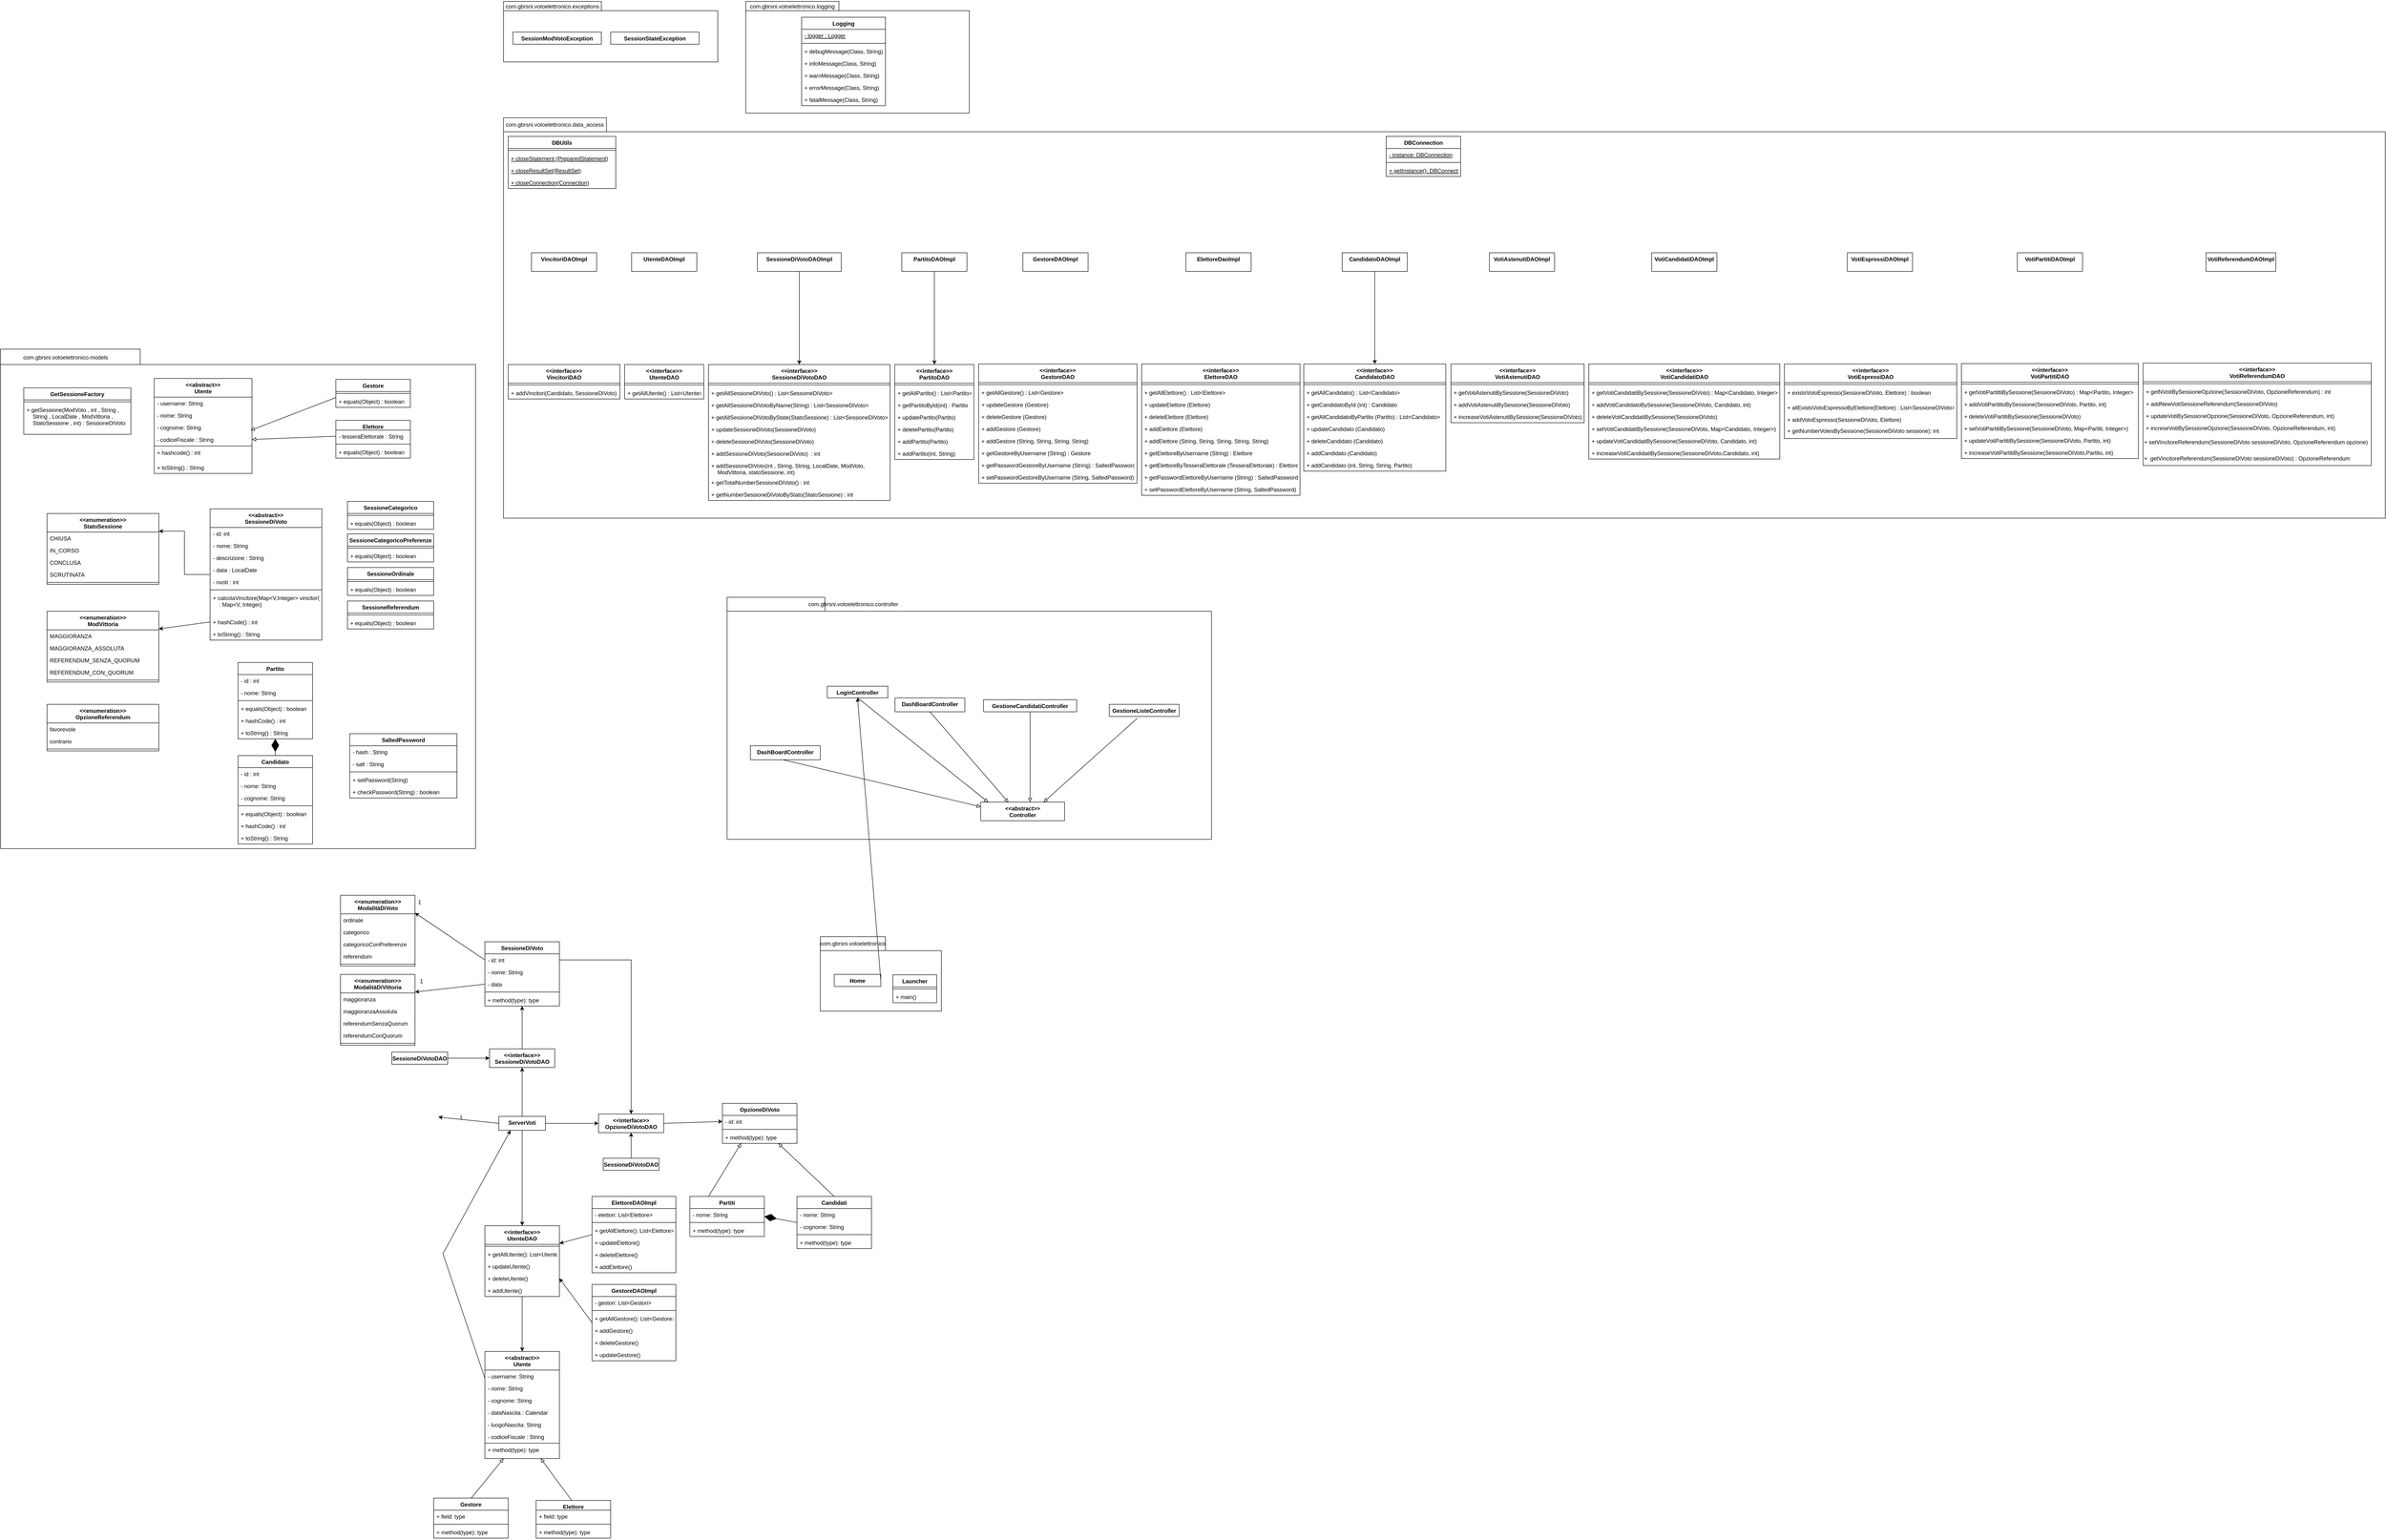 <mxfile version="16.5.1" type="device"><diagram id="C5RBs43oDa-KdzZeNtuy" name="Page-1"><mxGraphModel dx="2756" dy="2194" grid="1" gridSize="10" guides="1" tooltips="1" connect="1" arrows="1" fold="1" page="1" pageScale="1" pageWidth="827" pageHeight="1169" math="0" shadow="0"><root><mxCell id="WIyWlLk6GJQsqaUBKTNV-0"/><mxCell id="WIyWlLk6GJQsqaUBKTNV-1" parent="WIyWlLk6GJQsqaUBKTNV-0"/><mxCell id="2X_OLiR_HZ1PTSeGhceY-110" value="" style="shape=folder;fontStyle=1;spacingTop=10;tabWidth=140;tabHeight=30;tabPosition=left;html=1;shadow=0;sketch=0;fillColor=default;gradientColor=none;" parent="WIyWlLk6GJQsqaUBKTNV-1" vertex="1"><mxGeometry x="300" y="1579" width="260" height="160" as="geometry"/></mxCell><mxCell id="2X_OLiR_HZ1PTSeGhceY-33" value="&lt;span style=&quot;color: rgba(0 , 0 , 0 , 0) ; font-family: monospace ; font-size: 0px ; font-weight: 400&quot;&gt;%3CmxGraphModel%3E%3Croot%3E%3CmxCell%20id%3D%220%22%2F%3E%3CmxCell%20id%3D%221%22%20parent%3D%220%22%2F%3E%3CmxCell%20id%3D%222%22%20value%3D%22DBConnection%22%20style%3D%22swimlane%3BfontStyle%3D1%3Balign%3Dcenter%3BverticalAlign%3Dtop%3BchildLayout%3DstackLayout%3Bhorizontal%3D1%3BstartSize%3D26%3BhorizontalStack%3D0%3BresizeParent%3D1%3BresizeParentMax%3D0%3BresizeLast%3D0%3Bcollapsible%3D1%3BmarginBottom%3D0%3B%22%20vertex%3D%221%22%20collapsed%3D%221%22%20parent%3D%221%22%3E%3CmxGeometry%20x%3D%22-440%22%20y%3D%22890%22%20width%3D%22100%22%20height%3D%2226%22%20as%3D%22geometry%22%3E%3CmxRectangle%20x%3D%22-440%22%20y%3D%22890%22%20width%3D%22160%22%20height%3D%2286%22%20as%3D%22alternateBounds%22%2F%3E%3C%2FmxGeometry%3E%3C%2FmxCell%3E%3CmxCell%20id%3D%223%22%20value%3D%22-%20instance%3A%20DBConnection%22%20style%3D%22text%3BstrokeColor%3Dnone%3BfillColor%3Dnone%3Balign%3Dleft%3BverticalAlign%3Dtop%3BspacingLeft%3D4%3BspacingRight%3D4%3Boverflow%3Dhidden%3Brotatable%3D0%3Bpoints%3D%5B%5B0%2C0.5%5D%2C%5B1%2C0.5%5D%5D%3BportConstraint%3Deastwest%3BfontStyle%3D4%22%20vertex%3D%221%22%20parent%3D%222%22%3E%3CmxGeometry%20y%3D%2226%22%20width%3D%22160%22%20height%3D%2226%22%20as%3D%22geometry%22%2F%3E%3C%2FmxCell%3E%3CmxCell%20id%3D%224%22%20value%3D%22%22%20style%3D%22line%3BstrokeWidth%3D1%3BfillColor%3Dnone%3Balign%3Dleft%3BverticalAlign%3Dmiddle%3BspacingTop%3D-1%3BspacingLeft%3D3%3BspacingRight%3D3%3Brotatable%3D0%3BlabelPosition%3Dright%3Bpoints%3D%5B%5D%3BportConstraint%3Deastwest%3B%22%20vertex%3D%221%22%20parent%3D%222%22%3E%3CmxGeometry%20y%3D%2252%22%20width%3D%22160%22%20height%3D%228%22%20as%3D%22geometry%22%2F%3E%3C%2FmxCell%3E%3CmxCell%20id%3D%225%22%20value%3D%22%2B%20getInstance()%3A%20DBConnection%22%20style%3D%22text%3BstrokeColor%3Dnone%3BfillColor%3Dnone%3Balign%3Dleft%3BverticalAlign%3Dtop%3BspacingLeft%3D4%3BspacingRight%3D4%3Boverflow%3Dhidden%3Brotatable%3D0%3Bpoints%3D%5B%5B0%2C0.5%5D%2C%5B1%2C0.5%5D%5D%3BportConstraint%3Deastwest%3BfontStyle%3D4%22%20vertex%3D%221%22%20parent%3D%222%22%3E%3CmxGeometry%20y%3D%2260%22%20width%3D%22160%22%20height%3D%2226%22%20as%3D%22geometry%22%2F%3E%3C%2FmxCell%3E%3C%2Froot%3E%3C%2FmxGraphModel%3E&lt;/span&gt;&lt;span style=&quot;color: rgba(0 , 0 , 0 , 0) ; font-family: monospace ; font-size: 0px ; font-weight: 400&quot;&gt;%3CmxGraphModel%3E%3Croot%3E%3CmxCell%20id%3D%220%22%2F%3E%3CmxCell%20id%3D%221%22%20parent%3D%220%22%2F%3E%3CmxCell%20id%3D%222%22%20value%3D%22DBConnection%22%20style%3D%22swimlane%3BfontStyle%3D1%3Balign%3Dcenter%3BverticalAlign%3Dtop%3BchildLayout%3DstackLayout%3Bhorizontal%3D1%3BstartSize%3D26%3BhorizontalStack%3D0%3BresizeParent%3D1%3BresizeParentMax%3D0%3BresizeLast%3D0%3Bcollapsible%3D1%3BmarginBottom%3D0%3B%22%20vertex%3D%221%22%20collapsed%3D%221%22%20parent%3D%221%22%3E%3CmxGeometry%20x%3D%22-440%22%20y%3D%22890%22%20width%3D%22100%22%20height%3D%2226%22%20as%3D%22geometry%22%3E%3CmxRectangle%20x%3D%22-440%22%20y%3D%22890%22%20width%3D%22160%22%20height%3D%2286%22%20as%3D%22alternateBounds%22%2F%3E%3C%2FmxGeometry%3E%3C%2FmxCell%3E%3CmxCell%20id%3D%223%22%20value%3D%22-%20instance%3A%20DBConnection%22%20style%3D%22text%3BstrokeColor%3Dnone%3BfillColor%3Dnone%3Balign%3Dleft%3BverticalAlign%3Dtop%3BspacingLeft%3D4%3BspacingRight%3D4%3Boverflow%3Dhidden%3Brotatable%3D0%3Bpoints%3D%5B%5B0%2C0.5%5D%2C%5B1%2C0.5%5D%5D%3BportConstraint%3Deastwest%3BfontStyle%3D4%22%20vertex%3D%221%22%20parent%3D%222%22%3E%3CmxGeometry%20y%3D%2226%22%20width%3D%22160%22%20height%3D%2226%22%20as%3D%22geometry%22%2F%3E%3C%2FmxCell%3E%3CmxCell%20id%3D%224%22%20value%3D%22%22%20style%3D%22line%3BstrokeWidth%3D1%3BfillColor%3Dnone%3Balign%3Dleft%3BverticalAlign%3Dmiddle%3BspacingTop%3D-1%3BspacingLeft%3D3%3BspacingRight%3D3%3Brotatable%3D0%3BlabelPosition%3Dright%3Bpoints%3D%5B%5D%3BportConstraint%3Deastwest%3B%22%20vertex%3D%221%22%20parent%3D%222%22%3E%3CmxGeometry%20y%3D%2252%22%20width%3D%22160%22%20height%3D%228%22%20as%3D%22geometry%22%2F%3E%3C%2FmxCell%3E%3CmxCell%20id%3D%225%22%20value%3D%22%2B%20getInstance()%3A%20DBConnection%22%20style%3D%22text%3BstrokeColor%3Dnone%3BfillColor%3Dnone%3Balign%3Dleft%3BverticalAlign%3Dtop%3BspacingLeft%3D4%3BspacingRight%3D4%3Boverflow%3Dhidden%3Brotatable%3D0%3Bpoints%3D%5B%5B0%2C0.5%5D%2C%5B1%2C0.5%5D%5D%3BportConstraint%3Deastwest%3BfontStyle%3D4%22%20vertex%3D%221%22%20parent%3D%222%22%3E%3CmxGeometry%20y%3D%2260%22%20width%3D%22160%22%20height%3D%2226%22%20as%3D%22geometry%22%2F%3E%3C%2FmxCell%3E%3C%2Froot%3E%3C%2FmxGraphModel%3E&lt;/span&gt;" style="shape=folder;fontStyle=1;spacingTop=10;tabWidth=221;tabHeight=30;tabPosition=left;html=1;fillColor=default;" parent="WIyWlLk6GJQsqaUBKTNV-1" vertex="1"><mxGeometry x="-380" y="-180" width="4040" height="860" as="geometry"/></mxCell><mxCell id="2X_OLiR_HZ1PTSeGhceY-1" value="" style="shape=folder;fontStyle=1;spacingTop=10;tabWidth=210;tabHeight=30;tabPosition=left;html=1;shadow=0;sketch=0;gradientColor=none;fillColor=default;" parent="WIyWlLk6GJQsqaUBKTNV-1" vertex="1"><mxGeometry x="100" y="850" width="1040" height="520" as="geometry"/></mxCell><mxCell id="cyoUqQrlkdk37FRQFfIR-25" value="" style="endArrow=block;html=1;rounded=0;exitX=0.5;exitY=0;exitDx=0;exitDy=0;endFill=0;entryX=0.25;entryY=1;entryDx=0;entryDy=0;" parent="WIyWlLk6GJQsqaUBKTNV-1" edge="1"><mxGeometry width="50" height="50" relative="1" as="geometry"><mxPoint x="-450" y="2786" as="sourcePoint"/><mxPoint x="-380" y="2700" as="targetPoint"/></mxGeometry></mxCell><mxCell id="cyoUqQrlkdk37FRQFfIR-26" value="" style="endArrow=block;html=1;rounded=0;endFill=0;entryX=0.75;entryY=1;entryDx=0;entryDy=0;exitX=0.5;exitY=0;exitDx=0;exitDy=0;" parent="WIyWlLk6GJQsqaUBKTNV-1" edge="1"><mxGeometry width="50" height="50" relative="1" as="geometry"><mxPoint x="-233.75" y="2790" as="sourcePoint"/><mxPoint x="-300" y="2700" as="targetPoint"/></mxGeometry></mxCell><mxCell id="cyoUqQrlkdk37FRQFfIR-27" value="Candidati" style="swimlane;fontStyle=1;align=center;verticalAlign=top;childLayout=stackLayout;horizontal=1;startSize=26;horizontalStack=0;resizeParent=1;resizeParentMax=0;resizeLast=0;collapsible=1;marginBottom=0;" parent="WIyWlLk6GJQsqaUBKTNV-1" vertex="1"><mxGeometry x="250" y="2137" width="160" height="112" as="geometry"><mxRectangle x="710" y="397" width="100" height="26" as="alternateBounds"/></mxGeometry></mxCell><mxCell id="cyoUqQrlkdk37FRQFfIR-28" value="- nome: String" style="text;strokeColor=none;fillColor=none;align=left;verticalAlign=top;spacingLeft=4;spacingRight=4;overflow=hidden;rotatable=0;points=[[0,0.5],[1,0.5]];portConstraint=eastwest;" parent="cyoUqQrlkdk37FRQFfIR-27" vertex="1"><mxGeometry y="26" width="160" height="26" as="geometry"/></mxCell><mxCell id="9onycAwNlsoV3aKRTnC2-42" value="- cognome: String" style="text;strokeColor=none;fillColor=none;align=left;verticalAlign=top;spacingLeft=4;spacingRight=4;overflow=hidden;rotatable=0;points=[[0,0.5],[1,0.5]];portConstraint=eastwest;" parent="cyoUqQrlkdk37FRQFfIR-27" vertex="1"><mxGeometry y="52" width="160" height="26" as="geometry"/></mxCell><mxCell id="cyoUqQrlkdk37FRQFfIR-29" value="" style="line;strokeWidth=1;fillColor=none;align=left;verticalAlign=middle;spacingTop=-1;spacingLeft=3;spacingRight=3;rotatable=0;labelPosition=right;points=[];portConstraint=eastwest;" parent="cyoUqQrlkdk37FRQFfIR-27" vertex="1"><mxGeometry y="78" width="160" height="8" as="geometry"/></mxCell><mxCell id="cyoUqQrlkdk37FRQFfIR-30" value="+ method(type): type" style="text;strokeColor=none;fillColor=none;align=left;verticalAlign=top;spacingLeft=4;spacingRight=4;overflow=hidden;rotatable=0;points=[[0,0.5],[1,0.5]];portConstraint=eastwest;" parent="cyoUqQrlkdk37FRQFfIR-27" vertex="1"><mxGeometry y="86" width="160" height="26" as="geometry"/></mxCell><mxCell id="cyoUqQrlkdk37FRQFfIR-31" value="Partiti" style="swimlane;fontStyle=1;align=center;verticalAlign=top;childLayout=stackLayout;horizontal=1;startSize=26;horizontalStack=0;resizeParent=1;resizeParentMax=0;resizeLast=0;collapsible=1;marginBottom=0;" parent="WIyWlLk6GJQsqaUBKTNV-1" vertex="1"><mxGeometry x="20" y="2137" width="160" height="86" as="geometry"><mxRectangle x="550" y="397" width="100" height="26" as="alternateBounds"/></mxGeometry></mxCell><mxCell id="cyoUqQrlkdk37FRQFfIR-32" value="- nome: String" style="text;strokeColor=none;fillColor=none;align=left;verticalAlign=top;spacingLeft=4;spacingRight=4;overflow=hidden;rotatable=0;points=[[0,0.5],[1,0.5]];portConstraint=eastwest;" parent="cyoUqQrlkdk37FRQFfIR-31" vertex="1"><mxGeometry y="26" width="160" height="26" as="geometry"/></mxCell><mxCell id="cyoUqQrlkdk37FRQFfIR-33" value="" style="line;strokeWidth=1;fillColor=none;align=left;verticalAlign=middle;spacingTop=-1;spacingLeft=3;spacingRight=3;rotatable=0;labelPosition=right;points=[];portConstraint=eastwest;" parent="cyoUqQrlkdk37FRQFfIR-31" vertex="1"><mxGeometry y="52" width="160" height="8" as="geometry"/></mxCell><mxCell id="cyoUqQrlkdk37FRQFfIR-34" value="+ method(type): type" style="text;strokeColor=none;fillColor=none;align=left;verticalAlign=top;spacingLeft=4;spacingRight=4;overflow=hidden;rotatable=0;points=[[0,0.5],[1,0.5]];portConstraint=eastwest;" parent="cyoUqQrlkdk37FRQFfIR-31" vertex="1"><mxGeometry y="60" width="160" height="26" as="geometry"/></mxCell><mxCell id="cyoUqQrlkdk37FRQFfIR-44" value="" style="endArrow=classic;html=1;rounded=0;exitX=1;exitY=0.5;exitDx=0;exitDy=0;entryX=0.5;entryY=0;entryDx=0;entryDy=0;" parent="WIyWlLk6GJQsqaUBKTNV-1" target="9onycAwNlsoV3aKRTnC2-27" edge="1"><mxGeometry width="50" height="50" relative="1" as="geometry"><mxPoint x="-260" y="1629.0" as="sourcePoint"/><mxPoint x="-200" y="1923" as="targetPoint"/><Array as="points"><mxPoint x="-106" y="1629"/></Array></mxGeometry></mxCell><mxCell id="cyoUqQrlkdk37FRQFfIR-49" value="" style="endArrow=diamondThin;endFill=1;endSize=24;html=1;rounded=0;entryX=1;entryY=0.5;entryDx=0;entryDy=0;exitX=0;exitY=0.5;exitDx=0;exitDy=0;" parent="WIyWlLk6GJQsqaUBKTNV-1" source="cyoUqQrlkdk37FRQFfIR-27" target="cyoUqQrlkdk37FRQFfIR-31" edge="1"><mxGeometry width="160" relative="1" as="geometry"><mxPoint x="40" y="2123" as="sourcePoint"/><mxPoint x="200" y="2123" as="targetPoint"/><Array as="points"/></mxGeometry></mxCell><mxCell id="_TMHVG44X8dGQZvPwBpH-4" value="ServerVoti" style="swimlane;fontStyle=1;align=center;verticalAlign=top;childLayout=stackLayout;horizontal=1;startSize=30;horizontalStack=0;resizeParent=1;resizeParentMax=0;resizeLast=0;collapsible=1;marginBottom=0;" parent="WIyWlLk6GJQsqaUBKTNV-1" vertex="1" collapsed="1"><mxGeometry x="-390" y="1965" width="100" height="30" as="geometry"><mxRectangle x="200" y="260" width="100" height="80" as="alternateBounds"/></mxGeometry></mxCell><mxCell id="_TMHVG44X8dGQZvPwBpH-5" value="+ field: type" style="text;strokeColor=none;fillColor=none;align=left;verticalAlign=top;spacingLeft=4;spacingRight=4;overflow=hidden;rotatable=0;points=[[0,0.5],[1,0.5]];portConstraint=eastwest;" parent="_TMHVG44X8dGQZvPwBpH-4" vertex="1"><mxGeometry y="20" width="100" height="26" as="geometry"/></mxCell><mxCell id="_TMHVG44X8dGQZvPwBpH-6" value="" style="line;strokeWidth=1;fillColor=none;align=left;verticalAlign=middle;spacingTop=-1;spacingLeft=3;spacingRight=3;rotatable=0;labelPosition=right;points=[];portConstraint=eastwest;" parent="_TMHVG44X8dGQZvPwBpH-4" vertex="1"><mxGeometry y="46" width="100" height="8" as="geometry"/></mxCell><mxCell id="_TMHVG44X8dGQZvPwBpH-7" value="+ method(type): type" style="text;strokeColor=none;fillColor=none;align=left;verticalAlign=top;spacingLeft=4;spacingRight=4;overflow=hidden;rotatable=0;points=[[0,0.5],[1,0.5]];portConstraint=eastwest;" parent="_TMHVG44X8dGQZvPwBpH-4" vertex="1"><mxGeometry y="54" width="100" height="26" as="geometry"/></mxCell><mxCell id="_TMHVG44X8dGQZvPwBpH-24" value="OpzioneDiVoto" style="swimlane;fontStyle=1;align=center;verticalAlign=top;childLayout=stackLayout;horizontal=1;startSize=26;horizontalStack=0;resizeParent=1;resizeParentMax=0;resizeLast=0;collapsible=1;marginBottom=0;" parent="WIyWlLk6GJQsqaUBKTNV-1" vertex="1"><mxGeometry x="90" y="1937" width="160" height="86" as="geometry"><mxRectangle x="620" y="227" width="100" height="26" as="alternateBounds"/></mxGeometry></mxCell><mxCell id="_TMHVG44X8dGQZvPwBpH-25" value="- id: int" style="text;strokeColor=none;fillColor=none;align=left;verticalAlign=top;spacingLeft=4;spacingRight=4;overflow=hidden;rotatable=0;points=[[0,0.5],[1,0.5]];portConstraint=eastwest;" parent="_TMHVG44X8dGQZvPwBpH-24" vertex="1"><mxGeometry y="26" width="160" height="26" as="geometry"/></mxCell><mxCell id="_TMHVG44X8dGQZvPwBpH-26" value="" style="line;strokeWidth=1;fillColor=none;align=left;verticalAlign=middle;spacingTop=-1;spacingLeft=3;spacingRight=3;rotatable=0;labelPosition=right;points=[];portConstraint=eastwest;" parent="_TMHVG44X8dGQZvPwBpH-24" vertex="1"><mxGeometry y="52" width="160" height="8" as="geometry"/></mxCell><mxCell id="_TMHVG44X8dGQZvPwBpH-27" value="+ method(type): type" style="text;strokeColor=none;fillColor=none;align=left;verticalAlign=top;spacingLeft=4;spacingRight=4;overflow=hidden;rotatable=0;points=[[0,0.5],[1,0.5]];portConstraint=eastwest;" parent="_TMHVG44X8dGQZvPwBpH-24" vertex="1"><mxGeometry y="60" width="160" height="26" as="geometry"/></mxCell><mxCell id="_TMHVG44X8dGQZvPwBpH-28" value="" style="endArrow=block;html=1;rounded=0;exitX=0.5;exitY=0;exitDx=0;exitDy=0;endFill=0;entryX=0.75;entryY=1;entryDx=0;entryDy=0;" parent="WIyWlLk6GJQsqaUBKTNV-1" source="cyoUqQrlkdk37FRQFfIR-27" target="_TMHVG44X8dGQZvPwBpH-24" edge="1"><mxGeometry width="50" height="50" relative="1" as="geometry"><mxPoint x="101.9" y="2126.66" as="sourcePoint"/><mxPoint x="50" y="2059" as="targetPoint"/></mxGeometry></mxCell><mxCell id="_TMHVG44X8dGQZvPwBpH-29" value="" style="endArrow=block;html=1;rounded=0;exitX=0.25;exitY=0;exitDx=0;exitDy=0;endFill=0;entryX=0.25;entryY=1;entryDx=0;entryDy=0;" parent="WIyWlLk6GJQsqaUBKTNV-1" source="cyoUqQrlkdk37FRQFfIR-31" target="_TMHVG44X8dGQZvPwBpH-24" edge="1"><mxGeometry width="50" height="50" relative="1" as="geometry"><mxPoint x="-20" y="2129" as="sourcePoint"/><mxPoint x="10" y="2053" as="targetPoint"/></mxGeometry></mxCell><mxCell id="9onycAwNlsoV3aKRTnC2-0" value="&lt;&lt;interface&gt;&gt;&#10;UtenteDAO" style="swimlane;fontStyle=1;align=center;verticalAlign=top;childLayout=stackLayout;horizontal=1;startSize=40;horizontalStack=0;resizeParent=1;resizeParentMax=0;resizeLast=0;collapsible=1;marginBottom=0;" parent="WIyWlLk6GJQsqaUBKTNV-1" vertex="1"><mxGeometry x="-420" y="2200" width="160" height="152" as="geometry"><mxRectangle x="195" y="390" width="110" height="40" as="alternateBounds"/></mxGeometry></mxCell><mxCell id="9onycAwNlsoV3aKRTnC2-2" value="" style="line;strokeWidth=1;fillColor=none;align=left;verticalAlign=middle;spacingTop=-1;spacingLeft=3;spacingRight=3;rotatable=0;labelPosition=right;points=[];portConstraint=eastwest;" parent="9onycAwNlsoV3aKRTnC2-0" vertex="1"><mxGeometry y="40" width="160" height="8" as="geometry"/></mxCell><mxCell id="9onycAwNlsoV3aKRTnC2-3" value="+ getAllUtente(): List&lt;Utente&gt;" style="text;strokeColor=none;fillColor=none;align=left;verticalAlign=top;spacingLeft=4;spacingRight=4;overflow=hidden;rotatable=0;points=[[0,0.5],[1,0.5]];portConstraint=eastwest;" parent="9onycAwNlsoV3aKRTnC2-0" vertex="1"><mxGeometry y="48" width="160" height="26" as="geometry"/></mxCell><mxCell id="9onycAwNlsoV3aKRTnC2-43" value="+ updateUtente()" style="text;strokeColor=none;fillColor=none;align=left;verticalAlign=top;spacingLeft=4;spacingRight=4;overflow=hidden;rotatable=0;points=[[0,0.5],[1,0.5]];portConstraint=eastwest;" parent="9onycAwNlsoV3aKRTnC2-0" vertex="1"><mxGeometry y="74" width="160" height="26" as="geometry"/></mxCell><mxCell id="9onycAwNlsoV3aKRTnC2-57" value="+ deleteUtente()" style="text;strokeColor=none;fillColor=none;align=left;verticalAlign=top;spacingLeft=4;spacingRight=4;overflow=hidden;rotatable=0;points=[[0,0.5],[1,0.5]];portConstraint=eastwest;" parent="9onycAwNlsoV3aKRTnC2-0" vertex="1"><mxGeometry y="100" width="160" height="26" as="geometry"/></mxCell><mxCell id="9onycAwNlsoV3aKRTnC2-58" value="+ addUtente()" style="text;strokeColor=none;fillColor=none;align=left;verticalAlign=top;spacingLeft=4;spacingRight=4;overflow=hidden;rotatable=0;points=[[0,0.5],[1,0.5]];portConstraint=eastwest;" parent="9onycAwNlsoV3aKRTnC2-0" vertex="1"><mxGeometry y="126" width="160" height="26" as="geometry"/></mxCell><mxCell id="9onycAwNlsoV3aKRTnC2-4" value="" style="endArrow=classic;html=1;rounded=0;entryX=0.5;entryY=0;entryDx=0;entryDy=0;exitX=0.5;exitY=1;exitDx=0;exitDy=0;" parent="WIyWlLk6GJQsqaUBKTNV-1" source="_TMHVG44X8dGQZvPwBpH-4" target="9onycAwNlsoV3aKRTnC2-0" edge="1"><mxGeometry width="50" height="50" relative="1" as="geometry"><mxPoint x="-530" y="2070" as="sourcePoint"/><mxPoint x="-480" y="2060" as="targetPoint"/></mxGeometry></mxCell><mxCell id="9onycAwNlsoV3aKRTnC2-5" value="" style="endArrow=classic;html=1;rounded=0;entryX=0.5;entryY=0;entryDx=0;entryDy=0;" parent="WIyWlLk6GJQsqaUBKTNV-1" source="9onycAwNlsoV3aKRTnC2-58" edge="1"><mxGeometry width="50" height="50" relative="1" as="geometry"><mxPoint x="-333.75" y="2430" as="sourcePoint"/><mxPoint x="-340" y="2470" as="targetPoint"/></mxGeometry></mxCell><mxCell id="9onycAwNlsoV3aKRTnC2-6" value="ElettoreDAOImpl" style="swimlane;fontStyle=1;align=center;verticalAlign=top;childLayout=stackLayout;horizontal=1;startSize=26;horizontalStack=0;resizeParent=1;resizeParentMax=0;resizeLast=0;collapsible=1;marginBottom=0;" parent="WIyWlLk6GJQsqaUBKTNV-1" vertex="1"><mxGeometry x="-190" y="2137" width="180" height="164" as="geometry"><mxRectangle x="400" y="470" width="120" height="26" as="alternateBounds"/></mxGeometry></mxCell><mxCell id="9onycAwNlsoV3aKRTnC2-7" value="- elettori: List&lt;Elettore&gt;" style="text;strokeColor=none;fillColor=none;align=left;verticalAlign=top;spacingLeft=4;spacingRight=4;overflow=hidden;rotatable=0;points=[[0,0.5],[1,0.5]];portConstraint=eastwest;" parent="9onycAwNlsoV3aKRTnC2-6" vertex="1"><mxGeometry y="26" width="180" height="26" as="geometry"/></mxCell><mxCell id="9onycAwNlsoV3aKRTnC2-8" value="" style="line;strokeWidth=1;fillColor=none;align=left;verticalAlign=middle;spacingTop=-1;spacingLeft=3;spacingRight=3;rotatable=0;labelPosition=right;points=[];portConstraint=eastwest;" parent="9onycAwNlsoV3aKRTnC2-6" vertex="1"><mxGeometry y="52" width="180" height="8" as="geometry"/></mxCell><mxCell id="9onycAwNlsoV3aKRTnC2-9" value="+ getAllElettore(): List&lt;Elettore&gt;" style="text;strokeColor=none;fillColor=none;align=left;verticalAlign=top;spacingLeft=4;spacingRight=4;overflow=hidden;rotatable=0;points=[[0,0.5],[1,0.5]];portConstraint=eastwest;" parent="9onycAwNlsoV3aKRTnC2-6" vertex="1"><mxGeometry y="60" width="180" height="26" as="geometry"/></mxCell><mxCell id="9onycAwNlsoV3aKRTnC2-64" value="+ updateElettore()" style="text;strokeColor=none;fillColor=none;align=left;verticalAlign=top;spacingLeft=4;spacingRight=4;overflow=hidden;rotatable=0;points=[[0,0.5],[1,0.5]];portConstraint=eastwest;" parent="9onycAwNlsoV3aKRTnC2-6" vertex="1"><mxGeometry y="86" width="180" height="26" as="geometry"/></mxCell><mxCell id="9onycAwNlsoV3aKRTnC2-65" value="+ deleteElettore()" style="text;strokeColor=none;fillColor=none;align=left;verticalAlign=top;spacingLeft=4;spacingRight=4;overflow=hidden;rotatable=0;points=[[0,0.5],[1,0.5]];portConstraint=eastwest;" parent="9onycAwNlsoV3aKRTnC2-6" vertex="1"><mxGeometry y="112" width="180" height="26" as="geometry"/></mxCell><mxCell id="9onycAwNlsoV3aKRTnC2-66" value="+ addElettore()" style="text;strokeColor=none;fillColor=none;align=left;verticalAlign=top;spacingLeft=4;spacingRight=4;overflow=hidden;rotatable=0;points=[[0,0.5],[1,0.5]];portConstraint=eastwest;" parent="9onycAwNlsoV3aKRTnC2-6" vertex="1"><mxGeometry y="138" width="180" height="26" as="geometry"/></mxCell><mxCell id="9onycAwNlsoV3aKRTnC2-10" value="" style="endArrow=classic;html=1;rounded=0;exitX=0;exitY=0.5;exitDx=0;exitDy=0;entryX=1;entryY=0.25;entryDx=0;entryDy=0;" parent="WIyWlLk6GJQsqaUBKTNV-1" source="9onycAwNlsoV3aKRTnC2-6" target="9onycAwNlsoV3aKRTnC2-0" edge="1"><mxGeometry width="50" height="50" relative="1" as="geometry"><mxPoint x="-180" y="2230" as="sourcePoint"/><mxPoint x="-270" y="2160" as="targetPoint"/></mxGeometry></mxCell><mxCell id="9onycAwNlsoV3aKRTnC2-15" value="" style="endArrow=classic;html=1;rounded=0;exitX=0;exitY=0.5;exitDx=0;exitDy=0;entryX=1;entryY=0.25;entryDx=0;entryDy=0;" parent="WIyWlLk6GJQsqaUBKTNV-1" source="_TMHVG44X8dGQZvPwBpH-4" edge="1"><mxGeometry width="50" height="50" relative="1" as="geometry"><mxPoint x="-460" y="2125" as="sourcePoint"/><mxPoint x="-520" y="1966.5" as="targetPoint"/></mxGeometry></mxCell><mxCell id="9onycAwNlsoV3aKRTnC2-16" value="&lt;&lt;interface&gt;&gt;&#10;SessioneDiVotoDAO" style="swimlane;fontStyle=1;align=center;verticalAlign=top;childLayout=stackLayout;horizontal=1;startSize=40;horizontalStack=0;resizeParent=1;resizeParentMax=0;resizeLast=0;collapsible=1;marginBottom=0;" parent="WIyWlLk6GJQsqaUBKTNV-1" vertex="1" collapsed="1"><mxGeometry x="-410" y="1820" width="140" height="40" as="geometry"><mxRectangle x="170" y="370" width="160" height="100" as="alternateBounds"/></mxGeometry></mxCell><mxCell id="9onycAwNlsoV3aKRTnC2-17" value="+ field: type" style="text;strokeColor=none;fillColor=none;align=left;verticalAlign=top;spacingLeft=4;spacingRight=4;overflow=hidden;rotatable=0;points=[[0,0.5],[1,0.5]];portConstraint=eastwest;" parent="9onycAwNlsoV3aKRTnC2-16" vertex="1"><mxGeometry y="40" width="160" height="26" as="geometry"/></mxCell><mxCell id="9onycAwNlsoV3aKRTnC2-18" value="" style="line;strokeWidth=1;fillColor=none;align=left;verticalAlign=middle;spacingTop=-1;spacingLeft=3;spacingRight=3;rotatable=0;labelPosition=right;points=[];portConstraint=eastwest;" parent="9onycAwNlsoV3aKRTnC2-16" vertex="1"><mxGeometry y="66" width="160" height="8" as="geometry"/></mxCell><mxCell id="9onycAwNlsoV3aKRTnC2-19" value="+ method(type): type" style="text;strokeColor=none;fillColor=none;align=left;verticalAlign=top;spacingLeft=4;spacingRight=4;overflow=hidden;rotatable=0;points=[[0,0.5],[1,0.5]];portConstraint=eastwest;" parent="9onycAwNlsoV3aKRTnC2-16" vertex="1"><mxGeometry y="74" width="160" height="26" as="geometry"/></mxCell><mxCell id="9onycAwNlsoV3aKRTnC2-20" value="SessioneDiVotoDAO" style="swimlane;fontStyle=1;align=center;verticalAlign=top;childLayout=stackLayout;horizontal=1;startSize=26;horizontalStack=0;resizeParent=1;resizeParentMax=0;resizeLast=0;collapsible=1;marginBottom=0;" parent="WIyWlLk6GJQsqaUBKTNV-1" vertex="1" collapsed="1"><mxGeometry x="-620" y="1827" width="120" height="26" as="geometry"><mxRectangle x="360" y="420" width="160" height="86" as="alternateBounds"/></mxGeometry></mxCell><mxCell id="9onycAwNlsoV3aKRTnC2-21" value="+ field: type" style="text;strokeColor=none;fillColor=none;align=left;verticalAlign=top;spacingLeft=4;spacingRight=4;overflow=hidden;rotatable=0;points=[[0,0.5],[1,0.5]];portConstraint=eastwest;" parent="9onycAwNlsoV3aKRTnC2-20" vertex="1"><mxGeometry y="26" width="160" height="26" as="geometry"/></mxCell><mxCell id="9onycAwNlsoV3aKRTnC2-22" value="" style="line;strokeWidth=1;fillColor=none;align=left;verticalAlign=middle;spacingTop=-1;spacingLeft=3;spacingRight=3;rotatable=0;labelPosition=right;points=[];portConstraint=eastwest;" parent="9onycAwNlsoV3aKRTnC2-20" vertex="1"><mxGeometry y="52" width="160" height="8" as="geometry"/></mxCell><mxCell id="9onycAwNlsoV3aKRTnC2-23" value="+ method(type): type" style="text;strokeColor=none;fillColor=none;align=left;verticalAlign=top;spacingLeft=4;spacingRight=4;overflow=hidden;rotatable=0;points=[[0,0.5],[1,0.5]];portConstraint=eastwest;" parent="9onycAwNlsoV3aKRTnC2-20" vertex="1"><mxGeometry y="60" width="160" height="26" as="geometry"/></mxCell><mxCell id="9onycAwNlsoV3aKRTnC2-24" value="" style="endArrow=classic;html=1;rounded=0;exitX=1;exitY=0.5;exitDx=0;exitDy=0;entryX=0;entryY=0.5;entryDx=0;entryDy=0;" parent="WIyWlLk6GJQsqaUBKTNV-1" source="9onycAwNlsoV3aKRTnC2-20" target="9onycAwNlsoV3aKRTnC2-16" edge="1"><mxGeometry width="50" height="50" relative="1" as="geometry"><mxPoint x="-335" y="1934" as="sourcePoint"/><mxPoint x="-430" y="1934" as="targetPoint"/></mxGeometry></mxCell><mxCell id="9onycAwNlsoV3aKRTnC2-25" value="" style="endArrow=classic;html=1;rounded=0;entryX=0.5;entryY=1;entryDx=0;entryDy=0;exitX=0.5;exitY=0;exitDx=0;exitDy=0;" parent="WIyWlLk6GJQsqaUBKTNV-1" source="9onycAwNlsoV3aKRTnC2-16" edge="1"><mxGeometry width="50" height="50" relative="1" as="geometry"><mxPoint x="-310" y="1770" as="sourcePoint"/><mxPoint x="-340" y="1728" as="targetPoint"/></mxGeometry></mxCell><mxCell id="9onycAwNlsoV3aKRTnC2-26" value="" style="endArrow=classic;html=1;rounded=0;exitX=0.5;exitY=0;exitDx=0;exitDy=0;entryX=0.5;entryY=1;entryDx=0;entryDy=0;" parent="WIyWlLk6GJQsqaUBKTNV-1" source="_TMHVG44X8dGQZvPwBpH-4" target="9onycAwNlsoV3aKRTnC2-16" edge="1"><mxGeometry width="50" height="50" relative="1" as="geometry"><mxPoint x="-140" y="2080" as="sourcePoint"/><mxPoint x="-90" y="2030" as="targetPoint"/></mxGeometry></mxCell><mxCell id="9onycAwNlsoV3aKRTnC2-27" value="&lt;&lt;interface&gt;&gt;&#10;OpzioneDiVotoDAO" style="swimlane;fontStyle=1;align=center;verticalAlign=top;childLayout=stackLayout;horizontal=1;startSize=40;horizontalStack=0;resizeParent=1;resizeParentMax=0;resizeLast=0;collapsible=1;marginBottom=0;" parent="WIyWlLk6GJQsqaUBKTNV-1" vertex="1" collapsed="1"><mxGeometry x="-176" y="1960" width="140" height="40" as="geometry"><mxRectangle x="170" y="370" width="160" height="100" as="alternateBounds"/></mxGeometry></mxCell><mxCell id="9onycAwNlsoV3aKRTnC2-28" value="+ field: type" style="text;strokeColor=none;fillColor=none;align=left;verticalAlign=top;spacingLeft=4;spacingRight=4;overflow=hidden;rotatable=0;points=[[0,0.5],[1,0.5]];portConstraint=eastwest;" parent="9onycAwNlsoV3aKRTnC2-27" vertex="1"><mxGeometry y="40" width="160" height="26" as="geometry"/></mxCell><mxCell id="9onycAwNlsoV3aKRTnC2-29" value="" style="line;strokeWidth=1;fillColor=none;align=left;verticalAlign=middle;spacingTop=-1;spacingLeft=3;spacingRight=3;rotatable=0;labelPosition=right;points=[];portConstraint=eastwest;" parent="9onycAwNlsoV3aKRTnC2-27" vertex="1"><mxGeometry y="66" width="160" height="8" as="geometry"/></mxCell><mxCell id="9onycAwNlsoV3aKRTnC2-30" value="+ method(type): type" style="text;strokeColor=none;fillColor=none;align=left;verticalAlign=top;spacingLeft=4;spacingRight=4;overflow=hidden;rotatable=0;points=[[0,0.5],[1,0.5]];portConstraint=eastwest;" parent="9onycAwNlsoV3aKRTnC2-27" vertex="1"><mxGeometry y="74" width="160" height="26" as="geometry"/></mxCell><mxCell id="9onycAwNlsoV3aKRTnC2-31" value="SessioneDiVotoDAO" style="swimlane;fontStyle=1;align=center;verticalAlign=top;childLayout=stackLayout;horizontal=1;startSize=26;horizontalStack=0;resizeParent=1;resizeParentMax=0;resizeLast=0;collapsible=1;marginBottom=0;" parent="WIyWlLk6GJQsqaUBKTNV-1" vertex="1" collapsed="1"><mxGeometry x="-166" y="2055" width="120" height="26" as="geometry"><mxRectangle x="360" y="420" width="160" height="86" as="alternateBounds"/></mxGeometry></mxCell><mxCell id="9onycAwNlsoV3aKRTnC2-32" value="+ field: type" style="text;strokeColor=none;fillColor=none;align=left;verticalAlign=top;spacingLeft=4;spacingRight=4;overflow=hidden;rotatable=0;points=[[0,0.5],[1,0.5]];portConstraint=eastwest;" parent="9onycAwNlsoV3aKRTnC2-31" vertex="1"><mxGeometry y="26" width="160" height="26" as="geometry"/></mxCell><mxCell id="9onycAwNlsoV3aKRTnC2-33" value="" style="line;strokeWidth=1;fillColor=none;align=left;verticalAlign=middle;spacingTop=-1;spacingLeft=3;spacingRight=3;rotatable=0;labelPosition=right;points=[];portConstraint=eastwest;" parent="9onycAwNlsoV3aKRTnC2-31" vertex="1"><mxGeometry y="52" width="160" height="8" as="geometry"/></mxCell><mxCell id="9onycAwNlsoV3aKRTnC2-34" value="+ method(type): type" style="text;strokeColor=none;fillColor=none;align=left;verticalAlign=top;spacingLeft=4;spacingRight=4;overflow=hidden;rotatable=0;points=[[0,0.5],[1,0.5]];portConstraint=eastwest;" parent="9onycAwNlsoV3aKRTnC2-31" vertex="1"><mxGeometry y="60" width="160" height="26" as="geometry"/></mxCell><mxCell id="9onycAwNlsoV3aKRTnC2-35" value="" style="endArrow=classic;html=1;rounded=0;exitX=0.5;exitY=0;exitDx=0;exitDy=0;entryX=0.5;entryY=1;entryDx=0;entryDy=0;" parent="WIyWlLk6GJQsqaUBKTNV-1" source="9onycAwNlsoV3aKRTnC2-31" target="9onycAwNlsoV3aKRTnC2-27" edge="1"><mxGeometry width="50" height="50" relative="1" as="geometry"><mxPoint x="-15" y="2009" as="sourcePoint"/><mxPoint x="-106" y="2005" as="targetPoint"/></mxGeometry></mxCell><mxCell id="9onycAwNlsoV3aKRTnC2-36" value="" style="endArrow=classic;html=1;rounded=0;exitX=1;exitY=0.5;exitDx=0;exitDy=0;entryX=0;entryY=0.5;entryDx=0;entryDy=0;" parent="WIyWlLk6GJQsqaUBKTNV-1" source="_TMHVG44X8dGQZvPwBpH-4" target="9onycAwNlsoV3aKRTnC2-27" edge="1"><mxGeometry width="50" height="50" relative="1" as="geometry"><mxPoint x="-330" y="1975" as="sourcePoint"/><mxPoint x="-330" y="1835" as="targetPoint"/></mxGeometry></mxCell><mxCell id="9onycAwNlsoV3aKRTnC2-37" value="" style="endArrow=classic;html=1;rounded=0;exitX=1;exitY=0.5;exitDx=0;exitDy=0;entryX=0;entryY=0.5;entryDx=0;entryDy=0;" parent="WIyWlLk6GJQsqaUBKTNV-1" source="9onycAwNlsoV3aKRTnC2-27" target="_TMHVG44X8dGQZvPwBpH-25" edge="1"><mxGeometry width="50" height="50" relative="1" as="geometry"><mxPoint x="-160" y="2051" as="sourcePoint"/><mxPoint x="-10" y="1890" as="targetPoint"/></mxGeometry></mxCell><mxCell id="9onycAwNlsoV3aKRTnC2-56" value="" style="endArrow=classic;html=1;rounded=0;entryX=0.25;entryY=1;entryDx=0;entryDy=0;exitX=0;exitY=0.25;exitDx=0;exitDy=0;startArrow=none;startFill=0;endFill=1;" parent="WIyWlLk6GJQsqaUBKTNV-1" target="_TMHVG44X8dGQZvPwBpH-4" edge="1"><mxGeometry width="50" height="50" relative="1" as="geometry"><mxPoint x="-420" y="2527.5" as="sourcePoint"/><mxPoint x="-500" y="2199" as="targetPoint"/><Array as="points"><mxPoint x="-510" y="2260"/></Array></mxGeometry></mxCell><mxCell id="9onycAwNlsoV3aKRTnC2-59" value="GestoreDAOImpl" style="swimlane;fontStyle=1;align=center;verticalAlign=top;childLayout=stackLayout;horizontal=1;startSize=26;horizontalStack=0;resizeParent=1;resizeParentMax=0;resizeLast=0;collapsible=1;marginBottom=0;" parent="WIyWlLk6GJQsqaUBKTNV-1" vertex="1"><mxGeometry x="-190" y="2326" width="180" height="164" as="geometry"><mxRectangle x="400" y="585" width="120" height="26" as="alternateBounds"/></mxGeometry></mxCell><mxCell id="9onycAwNlsoV3aKRTnC2-60" value="- gestori: List&lt;Gestori&gt;" style="text;strokeColor=none;fillColor=none;align=left;verticalAlign=top;spacingLeft=4;spacingRight=4;overflow=hidden;rotatable=0;points=[[0,0.5],[1,0.5]];portConstraint=eastwest;" parent="9onycAwNlsoV3aKRTnC2-59" vertex="1"><mxGeometry y="26" width="180" height="26" as="geometry"/></mxCell><mxCell id="9onycAwNlsoV3aKRTnC2-61" value="" style="line;strokeWidth=1;fillColor=none;align=left;verticalAlign=middle;spacingTop=-1;spacingLeft=3;spacingRight=3;rotatable=0;labelPosition=right;points=[];portConstraint=eastwest;" parent="9onycAwNlsoV3aKRTnC2-59" vertex="1"><mxGeometry y="52" width="180" height="8" as="geometry"/></mxCell><mxCell id="9onycAwNlsoV3aKRTnC2-67" value="+ getAllGestore(): List&lt;Gestore&gt;" style="text;strokeColor=none;fillColor=none;align=left;verticalAlign=top;spacingLeft=4;spacingRight=4;overflow=hidden;rotatable=0;points=[[0,0.5],[1,0.5]];portConstraint=eastwest;" parent="9onycAwNlsoV3aKRTnC2-59" vertex="1"><mxGeometry y="60" width="180" height="26" as="geometry"/></mxCell><mxCell id="9onycAwNlsoV3aKRTnC2-70" value="+ addGestore()" style="text;strokeColor=none;fillColor=none;align=left;verticalAlign=top;spacingLeft=4;spacingRight=4;overflow=hidden;rotatable=0;points=[[0,0.5],[1,0.5]];portConstraint=eastwest;" parent="9onycAwNlsoV3aKRTnC2-59" vertex="1"><mxGeometry y="86" width="180" height="26" as="geometry"/></mxCell><mxCell id="9onycAwNlsoV3aKRTnC2-69" value="+ deleteGestore()" style="text;strokeColor=none;fillColor=none;align=left;verticalAlign=top;spacingLeft=4;spacingRight=4;overflow=hidden;rotatable=0;points=[[0,0.5],[1,0.5]];portConstraint=eastwest;" parent="9onycAwNlsoV3aKRTnC2-59" vertex="1"><mxGeometry y="112" width="180" height="26" as="geometry"/></mxCell><mxCell id="9onycAwNlsoV3aKRTnC2-68" value="+ updateGestore()" style="text;strokeColor=none;fillColor=none;align=left;verticalAlign=top;spacingLeft=4;spacingRight=4;overflow=hidden;rotatable=0;points=[[0,0.5],[1,0.5]];portConstraint=eastwest;" parent="9onycAwNlsoV3aKRTnC2-59" vertex="1"><mxGeometry y="138" width="180" height="26" as="geometry"/></mxCell><mxCell id="9onycAwNlsoV3aKRTnC2-63" value="" style="endArrow=classic;html=1;rounded=0;exitX=0;exitY=0.5;exitDx=0;exitDy=0;entryX=1;entryY=0.5;entryDx=0;entryDy=0;" parent="WIyWlLk6GJQsqaUBKTNV-1" source="9onycAwNlsoV3aKRTnC2-59" target="9onycAwNlsoV3aKRTnC2-57" edge="1"><mxGeometry width="50" height="50" relative="1" as="geometry"><mxPoint x="-180" y="2233" as="sourcePoint"/><mxPoint x="-250" y="2286" as="targetPoint"/></mxGeometry></mxCell><mxCell id="9onycAwNlsoV3aKRTnC2-77" value="1" style="text;html=1;strokeColor=none;fillColor=none;align=center;verticalAlign=middle;whiteSpace=wrap;rounded=0;" parent="WIyWlLk6GJQsqaUBKTNV-1" vertex="1"><mxGeometry x="-481" y="1961" width="20" height="13" as="geometry"/></mxCell><mxCell id="9onycAwNlsoV3aKRTnC2-83" value="&lt;&lt;enumeration&gt;&gt;&#10;ModalitàDiVoto" style="swimlane;fontStyle=1;align=center;verticalAlign=top;childLayout=stackLayout;horizontal=1;startSize=40;horizontalStack=0;resizeParent=1;resizeParentMax=0;resizeLast=0;collapsible=1;marginBottom=0;" parent="WIyWlLk6GJQsqaUBKTNV-1" vertex="1"><mxGeometry x="-730" y="1490" width="160" height="152" as="geometry"/></mxCell><mxCell id="9onycAwNlsoV3aKRTnC2-84" value="ordinale" style="text;strokeColor=none;fillColor=none;align=left;verticalAlign=top;spacingLeft=4;spacingRight=4;overflow=hidden;rotatable=0;points=[[0,0.5],[1,0.5]];portConstraint=eastwest;" parent="9onycAwNlsoV3aKRTnC2-83" vertex="1"><mxGeometry y="40" width="160" height="26" as="geometry"/></mxCell><mxCell id="9onycAwNlsoV3aKRTnC2-96" value="categorico" style="text;strokeColor=none;fillColor=none;align=left;verticalAlign=top;spacingLeft=4;spacingRight=4;overflow=hidden;rotatable=0;points=[[0,0.5],[1,0.5]];portConstraint=eastwest;" parent="9onycAwNlsoV3aKRTnC2-83" vertex="1"><mxGeometry y="66" width="160" height="26" as="geometry"/></mxCell><mxCell id="9onycAwNlsoV3aKRTnC2-97" value="categoricoConPreferenze" style="text;strokeColor=none;fillColor=none;align=left;verticalAlign=top;spacingLeft=4;spacingRight=4;overflow=hidden;rotatable=0;points=[[0,0.5],[1,0.5]];portConstraint=eastwest;" parent="9onycAwNlsoV3aKRTnC2-83" vertex="1"><mxGeometry y="92" width="160" height="26" as="geometry"/></mxCell><mxCell id="9onycAwNlsoV3aKRTnC2-98" value="referendum" style="text;strokeColor=none;fillColor=none;align=left;verticalAlign=top;spacingLeft=4;spacingRight=4;overflow=hidden;rotatable=0;points=[[0,0.5],[1,0.5]];portConstraint=eastwest;" parent="9onycAwNlsoV3aKRTnC2-83" vertex="1"><mxGeometry y="118" width="160" height="26" as="geometry"/></mxCell><mxCell id="9onycAwNlsoV3aKRTnC2-85" value="" style="line;strokeWidth=1;fillColor=none;align=left;verticalAlign=middle;spacingTop=-1;spacingLeft=3;spacingRight=3;rotatable=0;labelPosition=right;points=[];portConstraint=eastwest;" parent="9onycAwNlsoV3aKRTnC2-83" vertex="1"><mxGeometry y="144" width="160" height="8" as="geometry"/></mxCell><mxCell id="9onycAwNlsoV3aKRTnC2-88" value="" style="endArrow=classic;html=1;rounded=0;exitX=0;exitY=0.5;exitDx=0;exitDy=0;entryX=1;entryY=0.25;entryDx=0;entryDy=0;" parent="WIyWlLk6GJQsqaUBKTNV-1" target="9onycAwNlsoV3aKRTnC2-83" edge="1"><mxGeometry width="50" height="50" relative="1" as="geometry"><mxPoint x="-420" y="1629.0" as="sourcePoint"/><mxPoint x="-450" y="1680" as="targetPoint"/></mxGeometry></mxCell><mxCell id="9onycAwNlsoV3aKRTnC2-89" value="&lt;&lt;enumeration&gt;&gt;&#10;ModalitàDiVittoria" style="swimlane;fontStyle=1;align=center;verticalAlign=top;childLayout=stackLayout;horizontal=1;startSize=40;horizontalStack=0;resizeParent=1;resizeParentMax=0;resizeLast=0;collapsible=1;marginBottom=0;" parent="WIyWlLk6GJQsqaUBKTNV-1" vertex="1"><mxGeometry x="-730" y="1660" width="160" height="152" as="geometry"/></mxCell><mxCell id="9onycAwNlsoV3aKRTnC2-90" value="maggioranza" style="text;strokeColor=none;fillColor=none;align=left;verticalAlign=top;spacingLeft=4;spacingRight=4;overflow=hidden;rotatable=0;points=[[0,0.5],[1,0.5]];portConstraint=eastwest;" parent="9onycAwNlsoV3aKRTnC2-89" vertex="1"><mxGeometry y="40" width="160" height="26" as="geometry"/></mxCell><mxCell id="9onycAwNlsoV3aKRTnC2-99" value="maggioranzaAssoluta" style="text;strokeColor=none;fillColor=none;align=left;verticalAlign=top;spacingLeft=4;spacingRight=4;overflow=hidden;rotatable=0;points=[[0,0.5],[1,0.5]];portConstraint=eastwest;" parent="9onycAwNlsoV3aKRTnC2-89" vertex="1"><mxGeometry y="66" width="160" height="26" as="geometry"/></mxCell><mxCell id="9onycAwNlsoV3aKRTnC2-100" value="referendumSenzaQuorum" style="text;strokeColor=none;fillColor=none;align=left;verticalAlign=top;spacingLeft=4;spacingRight=4;overflow=hidden;rotatable=0;points=[[0,0.5],[1,0.5]];portConstraint=eastwest;" parent="9onycAwNlsoV3aKRTnC2-89" vertex="1"><mxGeometry y="92" width="160" height="26" as="geometry"/></mxCell><mxCell id="9onycAwNlsoV3aKRTnC2-101" value="referendumConQuorum" style="text;strokeColor=none;fillColor=none;align=left;verticalAlign=top;spacingLeft=4;spacingRight=4;overflow=hidden;rotatable=0;points=[[0,0.5],[1,0.5]];portConstraint=eastwest;" parent="9onycAwNlsoV3aKRTnC2-89" vertex="1"><mxGeometry y="118" width="160" height="26" as="geometry"/></mxCell><mxCell id="9onycAwNlsoV3aKRTnC2-91" value="" style="line;strokeWidth=1;fillColor=none;align=left;verticalAlign=middle;spacingTop=-1;spacingLeft=3;spacingRight=3;rotatable=0;labelPosition=right;points=[];portConstraint=eastwest;" parent="9onycAwNlsoV3aKRTnC2-89" vertex="1"><mxGeometry y="144" width="160" height="8" as="geometry"/></mxCell><mxCell id="9onycAwNlsoV3aKRTnC2-93" value="1" style="text;html=1;strokeColor=none;fillColor=none;align=center;verticalAlign=middle;whiteSpace=wrap;rounded=0;" parent="WIyWlLk6GJQsqaUBKTNV-1" vertex="1"><mxGeometry x="-590" y="1490" width="60" height="30" as="geometry"/></mxCell><mxCell id="9onycAwNlsoV3aKRTnC2-94" value="" style="endArrow=classic;html=1;rounded=0;exitX=0;exitY=0.5;exitDx=0;exitDy=0;entryX=1;entryY=0.25;entryDx=0;entryDy=0;" parent="WIyWlLk6GJQsqaUBKTNV-1" target="9onycAwNlsoV3aKRTnC2-89" edge="1"><mxGeometry width="50" height="50" relative="1" as="geometry"><mxPoint x="-420" y="1681" as="sourcePoint"/><mxPoint x="-570" y="1758.5" as="targetPoint"/></mxGeometry></mxCell><mxCell id="9onycAwNlsoV3aKRTnC2-95" value="1" style="text;html=1;strokeColor=none;fillColor=none;align=center;verticalAlign=middle;whiteSpace=wrap;rounded=0;" parent="WIyWlLk6GJQsqaUBKTNV-1" vertex="1"><mxGeometry x="-586.25" y="1660" width="60" height="30" as="geometry"/></mxCell><mxCell id="2X_OLiR_HZ1PTSeGhceY-2" value="com.gbrsni.votoelettronico.controller" style="text;html=1;strokeColor=none;fillColor=none;align=center;verticalAlign=middle;whiteSpace=wrap;rounded=0;" parent="WIyWlLk6GJQsqaUBKTNV-1" vertex="1"><mxGeometry x="290.5" y="850" width="160" height="30" as="geometry"/></mxCell><mxCell id="2X_OLiR_HZ1PTSeGhceY-3" value="&lt;&lt;abstract&gt;&gt;&#10;Controller" style="swimlane;fontStyle=1;align=center;verticalAlign=top;childLayout=stackLayout;horizontal=1;startSize=50;horizontalStack=0;resizeParent=1;resizeParentMax=0;resizeLast=0;collapsible=1;marginBottom=0;" parent="WIyWlLk6GJQsqaUBKTNV-1" vertex="1" collapsed="1"><mxGeometry x="644.5" y="1290" width="180" height="40" as="geometry"><mxRectangle x="-770" y="-130" width="200" height="86" as="alternateBounds"/></mxGeometry></mxCell><mxCell id="2X_OLiR_HZ1PTSeGhceY-4" value="+ field: type" style="text;strokeColor=none;fillColor=none;align=left;verticalAlign=top;spacingLeft=4;spacingRight=4;overflow=hidden;rotatable=0;points=[[0,0.5],[1,0.5]];portConstraint=eastwest;" parent="2X_OLiR_HZ1PTSeGhceY-3" vertex="1"><mxGeometry y="26" width="200" height="26" as="geometry"/></mxCell><mxCell id="2X_OLiR_HZ1PTSeGhceY-5" value="" style="line;strokeWidth=1;fillColor=none;align=left;verticalAlign=middle;spacingTop=-1;spacingLeft=3;spacingRight=3;rotatable=0;labelPosition=right;points=[];portConstraint=eastwest;" parent="2X_OLiR_HZ1PTSeGhceY-3" vertex="1"><mxGeometry y="52" width="200" height="8" as="geometry"/></mxCell><mxCell id="2X_OLiR_HZ1PTSeGhceY-6" value="+ method(type): type" style="text;strokeColor=none;fillColor=none;align=left;verticalAlign=top;spacingLeft=4;spacingRight=4;overflow=hidden;rotatable=0;points=[[0,0.5],[1,0.5]];portConstraint=eastwest;" parent="2X_OLiR_HZ1PTSeGhceY-3" vertex="1"><mxGeometry y="60" width="200" height="26" as="geometry"/></mxCell><mxCell id="2X_OLiR_HZ1PTSeGhceY-7" value="LoginController" style="swimlane;fontStyle=1;align=center;verticalAlign=top;childLayout=stackLayout;horizontal=1;startSize=26;horizontalStack=0;resizeParent=1;resizeParentMax=0;resizeLast=0;collapsible=1;marginBottom=0;" parent="WIyWlLk6GJQsqaUBKTNV-1" vertex="1" collapsed="1"><mxGeometry x="315" y="1041" width="130" height="25" as="geometry"><mxRectangle x="-910" y="55" width="160" height="86" as="alternateBounds"/></mxGeometry></mxCell><mxCell id="2X_OLiR_HZ1PTSeGhceY-8" value="+ field: type" style="text;strokeColor=none;fillColor=none;align=left;verticalAlign=top;spacingLeft=4;spacingRight=4;overflow=hidden;rotatable=0;points=[[0,0.5],[1,0.5]];portConstraint=eastwest;" parent="2X_OLiR_HZ1PTSeGhceY-7" vertex="1"><mxGeometry y="26" width="160" height="26" as="geometry"/></mxCell><mxCell id="2X_OLiR_HZ1PTSeGhceY-9" value="" style="line;strokeWidth=1;fillColor=none;align=left;verticalAlign=middle;spacingTop=-1;spacingLeft=3;spacingRight=3;rotatable=0;labelPosition=right;points=[];portConstraint=eastwest;" parent="2X_OLiR_HZ1PTSeGhceY-7" vertex="1"><mxGeometry y="52" width="160" height="8" as="geometry"/></mxCell><mxCell id="2X_OLiR_HZ1PTSeGhceY-10" value="+ method(type): type" style="text;strokeColor=none;fillColor=none;align=left;verticalAlign=top;spacingLeft=4;spacingRight=4;overflow=hidden;rotatable=0;points=[[0,0.5],[1,0.5]];portConstraint=eastwest;" parent="2X_OLiR_HZ1PTSeGhceY-7" vertex="1"><mxGeometry y="60" width="160" height="26" as="geometry"/></mxCell><mxCell id="2X_OLiR_HZ1PTSeGhceY-11" value="DashBoardController" style="swimlane;fontStyle=1;align=center;verticalAlign=top;childLayout=stackLayout;horizontal=1;startSize=30;horizontalStack=0;resizeParent=1;resizeParentMax=0;resizeLast=0;collapsible=1;marginBottom=0;" parent="WIyWlLk6GJQsqaUBKTNV-1" vertex="1" collapsed="1"><mxGeometry x="460.5" y="1066" width="150" height="30" as="geometry"><mxRectangle x="-710" y="50" width="160" height="86" as="alternateBounds"/></mxGeometry></mxCell><mxCell id="2X_OLiR_HZ1PTSeGhceY-12" value="+ field: type" style="text;strokeColor=none;fillColor=none;align=left;verticalAlign=top;spacingLeft=4;spacingRight=4;overflow=hidden;rotatable=0;points=[[0,0.5],[1,0.5]];portConstraint=eastwest;" parent="2X_OLiR_HZ1PTSeGhceY-11" vertex="1"><mxGeometry y="26" width="160" height="26" as="geometry"/></mxCell><mxCell id="2X_OLiR_HZ1PTSeGhceY-13" value="" style="line;strokeWidth=1;fillColor=none;align=left;verticalAlign=middle;spacingTop=-1;spacingLeft=3;spacingRight=3;rotatable=0;labelPosition=right;points=[];portConstraint=eastwest;" parent="2X_OLiR_HZ1PTSeGhceY-11" vertex="1"><mxGeometry y="52" width="160" height="8" as="geometry"/></mxCell><mxCell id="2X_OLiR_HZ1PTSeGhceY-14" value="+ method(type): type" style="text;strokeColor=none;fillColor=none;align=left;verticalAlign=top;spacingLeft=4;spacingRight=4;overflow=hidden;rotatable=0;points=[[0,0.5],[1,0.5]];portConstraint=eastwest;" parent="2X_OLiR_HZ1PTSeGhceY-11" vertex="1"><mxGeometry y="60" width="160" height="26" as="geometry"/></mxCell><mxCell id="2X_OLiR_HZ1PTSeGhceY-15" value="GestioneListeController" style="swimlane;fontStyle=1;align=center;verticalAlign=top;childLayout=stackLayout;horizontal=1;startSize=26;horizontalStack=0;resizeParent=1;resizeParentMax=0;resizeLast=0;collapsible=1;marginBottom=0;" parent="WIyWlLk6GJQsqaUBKTNV-1" vertex="1" collapsed="1"><mxGeometry x="920.5" y="1080" width="150" height="26" as="geometry"><mxRectangle x="-520" y="64" width="160" height="86" as="alternateBounds"/></mxGeometry></mxCell><mxCell id="2X_OLiR_HZ1PTSeGhceY-16" value="+ field: type" style="text;strokeColor=none;fillColor=none;align=left;verticalAlign=top;spacingLeft=4;spacingRight=4;overflow=hidden;rotatable=0;points=[[0,0.5],[1,0.5]];portConstraint=eastwest;" parent="2X_OLiR_HZ1PTSeGhceY-15" vertex="1"><mxGeometry y="26" width="160" height="26" as="geometry"/></mxCell><mxCell id="2X_OLiR_HZ1PTSeGhceY-17" value="" style="line;strokeWidth=1;fillColor=none;align=left;verticalAlign=middle;spacingTop=-1;spacingLeft=3;spacingRight=3;rotatable=0;labelPosition=right;points=[];portConstraint=eastwest;" parent="2X_OLiR_HZ1PTSeGhceY-15" vertex="1"><mxGeometry y="52" width="160" height="8" as="geometry"/></mxCell><mxCell id="2X_OLiR_HZ1PTSeGhceY-18" value="+ method(type): type" style="text;strokeColor=none;fillColor=none;align=left;verticalAlign=top;spacingLeft=4;spacingRight=4;overflow=hidden;rotatable=0;points=[[0,0.5],[1,0.5]];portConstraint=eastwest;" parent="2X_OLiR_HZ1PTSeGhceY-15" vertex="1"><mxGeometry y="60" width="160" height="26" as="geometry"/></mxCell><mxCell id="2X_OLiR_HZ1PTSeGhceY-19" value="GestioneCandidatiController" style="swimlane;fontStyle=1;align=center;verticalAlign=top;childLayout=stackLayout;horizontal=1;startSize=26;horizontalStack=0;resizeParent=1;resizeParentMax=0;resizeLast=0;collapsible=1;marginBottom=0;" parent="WIyWlLk6GJQsqaUBKTNV-1" vertex="1" collapsed="1"><mxGeometry x="650.5" y="1070" width="200" height="26" as="geometry"><mxRectangle x="-690" y="130" width="210" height="86" as="alternateBounds"/></mxGeometry></mxCell><mxCell id="2X_OLiR_HZ1PTSeGhceY-20" value="+ field: type" style="text;strokeColor=none;fillColor=none;align=left;verticalAlign=top;spacingLeft=4;spacingRight=4;overflow=hidden;rotatable=0;points=[[0,0.5],[1,0.5]];portConstraint=eastwest;" parent="2X_OLiR_HZ1PTSeGhceY-19" vertex="1"><mxGeometry y="26" width="210" height="26" as="geometry"/></mxCell><mxCell id="2X_OLiR_HZ1PTSeGhceY-21" value="" style="line;strokeWidth=1;fillColor=none;align=left;verticalAlign=middle;spacingTop=-1;spacingLeft=3;spacingRight=3;rotatable=0;labelPosition=right;points=[];portConstraint=eastwest;" parent="2X_OLiR_HZ1PTSeGhceY-19" vertex="1"><mxGeometry y="52" width="210" height="8" as="geometry"/></mxCell><mxCell id="2X_OLiR_HZ1PTSeGhceY-22" value="+ method(type): type" style="text;strokeColor=none;fillColor=none;align=left;verticalAlign=top;spacingLeft=4;spacingRight=4;overflow=hidden;rotatable=0;points=[[0,0.5],[1,0.5]];portConstraint=eastwest;" parent="2X_OLiR_HZ1PTSeGhceY-19" vertex="1"><mxGeometry y="60" width="210" height="26" as="geometry"/></mxCell><mxCell id="2X_OLiR_HZ1PTSeGhceY-24" value="" style="endArrow=block;html=1;rounded=0;entryX=0.089;entryY=0;entryDx=0;entryDy=0;exitX=0.5;exitY=1;exitDx=0;exitDy=0;endFill=0;entryPerimeter=0;" parent="WIyWlLk6GJQsqaUBKTNV-1" source="2X_OLiR_HZ1PTSeGhceY-7" target="2X_OLiR_HZ1PTSeGhceY-3" edge="1"><mxGeometry width="50" height="50" relative="1" as="geometry"><mxPoint x="-839.5" y="80" as="sourcePoint"/><mxPoint x="-789.5" y="30" as="targetPoint"/></mxGeometry></mxCell><mxCell id="2X_OLiR_HZ1PTSeGhceY-25" value="" style="endArrow=block;html=1;rounded=0;entryX=0.331;entryY=0.014;entryDx=0;entryDy=0;exitX=0.5;exitY=1;exitDx=0;exitDy=0;endFill=0;entryPerimeter=0;" parent="WIyWlLk6GJQsqaUBKTNV-1" source="2X_OLiR_HZ1PTSeGhceY-11" target="2X_OLiR_HZ1PTSeGhceY-3" edge="1"><mxGeometry width="50" height="50" relative="1" as="geometry"><mxPoint x="-589.5" y="140" as="sourcePoint"/><mxPoint x="-539.5" y="90" as="targetPoint"/></mxGeometry></mxCell><mxCell id="2X_OLiR_HZ1PTSeGhceY-26" value="" style="endArrow=block;html=1;rounded=0;exitX=0.5;exitY=1;exitDx=0;exitDy=0;endFill=0;" parent="WIyWlLk6GJQsqaUBKTNV-1" source="2X_OLiR_HZ1PTSeGhceY-19" edge="1"><mxGeometry width="50" height="50" relative="1" as="geometry"><mxPoint x="-419.5" y="50" as="sourcePoint"/><mxPoint x="750.5" y="1290" as="targetPoint"/></mxGeometry></mxCell><mxCell id="2X_OLiR_HZ1PTSeGhceY-27" value="" style="endArrow=none;html=1;rounded=0;exitX=0.75;exitY=0;exitDx=0;exitDy=0;endFill=0;startArrow=block;startFill=0;" parent="WIyWlLk6GJQsqaUBKTNV-1" source="2X_OLiR_HZ1PTSeGhceY-3" edge="1"><mxGeometry width="50" height="50" relative="1" as="geometry"><mxPoint x="-299.5" y="70" as="sourcePoint"/><mxPoint x="980.5" y="1110" as="targetPoint"/></mxGeometry></mxCell><mxCell id="2X_OLiR_HZ1PTSeGhceY-28" value="Home" style="swimlane;fontStyle=1;align=center;verticalAlign=top;childLayout=stackLayout;horizontal=1;startSize=26;horizontalStack=0;resizeParent=1;resizeParentMax=0;resizeLast=0;collapsible=1;marginBottom=0;" parent="WIyWlLk6GJQsqaUBKTNV-1" vertex="1" collapsed="1"><mxGeometry x="330" y="1660" width="100" height="26" as="geometry"><mxRectangle x="-680" y="672" width="160" height="86" as="alternateBounds"/></mxGeometry></mxCell><mxCell id="2X_OLiR_HZ1PTSeGhceY-29" value="+ field: type" style="text;strokeColor=none;fillColor=none;align=left;verticalAlign=top;spacingLeft=4;spacingRight=4;overflow=hidden;rotatable=0;points=[[0,0.5],[1,0.5]];portConstraint=eastwest;" parent="2X_OLiR_HZ1PTSeGhceY-28" vertex="1"><mxGeometry y="26" width="160" height="26" as="geometry"/></mxCell><mxCell id="2X_OLiR_HZ1PTSeGhceY-30" value="" style="line;strokeWidth=1;fillColor=none;align=left;verticalAlign=middle;spacingTop=-1;spacingLeft=3;spacingRight=3;rotatable=0;labelPosition=right;points=[];portConstraint=eastwest;" parent="2X_OLiR_HZ1PTSeGhceY-28" vertex="1"><mxGeometry y="52" width="160" height="8" as="geometry"/></mxCell><mxCell id="2X_OLiR_HZ1PTSeGhceY-31" value="+ method(type): type" style="text;strokeColor=none;fillColor=none;align=left;verticalAlign=top;spacingLeft=4;spacingRight=4;overflow=hidden;rotatable=0;points=[[0,0.5],[1,0.5]];portConstraint=eastwest;" parent="2X_OLiR_HZ1PTSeGhceY-28" vertex="1"><mxGeometry y="60" width="160" height="26" as="geometry"/></mxCell><mxCell id="2X_OLiR_HZ1PTSeGhceY-109" value="package" style="shape=folder;fontStyle=1;spacingTop=10;tabWidth=30;tabHeight=6;tabPosition=left;html=1;shadow=0;sketch=0;fillColor=default;gradientColor=none;" parent="2X_OLiR_HZ1PTSeGhceY-28" vertex="1"><mxGeometry x="-45" y="-50" width="70" height="50" as="geometry"/></mxCell><mxCell id="2X_OLiR_HZ1PTSeGhceY-32" value="" style="endArrow=classic;html=1;rounded=0;exitX=1;exitY=0.5;exitDx=0;exitDy=0;entryX=0.5;entryY=1;entryDx=0;entryDy=0;" parent="WIyWlLk6GJQsqaUBKTNV-1" source="2X_OLiR_HZ1PTSeGhceY-28" target="2X_OLiR_HZ1PTSeGhceY-7" edge="1"><mxGeometry width="50" height="50" relative="1" as="geometry"><mxPoint x="-1180" y="600" as="sourcePoint"/><mxPoint x="-1130" y="550" as="targetPoint"/></mxGeometry></mxCell><mxCell id="2X_OLiR_HZ1PTSeGhceY-34" value="&lt;span style=&quot;font-family: &amp;#34;helvetica&amp;#34;&quot;&gt;com.gbrsni.votoelettronico.data_access&lt;/span&gt;" style="text;html=1;strokeColor=none;fillColor=none;align=center;verticalAlign=middle;whiteSpace=wrap;rounded=0;" parent="WIyWlLk6GJQsqaUBKTNV-1" vertex="1"><mxGeometry x="-360" y="-180" width="180" height="30" as="geometry"/></mxCell><mxCell id="2X_OLiR_HZ1PTSeGhceY-35" value="DBConnection" style="swimlane;fontStyle=1;align=center;verticalAlign=top;childLayout=stackLayout;horizontal=1;startSize=26;horizontalStack=0;resizeParent=1;resizeParentMax=0;resizeLast=0;collapsible=1;marginBottom=0;" parent="WIyWlLk6GJQsqaUBKTNV-1" vertex="1"><mxGeometry x="1515" y="-140" width="160" height="86" as="geometry"><mxRectangle x="684.5" y="-140" width="100" height="26" as="alternateBounds"/></mxGeometry></mxCell><mxCell id="2X_OLiR_HZ1PTSeGhceY-36" value="- instance: DBConnection" style="text;strokeColor=none;fillColor=none;align=left;verticalAlign=top;spacingLeft=4;spacingRight=4;overflow=hidden;rotatable=0;points=[[0,0.5],[1,0.5]];portConstraint=eastwest;fontStyle=4" parent="2X_OLiR_HZ1PTSeGhceY-35" vertex="1"><mxGeometry y="26" width="160" height="26" as="geometry"/></mxCell><mxCell id="2X_OLiR_HZ1PTSeGhceY-37" value="" style="line;strokeWidth=1;fillColor=none;align=left;verticalAlign=middle;spacingTop=-1;spacingLeft=3;spacingRight=3;rotatable=0;labelPosition=right;points=[];portConstraint=eastwest;" parent="2X_OLiR_HZ1PTSeGhceY-35" vertex="1"><mxGeometry y="52" width="160" height="8" as="geometry"/></mxCell><mxCell id="2X_OLiR_HZ1PTSeGhceY-38" value="+ getInstance(): DBConnection" style="text;strokeColor=none;fillColor=none;align=left;verticalAlign=top;spacingLeft=4;spacingRight=4;overflow=hidden;rotatable=0;points=[[0,0.5],[1,0.5]];portConstraint=eastwest;fontStyle=4" parent="2X_OLiR_HZ1PTSeGhceY-35" vertex="1"><mxGeometry y="60" width="160" height="26" as="geometry"/></mxCell><mxCell id="2X_OLiR_HZ1PTSeGhceY-40" value="&lt;&lt;interface&gt;&gt;&#10;CandidatoDAO" style="swimlane;fontStyle=1;align=center;verticalAlign=top;childLayout=stackLayout;horizontal=1;startSize=40;horizontalStack=0;resizeParent=1;resizeParentMax=0;resizeLast=0;collapsible=1;marginBottom=0;shadow=0;sketch=0;fillColor=default;gradientColor=none;" parent="WIyWlLk6GJQsqaUBKTNV-1" vertex="1"><mxGeometry x="1338" y="349" width="305" height="230" as="geometry"><mxRectangle x="635" y="300" width="140" height="40" as="alternateBounds"/></mxGeometry></mxCell><mxCell id="2X_OLiR_HZ1PTSeGhceY-42" value="" style="line;strokeWidth=1;fillColor=none;align=left;verticalAlign=middle;spacingTop=-1;spacingLeft=3;spacingRight=3;rotatable=0;labelPosition=right;points=[];portConstraint=eastwest;shadow=0;sketch=0;" parent="2X_OLiR_HZ1PTSeGhceY-40" vertex="1"><mxGeometry y="40" width="305" height="8" as="geometry"/></mxCell><mxCell id="2X_OLiR_HZ1PTSeGhceY-43" value="+ getAllCandidato() : List&lt;Candidato&gt;" style="text;strokeColor=none;fillColor=none;align=left;verticalAlign=top;spacingLeft=4;spacingRight=4;overflow=hidden;rotatable=0;points=[[0,0.5],[1,0.5]];portConstraint=eastwest;shadow=0;sketch=0;" parent="2X_OLiR_HZ1PTSeGhceY-40" vertex="1"><mxGeometry y="48" width="305" height="26" as="geometry"/></mxCell><mxCell id="MW_gM51G0ZzgNGcmJkC1-47" value="+ getCandidatoById (int) : Candidato" style="text;strokeColor=none;fillColor=none;align=left;verticalAlign=top;spacingLeft=4;spacingRight=4;overflow=hidden;rotatable=0;points=[[0,0.5],[1,0.5]];portConstraint=eastwest;" parent="2X_OLiR_HZ1PTSeGhceY-40" vertex="1"><mxGeometry y="74" width="305" height="26" as="geometry"/></mxCell><mxCell id="MW_gM51G0ZzgNGcmJkC1-48" value="+ getAllCandidatoByPartito (Partito) : List&lt;Candidato&gt;" style="text;strokeColor=none;fillColor=none;align=left;verticalAlign=top;spacingLeft=4;spacingRight=4;overflow=hidden;rotatable=0;points=[[0,0.5],[1,0.5]];portConstraint=eastwest;" parent="2X_OLiR_HZ1PTSeGhceY-40" vertex="1"><mxGeometry y="100" width="305" height="26" as="geometry"/></mxCell><mxCell id="MW_gM51G0ZzgNGcmJkC1-49" value="+ updateCandidato (Candidato)" style="text;strokeColor=none;fillColor=none;align=left;verticalAlign=top;spacingLeft=4;spacingRight=4;overflow=hidden;rotatable=0;points=[[0,0.5],[1,0.5]];portConstraint=eastwest;" parent="2X_OLiR_HZ1PTSeGhceY-40" vertex="1"><mxGeometry y="126" width="305" height="26" as="geometry"/></mxCell><mxCell id="MW_gM51G0ZzgNGcmJkC1-50" value="+ deleteCandidato (Candidato)" style="text;strokeColor=none;fillColor=none;align=left;verticalAlign=top;spacingLeft=4;spacingRight=4;overflow=hidden;rotatable=0;points=[[0,0.5],[1,0.5]];portConstraint=eastwest;" parent="2X_OLiR_HZ1PTSeGhceY-40" vertex="1"><mxGeometry y="152" width="305" height="26" as="geometry"/></mxCell><mxCell id="MW_gM51G0ZzgNGcmJkC1-51" value="+ addCandidato (Candidato)" style="text;strokeColor=none;fillColor=none;align=left;verticalAlign=top;spacingLeft=4;spacingRight=4;overflow=hidden;rotatable=0;points=[[0,0.5],[1,0.5]];portConstraint=eastwest;" parent="2X_OLiR_HZ1PTSeGhceY-40" vertex="1"><mxGeometry y="178" width="305" height="26" as="geometry"/></mxCell><mxCell id="MW_gM51G0ZzgNGcmJkC1-52" value="+ addCandidato (int, String, String, Partito)" style="text;strokeColor=none;fillColor=none;align=left;verticalAlign=top;spacingLeft=4;spacingRight=4;overflow=hidden;rotatable=0;points=[[0,0.5],[1,0.5]];portConstraint=eastwest;" parent="2X_OLiR_HZ1PTSeGhceY-40" vertex="1"><mxGeometry y="204" width="305" height="26" as="geometry"/></mxCell><mxCell id="2X_OLiR_HZ1PTSeGhceY-48" value="CandidatoDAOImpl" style="swimlane;fontStyle=1;align=center;verticalAlign=top;childLayout=stackLayout;horizontal=1;startSize=40;horizontalStack=0;resizeParent=1;resizeParentMax=0;resizeLast=0;collapsible=1;marginBottom=0;shadow=0;sketch=0;fillColor=default;gradientColor=none;" parent="WIyWlLk6GJQsqaUBKTNV-1" vertex="1" collapsed="1"><mxGeometry x="1420.5" y="110" width="140" height="40" as="geometry"><mxRectangle x="635" y="100" width="160" height="100" as="alternateBounds"/></mxGeometry></mxCell><mxCell id="2X_OLiR_HZ1PTSeGhceY-49" value="+ field: type" style="text;strokeColor=none;fillColor=none;align=left;verticalAlign=top;spacingLeft=4;spacingRight=4;overflow=hidden;rotatable=0;points=[[0,0.5],[1,0.5]];portConstraint=eastwest;shadow=0;sketch=0;" parent="2X_OLiR_HZ1PTSeGhceY-48" vertex="1"><mxGeometry y="40" width="160" height="26" as="geometry"/></mxCell><mxCell id="2X_OLiR_HZ1PTSeGhceY-50" value="" style="line;strokeWidth=1;fillColor=none;align=left;verticalAlign=middle;spacingTop=-1;spacingLeft=3;spacingRight=3;rotatable=0;labelPosition=right;points=[];portConstraint=eastwest;shadow=0;sketch=0;" parent="2X_OLiR_HZ1PTSeGhceY-48" vertex="1"><mxGeometry y="66" width="160" height="8" as="geometry"/></mxCell><mxCell id="2X_OLiR_HZ1PTSeGhceY-51" value="+ method(type): type" style="text;strokeColor=none;fillColor=none;align=left;verticalAlign=top;spacingLeft=4;spacingRight=4;overflow=hidden;rotatable=0;points=[[0,0.5],[1,0.5]];portConstraint=eastwest;shadow=0;sketch=0;" parent="2X_OLiR_HZ1PTSeGhceY-48" vertex="1"><mxGeometry y="74" width="160" height="26" as="geometry"/></mxCell><mxCell id="2X_OLiR_HZ1PTSeGhceY-64" value="&lt;&lt;interface&gt;&gt;&#10;PartitoDAO" style="swimlane;fontStyle=1;align=center;verticalAlign=top;childLayout=stackLayout;horizontal=1;startSize=40;horizontalStack=0;resizeParent=1;resizeParentMax=0;resizeLast=0;collapsible=1;marginBottom=0;shadow=0;sketch=0;fillColor=default;gradientColor=none;" parent="WIyWlLk6GJQsqaUBKTNV-1" vertex="1"><mxGeometry x="460" y="350" width="170" height="204" as="geometry"><mxRectangle x="-30" y="440" width="140" height="40" as="alternateBounds"/></mxGeometry></mxCell><mxCell id="2X_OLiR_HZ1PTSeGhceY-66" value="" style="line;strokeWidth=1;fillColor=none;align=left;verticalAlign=middle;spacingTop=-1;spacingLeft=3;spacingRight=3;rotatable=0;labelPosition=right;points=[];portConstraint=eastwest;shadow=0;sketch=0;" parent="2X_OLiR_HZ1PTSeGhceY-64" vertex="1"><mxGeometry y="40" width="170" height="8" as="geometry"/></mxCell><mxCell id="MW_gM51G0ZzgNGcmJkC1-92" value="+ getAllPartito() : List&lt;Partito&gt;" style="text;strokeColor=none;fillColor=none;align=left;verticalAlign=top;spacingLeft=4;spacingRight=4;overflow=hidden;rotatable=0;points=[[0,0.5],[1,0.5]];portConstraint=eastwest;shadow=0;sketch=0;" parent="2X_OLiR_HZ1PTSeGhceY-64" vertex="1"><mxGeometry y="48" width="170" height="26" as="geometry"/></mxCell><mxCell id="2X_OLiR_HZ1PTSeGhceY-67" value="+ getPartitoById(int) : Partito" style="text;strokeColor=none;fillColor=none;align=left;verticalAlign=top;spacingLeft=4;spacingRight=4;overflow=hidden;rotatable=0;points=[[0,0.5],[1,0.5]];portConstraint=eastwest;shadow=0;sketch=0;" parent="2X_OLiR_HZ1PTSeGhceY-64" vertex="1"><mxGeometry y="74" width="170" height="26" as="geometry"/></mxCell><mxCell id="MW_gM51G0ZzgNGcmJkC1-93" value="+ updatePartito(Partito)" style="text;strokeColor=none;fillColor=none;align=left;verticalAlign=top;spacingLeft=4;spacingRight=4;overflow=hidden;rotatable=0;points=[[0,0.5],[1,0.5]];portConstraint=eastwest;" parent="2X_OLiR_HZ1PTSeGhceY-64" vertex="1"><mxGeometry y="100" width="170" height="26" as="geometry"/></mxCell><mxCell id="MW_gM51G0ZzgNGcmJkC1-94" value="+ deletePartito(Partito)" style="text;strokeColor=none;fillColor=none;align=left;verticalAlign=top;spacingLeft=4;spacingRight=4;overflow=hidden;rotatable=0;points=[[0,0.5],[1,0.5]];portConstraint=eastwest;" parent="2X_OLiR_HZ1PTSeGhceY-64" vertex="1"><mxGeometry y="126" width="170" height="26" as="geometry"/></mxCell><mxCell id="MW_gM51G0ZzgNGcmJkC1-95" value="+ addPartito(Partito)" style="text;strokeColor=none;fillColor=none;align=left;verticalAlign=top;spacingLeft=4;spacingRight=4;overflow=hidden;rotatable=0;points=[[0,0.5],[1,0.5]];portConstraint=eastwest;" parent="2X_OLiR_HZ1PTSeGhceY-64" vertex="1"><mxGeometry y="152" width="170" height="26" as="geometry"/></mxCell><mxCell id="MW_gM51G0ZzgNGcmJkC1-96" value="+ addPartito(int, String)" style="text;strokeColor=none;fillColor=none;align=left;verticalAlign=top;spacingLeft=4;spacingRight=4;overflow=hidden;rotatable=0;points=[[0,0.5],[1,0.5]];portConstraint=eastwest;" parent="2X_OLiR_HZ1PTSeGhceY-64" vertex="1"><mxGeometry y="178" width="170" height="26" as="geometry"/></mxCell><mxCell id="2X_OLiR_HZ1PTSeGhceY-68" value="PartitoDAOImpl" style="swimlane;fontStyle=1;align=center;verticalAlign=top;childLayout=stackLayout;horizontal=1;startSize=40;horizontalStack=0;resizeParent=1;resizeParentMax=0;resizeLast=0;collapsible=1;marginBottom=0;shadow=0;sketch=0;fillColor=default;gradientColor=none;" parent="WIyWlLk6GJQsqaUBKTNV-1" vertex="1" collapsed="1"><mxGeometry x="475" y="110" width="140" height="40" as="geometry"><mxRectangle x="-30" y="110" width="160" height="100" as="alternateBounds"/></mxGeometry></mxCell><mxCell id="2X_OLiR_HZ1PTSeGhceY-69" value="+ field: type" style="text;strokeColor=none;fillColor=none;align=left;verticalAlign=top;spacingLeft=4;spacingRight=4;overflow=hidden;rotatable=0;points=[[0,0.5],[1,0.5]];portConstraint=eastwest;shadow=0;sketch=0;" parent="2X_OLiR_HZ1PTSeGhceY-68" vertex="1"><mxGeometry y="40" width="160" height="26" as="geometry"/></mxCell><mxCell id="2X_OLiR_HZ1PTSeGhceY-70" value="" style="line;strokeWidth=1;fillColor=none;align=left;verticalAlign=middle;spacingTop=-1;spacingLeft=3;spacingRight=3;rotatable=0;labelPosition=right;points=[];portConstraint=eastwest;shadow=0;sketch=0;" parent="2X_OLiR_HZ1PTSeGhceY-68" vertex="1"><mxGeometry y="66" width="160" height="8" as="geometry"/></mxCell><mxCell id="2X_OLiR_HZ1PTSeGhceY-71" value="+ method(type): type" style="text;strokeColor=none;fillColor=none;align=left;verticalAlign=top;spacingLeft=4;spacingRight=4;overflow=hidden;rotatable=0;points=[[0,0.5],[1,0.5]];portConstraint=eastwest;shadow=0;sketch=0;" parent="2X_OLiR_HZ1PTSeGhceY-68" vertex="1"><mxGeometry y="74" width="160" height="26" as="geometry"/></mxCell><mxCell id="2X_OLiR_HZ1PTSeGhceY-80" value="&lt;&lt;interface&gt;&gt;&#10;SessioneDiVotoDAO" style="swimlane;fontStyle=1;align=center;verticalAlign=top;childLayout=stackLayout;horizontal=1;startSize=40;horizontalStack=0;resizeParent=1;resizeParentMax=0;resizeLast=0;collapsible=1;marginBottom=0;shadow=0;sketch=0;fillColor=default;gradientColor=none;" parent="WIyWlLk6GJQsqaUBKTNV-1" vertex="1"><mxGeometry x="60" y="350" width="390" height="292" as="geometry"><mxRectangle x="-240" y="400" width="140" height="40" as="alternateBounds"/></mxGeometry></mxCell><mxCell id="2X_OLiR_HZ1PTSeGhceY-82" value="" style="line;strokeWidth=1;fillColor=none;align=left;verticalAlign=middle;spacingTop=-1;spacingLeft=3;spacingRight=3;rotatable=0;labelPosition=right;points=[];portConstraint=eastwest;shadow=0;sketch=0;" parent="2X_OLiR_HZ1PTSeGhceY-80" vertex="1"><mxGeometry y="40" width="390" height="8" as="geometry"/></mxCell><mxCell id="2X_OLiR_HZ1PTSeGhceY-83" value="+ getAllSessioneDiVoto() : List&lt;SessioneDiVoto&gt;" style="text;strokeColor=none;fillColor=none;align=left;verticalAlign=top;spacingLeft=4;spacingRight=4;overflow=hidden;rotatable=0;points=[[0,0.5],[1,0.5]];portConstraint=eastwest;shadow=0;sketch=0;" parent="2X_OLiR_HZ1PTSeGhceY-80" vertex="1"><mxGeometry y="48" width="390" height="26" as="geometry"/></mxCell><mxCell id="MW_gM51G0ZzgNGcmJkC1-97" value="+ getAllSessioneDiVotoByName(String) : List&lt;SessioneDiVoto&gt;" style="text;strokeColor=none;fillColor=none;align=left;verticalAlign=top;spacingLeft=4;spacingRight=4;overflow=hidden;rotatable=0;points=[[0,0.5],[1,0.5]];portConstraint=eastwest;shadow=0;sketch=0;" parent="2X_OLiR_HZ1PTSeGhceY-80" vertex="1"><mxGeometry y="74" width="390" height="26" as="geometry"/></mxCell><mxCell id="MW_gM51G0ZzgNGcmJkC1-98" value="+ getAllSessioneDiVotoByState(StatoSessione) : List&lt;SessioneDiVoto&gt;" style="text;strokeColor=none;fillColor=none;align=left;verticalAlign=top;spacingLeft=4;spacingRight=4;overflow=hidden;rotatable=0;points=[[0,0.5],[1,0.5]];portConstraint=eastwest;shadow=0;sketch=0;" parent="2X_OLiR_HZ1PTSeGhceY-80" vertex="1"><mxGeometry y="100" width="390" height="26" as="geometry"/></mxCell><mxCell id="MW_gM51G0ZzgNGcmJkC1-99" value="+ updateSessioneDiVoto(SessioneDiVoto)" style="text;strokeColor=none;fillColor=none;align=left;verticalAlign=top;spacingLeft=4;spacingRight=4;overflow=hidden;rotatable=0;points=[[0,0.5],[1,0.5]];portConstraint=eastwest;" parent="2X_OLiR_HZ1PTSeGhceY-80" vertex="1"><mxGeometry y="126" width="390" height="26" as="geometry"/></mxCell><mxCell id="MW_gM51G0ZzgNGcmJkC1-100" value="+ deleteSessioneDiVoto(SessioneDiVoto)" style="text;strokeColor=none;fillColor=none;align=left;verticalAlign=top;spacingLeft=4;spacingRight=4;overflow=hidden;rotatable=0;points=[[0,0.5],[1,0.5]];portConstraint=eastwest;" parent="2X_OLiR_HZ1PTSeGhceY-80" vertex="1"><mxGeometry y="152" width="390" height="26" as="geometry"/></mxCell><mxCell id="MW_gM51G0ZzgNGcmJkC1-101" value="+ addSessioneDiVoto(SessioneDiVoto)  : int" style="text;strokeColor=none;fillColor=none;align=left;verticalAlign=top;spacingLeft=4;spacingRight=4;overflow=hidden;rotatable=0;points=[[0,0.5],[1,0.5]];portConstraint=eastwest;" parent="2X_OLiR_HZ1PTSeGhceY-80" vertex="1"><mxGeometry y="178" width="390" height="26" as="geometry"/></mxCell><mxCell id="MW_gM51G0ZzgNGcmJkC1-102" value="+ addSessioneDiVoto(int , String, String, LocalDate, ModVoto,&#10;    ModVittoria, statoSessione, int)" style="text;strokeColor=none;fillColor=none;align=left;verticalAlign=top;spacingLeft=4;spacingRight=4;overflow=hidden;rotatable=0;points=[[0,0.5],[1,0.5]];portConstraint=eastwest;" parent="2X_OLiR_HZ1PTSeGhceY-80" vertex="1"><mxGeometry y="204" width="390" height="36" as="geometry"/></mxCell><mxCell id="MW_gM51G0ZzgNGcmJkC1-103" value="+ getTotalNumberSessioneDiVoto() : int" style="text;strokeColor=none;fillColor=none;align=left;verticalAlign=top;spacingLeft=4;spacingRight=4;overflow=hidden;rotatable=0;points=[[0,0.5],[1,0.5]];portConstraint=eastwest;" parent="2X_OLiR_HZ1PTSeGhceY-80" vertex="1"><mxGeometry y="240" width="390" height="26" as="geometry"/></mxCell><mxCell id="MW_gM51G0ZzgNGcmJkC1-104" value="+ getNumberSessioneDiVotoByStato(StatoSessione) : int" style="text;strokeColor=none;fillColor=none;align=left;verticalAlign=top;spacingLeft=4;spacingRight=4;overflow=hidden;rotatable=0;points=[[0,0.5],[1,0.5]];portConstraint=eastwest;" parent="2X_OLiR_HZ1PTSeGhceY-80" vertex="1"><mxGeometry y="266" width="390" height="26" as="geometry"/></mxCell><mxCell id="2X_OLiR_HZ1PTSeGhceY-84" value="SessioneDiVotoDAOImpl" style="swimlane;fontStyle=1;align=center;verticalAlign=top;childLayout=stackLayout;horizontal=1;startSize=40;horizontalStack=0;resizeParent=1;resizeParentMax=0;resizeLast=0;collapsible=1;marginBottom=0;shadow=0;sketch=0;fillColor=default;gradientColor=none;" parent="WIyWlLk6GJQsqaUBKTNV-1" vertex="1" collapsed="1"><mxGeometry x="165" y="110" width="180" height="40" as="geometry"><mxRectangle x="-250" y="-20" width="160" height="86" as="alternateBounds"/></mxGeometry></mxCell><mxCell id="2X_OLiR_HZ1PTSeGhceY-85" value="+ field: type" style="text;strokeColor=none;fillColor=none;align=left;verticalAlign=top;spacingLeft=4;spacingRight=4;overflow=hidden;rotatable=0;points=[[0,0.5],[1,0.5]];portConstraint=eastwest;shadow=0;sketch=0;" parent="2X_OLiR_HZ1PTSeGhceY-84" vertex="1"><mxGeometry y="26" width="160" height="26" as="geometry"/></mxCell><mxCell id="2X_OLiR_HZ1PTSeGhceY-86" value="" style="line;strokeWidth=1;fillColor=none;align=left;verticalAlign=middle;spacingTop=-1;spacingLeft=3;spacingRight=3;rotatable=0;labelPosition=right;points=[];portConstraint=eastwest;shadow=0;sketch=0;" parent="2X_OLiR_HZ1PTSeGhceY-84" vertex="1"><mxGeometry y="52" width="160" height="8" as="geometry"/></mxCell><mxCell id="2X_OLiR_HZ1PTSeGhceY-87" value="+ method(type): type" style="text;strokeColor=none;fillColor=none;align=left;verticalAlign=top;spacingLeft=4;spacingRight=4;overflow=hidden;rotatable=0;points=[[0,0.5],[1,0.5]];portConstraint=eastwest;shadow=0;sketch=0;" parent="2X_OLiR_HZ1PTSeGhceY-84" vertex="1"><mxGeometry y="60" width="160" height="26" as="geometry"/></mxCell><mxCell id="2X_OLiR_HZ1PTSeGhceY-96" value="" style="endArrow=classic;html=1;rounded=0;exitX=0.5;exitY=1;exitDx=0;exitDy=0;entryX=0.5;entryY=0;entryDx=0;entryDy=0;" parent="WIyWlLk6GJQsqaUBKTNV-1" source="2X_OLiR_HZ1PTSeGhceY-48" target="2X_OLiR_HZ1PTSeGhceY-40" edge="1"><mxGeometry width="50" height="50" relative="1" as="geometry"><mxPoint x="-170" y="250" as="sourcePoint"/><mxPoint x="-120" y="200" as="targetPoint"/></mxGeometry></mxCell><mxCell id="2X_OLiR_HZ1PTSeGhceY-100" value="" style="endArrow=classic;html=1;rounded=0;exitX=0.5;exitY=1;exitDx=0;exitDy=0;entryX=0.5;entryY=0;entryDx=0;entryDy=0;" parent="WIyWlLk6GJQsqaUBKTNV-1" source="2X_OLiR_HZ1PTSeGhceY-68" target="2X_OLiR_HZ1PTSeGhceY-64" edge="1"><mxGeometry width="50" height="50" relative="1" as="geometry"><mxPoint x="390" y="210" as="sourcePoint"/><mxPoint x="440" y="160" as="targetPoint"/></mxGeometry></mxCell><mxCell id="2X_OLiR_HZ1PTSeGhceY-102" value="" style="endArrow=classic;html=1;rounded=0;exitX=0.5;exitY=1;exitDx=0;exitDy=0;entryX=0.5;entryY=0;entryDx=0;entryDy=0;" parent="WIyWlLk6GJQsqaUBKTNV-1" source="2X_OLiR_HZ1PTSeGhceY-84" target="2X_OLiR_HZ1PTSeGhceY-80" edge="1"><mxGeometry width="50" height="50" relative="1" as="geometry"><mxPoint x="810" y="270" as="sourcePoint"/><mxPoint x="860" y="220" as="targetPoint"/></mxGeometry></mxCell><mxCell id="2X_OLiR_HZ1PTSeGhceY-103" value="SessioneDiVoto" style="swimlane;fontStyle=1;align=center;verticalAlign=top;childLayout=stackLayout;horizontal=1;startSize=26;horizontalStack=0;resizeParent=1;resizeParentMax=0;resizeLast=0;collapsible=1;marginBottom=0;" parent="WIyWlLk6GJQsqaUBKTNV-1" vertex="1"><mxGeometry x="-420" y="1590" width="160" height="138" as="geometry"><mxRectangle x="200" y="-10" width="100" height="26" as="alternateBounds"/></mxGeometry></mxCell><mxCell id="2X_OLiR_HZ1PTSeGhceY-104" value="- id: int" style="text;strokeColor=none;fillColor=none;align=left;verticalAlign=top;spacingLeft=4;spacingRight=4;overflow=hidden;rotatable=0;points=[[0,0.5],[1,0.5]];portConstraint=eastwest;" parent="2X_OLiR_HZ1PTSeGhceY-103" vertex="1"><mxGeometry y="26" width="160" height="26" as="geometry"/></mxCell><mxCell id="2X_OLiR_HZ1PTSeGhceY-105" value="- nome: String" style="text;strokeColor=none;fillColor=none;align=left;verticalAlign=top;spacingLeft=4;spacingRight=4;overflow=hidden;rotatable=0;points=[[0,0.5],[1,0.5]];portConstraint=eastwest;" parent="2X_OLiR_HZ1PTSeGhceY-103" vertex="1"><mxGeometry y="52" width="160" height="26" as="geometry"/></mxCell><mxCell id="2X_OLiR_HZ1PTSeGhceY-106" value="- data" style="text;strokeColor=none;fillColor=none;align=left;verticalAlign=top;spacingLeft=4;spacingRight=4;overflow=hidden;rotatable=0;points=[[0,0.5],[1,0.5]];portConstraint=eastwest;" parent="2X_OLiR_HZ1PTSeGhceY-103" vertex="1"><mxGeometry y="78" width="160" height="26" as="geometry"/></mxCell><mxCell id="2X_OLiR_HZ1PTSeGhceY-107" value="" style="line;strokeWidth=1;fillColor=none;align=left;verticalAlign=middle;spacingTop=-1;spacingLeft=3;spacingRight=3;rotatable=0;labelPosition=right;points=[];portConstraint=eastwest;" parent="2X_OLiR_HZ1PTSeGhceY-103" vertex="1"><mxGeometry y="104" width="160" height="8" as="geometry"/></mxCell><mxCell id="2X_OLiR_HZ1PTSeGhceY-108" value="+ method(type): type" style="text;strokeColor=none;fillColor=none;align=left;verticalAlign=top;spacingLeft=4;spacingRight=4;overflow=hidden;rotatable=0;points=[[0,0.5],[1,0.5]];portConstraint=eastwest;" parent="2X_OLiR_HZ1PTSeGhceY-103" vertex="1"><mxGeometry y="112" width="160" height="26" as="geometry"/></mxCell><mxCell id="VVpPBam-Yr4bZ07dPIUL-12" value="" style="shape=folder;fontStyle=1;spacingTop=10;tabWidth=300;tabHeight=33;tabPosition=left;html=1;" parent="WIyWlLk6GJQsqaUBKTNV-1" vertex="1"><mxGeometry x="-1460" y="317" width="1020" height="1073" as="geometry"/></mxCell><mxCell id="VVpPBam-Yr4bZ07dPIUL-13" value="com.gbrsni.votoelettronico.models" style="text;html=1;strokeColor=none;fillColor=none;align=center;verticalAlign=middle;whiteSpace=wrap;rounded=0;" parent="WIyWlLk6GJQsqaUBKTNV-1" vertex="1"><mxGeometry x="-1350" y="320" width="60" height="30" as="geometry"/></mxCell><mxCell id="VVpPBam-Yr4bZ07dPIUL-16" value="&lt;&lt;abstract&gt;&gt;&#10;Utente" style="swimlane;fontStyle=1;align=center;verticalAlign=top;childLayout=stackLayout;horizontal=1;startSize=40;horizontalStack=0;resizeParent=1;resizeParentMax=0;resizeLast=0;collapsible=1;marginBottom=0;" parent="WIyWlLk6GJQsqaUBKTNV-1" vertex="1"><mxGeometry x="-1130" y="380" width="210" height="204" as="geometry"><mxRectangle x="200" y="524" width="100" height="26" as="alternateBounds"/></mxGeometry></mxCell><mxCell id="VVpPBam-Yr4bZ07dPIUL-17" value="- username: String" style="text;strokeColor=none;fillColor=none;align=left;verticalAlign=top;spacingLeft=4;spacingRight=4;overflow=hidden;rotatable=0;points=[[0,0.5],[1,0.5]];portConstraint=eastwest;" parent="VVpPBam-Yr4bZ07dPIUL-16" vertex="1"><mxGeometry y="40" width="210" height="26" as="geometry"/></mxCell><mxCell id="VVpPBam-Yr4bZ07dPIUL-18" value="- nome: String" style="text;strokeColor=none;fillColor=none;align=left;verticalAlign=top;spacingLeft=4;spacingRight=4;overflow=hidden;rotatable=0;points=[[0,0.5],[1,0.5]];portConstraint=eastwest;" parent="VVpPBam-Yr4bZ07dPIUL-16" vertex="1"><mxGeometry y="66" width="210" height="26" as="geometry"/></mxCell><mxCell id="VVpPBam-Yr4bZ07dPIUL-19" value="- cognome: String" style="text;strokeColor=none;fillColor=none;align=left;verticalAlign=top;spacingLeft=4;spacingRight=4;overflow=hidden;rotatable=0;points=[[0,0.5],[1,0.5]];portConstraint=eastwest;" parent="VVpPBam-Yr4bZ07dPIUL-16" vertex="1"><mxGeometry y="92" width="210" height="26" as="geometry"/></mxCell><mxCell id="VVpPBam-Yr4bZ07dPIUL-22" value="- codiceFiscale : String" style="text;strokeColor=none;fillColor=none;align=left;verticalAlign=top;spacingLeft=4;spacingRight=4;overflow=hidden;rotatable=0;points=[[0,0.5],[1,0.5]];portConstraint=eastwest;" parent="VVpPBam-Yr4bZ07dPIUL-16" vertex="1"><mxGeometry y="118" width="210" height="26" as="geometry"/></mxCell><mxCell id="VVpPBam-Yr4bZ07dPIUL-23" value="" style="line;strokeWidth=1;fillColor=none;align=left;verticalAlign=middle;spacingTop=-1;spacingLeft=3;spacingRight=3;rotatable=0;labelPosition=right;points=[];portConstraint=eastwest;" parent="VVpPBam-Yr4bZ07dPIUL-16" vertex="1"><mxGeometry y="144" width="210" height="2" as="geometry"/></mxCell><mxCell id="VVpPBam-Yr4bZ07dPIUL-24" value="+ hashcode() : int" style="text;strokeColor=none;fillColor=none;align=left;verticalAlign=top;spacingLeft=4;spacingRight=4;overflow=hidden;rotatable=0;points=[[0,0.5],[1,0.5]];portConstraint=eastwest;" parent="VVpPBam-Yr4bZ07dPIUL-16" vertex="1"><mxGeometry y="146" width="210" height="32" as="geometry"/></mxCell><mxCell id="MW_gM51G0ZzgNGcmJkC1-4" value="+ toString() : String" style="text;strokeColor=none;fillColor=none;align=left;verticalAlign=top;spacingLeft=4;spacingRight=4;overflow=hidden;rotatable=0;points=[[0,0.5],[1,0.5]];portConstraint=eastwest;" parent="VVpPBam-Yr4bZ07dPIUL-16" vertex="1"><mxGeometry y="178" width="210" height="26" as="geometry"/></mxCell><mxCell id="VVpPBam-Yr4bZ07dPIUL-25" value="Gestore" style="swimlane;fontStyle=1;align=center;verticalAlign=top;childLayout=stackLayout;horizontal=1;startSize=26;horizontalStack=0;resizeParent=1;resizeParentMax=0;resizeLast=0;collapsible=1;marginBottom=0;" parent="WIyWlLk6GJQsqaUBKTNV-1" vertex="1"><mxGeometry x="-740" y="382" width="160" height="60" as="geometry"/></mxCell><mxCell id="VVpPBam-Yr4bZ07dPIUL-27" value="" style="line;strokeWidth=1;fillColor=none;align=left;verticalAlign=middle;spacingTop=-1;spacingLeft=3;spacingRight=3;rotatable=0;labelPosition=right;points=[];portConstraint=eastwest;" parent="VVpPBam-Yr4bZ07dPIUL-25" vertex="1"><mxGeometry y="26" width="160" height="8" as="geometry"/></mxCell><mxCell id="VVpPBam-Yr4bZ07dPIUL-28" value="+ equals(Object) : boolean" style="text;strokeColor=none;fillColor=none;align=left;verticalAlign=top;spacingLeft=4;spacingRight=4;overflow=hidden;rotatable=0;points=[[0,0.5],[1,0.5]];portConstraint=eastwest;" parent="VVpPBam-Yr4bZ07dPIUL-25" vertex="1"><mxGeometry y="34" width="160" height="26" as="geometry"/></mxCell><mxCell id="VVpPBam-Yr4bZ07dPIUL-29" value="Elettore" style="swimlane;fontStyle=1;align=center;verticalAlign=top;childLayout=stackLayout;horizontal=1;startSize=21;horizontalStack=0;resizeParent=1;resizeParentMax=0;resizeLast=0;collapsible=1;marginBottom=0;" parent="WIyWlLk6GJQsqaUBKTNV-1" vertex="1"><mxGeometry x="-740" y="470" width="160" height="81" as="geometry"/></mxCell><mxCell id="VVpPBam-Yr4bZ07dPIUL-30" value="- tesseraElettorale : String" style="text;strokeColor=none;fillColor=none;align=left;verticalAlign=top;spacingLeft=4;spacingRight=4;overflow=hidden;rotatable=0;points=[[0,0.5],[1,0.5]];portConstraint=eastwest;" parent="VVpPBam-Yr4bZ07dPIUL-29" vertex="1"><mxGeometry y="21" width="160" height="26" as="geometry"/></mxCell><mxCell id="VVpPBam-Yr4bZ07dPIUL-31" value="" style="line;strokeWidth=1;fillColor=none;align=left;verticalAlign=middle;spacingTop=-1;spacingLeft=3;spacingRight=3;rotatable=0;labelPosition=right;points=[];portConstraint=eastwest;" parent="VVpPBam-Yr4bZ07dPIUL-29" vertex="1"><mxGeometry y="47" width="160" height="8" as="geometry"/></mxCell><mxCell id="VVpPBam-Yr4bZ07dPIUL-32" value="+ equals(Object) : boolean" style="text;strokeColor=none;fillColor=none;align=left;verticalAlign=top;spacingLeft=4;spacingRight=4;overflow=hidden;rotatable=0;points=[[0,0.5],[1,0.5]];portConstraint=eastwest;" parent="VVpPBam-Yr4bZ07dPIUL-29" vertex="1"><mxGeometry y="55" width="160" height="26" as="geometry"/></mxCell><mxCell id="VVpPBam-Yr4bZ07dPIUL-34" value="" style="endArrow=block;html=1;rounded=0;exitX=0;exitY=0.5;exitDx=0;exitDy=0;entryX=1;entryY=0.5;entryDx=0;entryDy=0;endFill=0;" parent="WIyWlLk6GJQsqaUBKTNV-1" source="VVpPBam-Yr4bZ07dPIUL-30" edge="1"><mxGeometry width="50" height="50" relative="1" as="geometry"><mxPoint x="-760" y="580" as="sourcePoint"/><mxPoint x="-920" y="511" as="targetPoint"/></mxGeometry></mxCell><mxCell id="VVpPBam-Yr4bZ07dPIUL-35" value="" style="endArrow=block;html=1;rounded=0;exitX=0;exitY=0.5;exitDx=0;exitDy=0;entryX=0.987;entryY=-0.256;entryDx=0;entryDy=0;entryPerimeter=0;endFill=0;" parent="WIyWlLk6GJQsqaUBKTNV-1" edge="1"><mxGeometry width="50" height="50" relative="1" as="geometry"><mxPoint x="-740" y="421" as="sourcePoint"/><mxPoint x="-922.73" y="491.344" as="targetPoint"/></mxGeometry></mxCell><mxCell id="MW_gM51G0ZzgNGcmJkC1-22" style="edgeStyle=orthogonalEdgeStyle;rounded=0;orthogonalLoop=1;jettySize=auto;html=1;entryX=1;entryY=0.25;entryDx=0;entryDy=0;startArrow=none;startFill=0;endArrow=classic;endFill=1;startSize=25;sourcePerimeterSpacing=0;" parent="WIyWlLk6GJQsqaUBKTNV-1" source="VVpPBam-Yr4bZ07dPIUL-38" target="MW_gM51G0ZzgNGcmJkC1-16" edge="1"><mxGeometry relative="1" as="geometry"/></mxCell><mxCell id="VVpPBam-Yr4bZ07dPIUL-38" value="&lt;&lt;abstract&gt;&gt;&#10;SessioneDiVoto" style="swimlane;fontStyle=1;align=center;verticalAlign=top;childLayout=stackLayout;horizontal=1;startSize=40;horizontalStack=0;resizeParent=1;resizeParentMax=0;resizeLast=0;collapsible=1;marginBottom=0;" parent="WIyWlLk6GJQsqaUBKTNV-1" vertex="1"><mxGeometry x="-1010" y="660" width="240" height="282" as="geometry"><mxRectangle x="-960" y="660" width="140" height="40" as="alternateBounds"/></mxGeometry></mxCell><mxCell id="VVpPBam-Yr4bZ07dPIUL-39" value="- id: int" style="text;strokeColor=none;fillColor=none;align=left;verticalAlign=top;spacingLeft=4;spacingRight=4;overflow=hidden;rotatable=0;points=[[0,0.5],[1,0.5]];portConstraint=eastwest;" parent="VVpPBam-Yr4bZ07dPIUL-38" vertex="1"><mxGeometry y="40" width="240" height="26" as="geometry"/></mxCell><mxCell id="VVpPBam-Yr4bZ07dPIUL-40" value="- nome: String" style="text;strokeColor=none;fillColor=none;align=left;verticalAlign=top;spacingLeft=4;spacingRight=4;overflow=hidden;rotatable=0;points=[[0,0.5],[1,0.5]];portConstraint=eastwest;" parent="VVpPBam-Yr4bZ07dPIUL-38" vertex="1"><mxGeometry y="66" width="240" height="26" as="geometry"/></mxCell><mxCell id="MW_gM51G0ZzgNGcmJkC1-14" value="- descrizione : String" style="text;strokeColor=none;fillColor=none;align=left;verticalAlign=top;spacingLeft=4;spacingRight=4;overflow=hidden;rotatable=0;points=[[0,0.5],[1,0.5]];portConstraint=eastwest;" parent="VVpPBam-Yr4bZ07dPIUL-38" vertex="1"><mxGeometry y="92" width="240" height="26" as="geometry"/></mxCell><mxCell id="VVpPBam-Yr4bZ07dPIUL-41" value="- data : LocalDate" style="text;strokeColor=none;fillColor=none;align=left;verticalAlign=top;spacingLeft=4;spacingRight=4;overflow=hidden;rotatable=0;points=[[0,0.5],[1,0.5]];portConstraint=eastwest;" parent="VVpPBam-Yr4bZ07dPIUL-38" vertex="1"><mxGeometry y="118" width="240" height="26" as="geometry"/></mxCell><mxCell id="MW_gM51G0ZzgNGcmJkC1-15" value="- nvoti : int" style="text;strokeColor=none;fillColor=none;align=left;verticalAlign=top;spacingLeft=4;spacingRight=4;overflow=hidden;rotatable=0;points=[[0,0.5],[1,0.5]];portConstraint=eastwest;" parent="VVpPBam-Yr4bZ07dPIUL-38" vertex="1"><mxGeometry y="144" width="240" height="26" as="geometry"/></mxCell><mxCell id="VVpPBam-Yr4bZ07dPIUL-42" value="" style="line;strokeWidth=1;fillColor=none;align=left;verticalAlign=middle;spacingTop=-1;spacingLeft=3;spacingRight=3;rotatable=0;labelPosition=right;points=[];portConstraint=eastwest;" parent="VVpPBam-Yr4bZ07dPIUL-38" vertex="1"><mxGeometry y="170" width="240" height="8" as="geometry"/></mxCell><mxCell id="MW_gM51G0ZzgNGcmJkC1-46" value="+ calcolaVincitore(Map&lt;V,Integer&gt; vincitori)&#10;    : Map&lt;V, Integer)" style="text;strokeColor=none;fillColor=none;align=left;verticalAlign=top;spacingLeft=4;spacingRight=4;overflow=hidden;rotatable=0;points=[[0,0.5],[1,0.5]];portConstraint=eastwest;" parent="VVpPBam-Yr4bZ07dPIUL-38" vertex="1"><mxGeometry y="178" width="240" height="52" as="geometry"/></mxCell><mxCell id="VVpPBam-Yr4bZ07dPIUL-43" value="+ hashCode() : int" style="text;strokeColor=none;fillColor=none;align=left;verticalAlign=top;spacingLeft=4;spacingRight=4;overflow=hidden;rotatable=0;points=[[0,0.5],[1,0.5]];portConstraint=eastwest;" parent="VVpPBam-Yr4bZ07dPIUL-38" vertex="1"><mxGeometry y="230" width="240" height="26" as="geometry"/></mxCell><mxCell id="MW_gM51G0ZzgNGcmJkC1-41" value="+ toString() : String" style="text;strokeColor=none;fillColor=none;align=left;verticalAlign=top;spacingLeft=4;spacingRight=4;overflow=hidden;rotatable=0;points=[[0,0.5],[1,0.5]];portConstraint=eastwest;" parent="VVpPBam-Yr4bZ07dPIUL-38" vertex="1"><mxGeometry y="256" width="240" height="26" as="geometry"/></mxCell><mxCell id="VVpPBam-Yr4bZ07dPIUL-44" value="&lt;&lt;abstract&gt;&gt;&#10;Utente" style="swimlane;fontStyle=1;align=center;verticalAlign=top;childLayout=stackLayout;horizontal=1;startSize=40;horizontalStack=0;resizeParent=1;resizeParentMax=0;resizeLast=0;collapsible=1;marginBottom=0;" parent="WIyWlLk6GJQsqaUBKTNV-1" vertex="1"><mxGeometry x="-420" y="2470" width="160" height="230" as="geometry"><mxRectangle x="200" y="524" width="100" height="26" as="alternateBounds"/></mxGeometry></mxCell><mxCell id="VVpPBam-Yr4bZ07dPIUL-45" value="- username: String" style="text;strokeColor=none;fillColor=none;align=left;verticalAlign=top;spacingLeft=4;spacingRight=4;overflow=hidden;rotatable=0;points=[[0,0.5],[1,0.5]];portConstraint=eastwest;" parent="VVpPBam-Yr4bZ07dPIUL-44" vertex="1"><mxGeometry y="40" width="160" height="26" as="geometry"/></mxCell><mxCell id="VVpPBam-Yr4bZ07dPIUL-46" value="- nome: String" style="text;strokeColor=none;fillColor=none;align=left;verticalAlign=top;spacingLeft=4;spacingRight=4;overflow=hidden;rotatable=0;points=[[0,0.5],[1,0.5]];portConstraint=eastwest;" parent="VVpPBam-Yr4bZ07dPIUL-44" vertex="1"><mxGeometry y="66" width="160" height="26" as="geometry"/></mxCell><mxCell id="VVpPBam-Yr4bZ07dPIUL-47" value="- cognome: String" style="text;strokeColor=none;fillColor=none;align=left;verticalAlign=top;spacingLeft=4;spacingRight=4;overflow=hidden;rotatable=0;points=[[0,0.5],[1,0.5]];portConstraint=eastwest;" parent="VVpPBam-Yr4bZ07dPIUL-44" vertex="1"><mxGeometry y="92" width="160" height="26" as="geometry"/></mxCell><mxCell id="VVpPBam-Yr4bZ07dPIUL-48" value="- dataNascita : Calendar" style="text;strokeColor=none;fillColor=none;align=left;verticalAlign=top;spacingLeft=4;spacingRight=4;overflow=hidden;rotatable=0;points=[[0,0.5],[1,0.5]];portConstraint=eastwest;" parent="VVpPBam-Yr4bZ07dPIUL-44" vertex="1"><mxGeometry y="118" width="160" height="26" as="geometry"/></mxCell><mxCell id="VVpPBam-Yr4bZ07dPIUL-49" value="- luogoNascita: String" style="text;strokeColor=none;fillColor=none;align=left;verticalAlign=top;spacingLeft=4;spacingRight=4;overflow=hidden;rotatable=0;points=[[0,0.5],[1,0.5]];portConstraint=eastwest;" parent="VVpPBam-Yr4bZ07dPIUL-44" vertex="1"><mxGeometry y="144" width="160" height="26" as="geometry"/></mxCell><mxCell id="VVpPBam-Yr4bZ07dPIUL-50" value="- codiceFiscale : String" style="text;strokeColor=none;fillColor=none;align=left;verticalAlign=top;spacingLeft=4;spacingRight=4;overflow=hidden;rotatable=0;points=[[0,0.5],[1,0.5]];portConstraint=eastwest;" parent="VVpPBam-Yr4bZ07dPIUL-44" vertex="1"><mxGeometry y="170" width="160" height="26" as="geometry"/></mxCell><mxCell id="VVpPBam-Yr4bZ07dPIUL-51" value="" style="line;strokeWidth=1;fillColor=none;align=left;verticalAlign=middle;spacingTop=-1;spacingLeft=3;spacingRight=3;rotatable=0;labelPosition=right;points=[];portConstraint=eastwest;" parent="VVpPBam-Yr4bZ07dPIUL-44" vertex="1"><mxGeometry y="196" width="160" height="2" as="geometry"/></mxCell><mxCell id="VVpPBam-Yr4bZ07dPIUL-52" value="+ method(type): type" style="text;strokeColor=none;fillColor=none;align=left;verticalAlign=top;spacingLeft=4;spacingRight=4;overflow=hidden;rotatable=0;points=[[0,0.5],[1,0.5]];portConstraint=eastwest;" parent="VVpPBam-Yr4bZ07dPIUL-44" vertex="1"><mxGeometry y="198" width="160" height="32" as="geometry"/></mxCell><mxCell id="VVpPBam-Yr4bZ07dPIUL-53" value="Elettore" style="swimlane;fontStyle=1;align=center;verticalAlign=top;childLayout=stackLayout;horizontal=1;startSize=21;horizontalStack=0;resizeParent=1;resizeParentMax=0;resizeLast=0;collapsible=1;marginBottom=0;" parent="WIyWlLk6GJQsqaUBKTNV-1" vertex="1"><mxGeometry x="-310" y="2790" width="160" height="81" as="geometry"/></mxCell><mxCell id="VVpPBam-Yr4bZ07dPIUL-54" value="+ field: type" style="text;strokeColor=none;fillColor=none;align=left;verticalAlign=top;spacingLeft=4;spacingRight=4;overflow=hidden;rotatable=0;points=[[0,0.5],[1,0.5]];portConstraint=eastwest;" parent="VVpPBam-Yr4bZ07dPIUL-53" vertex="1"><mxGeometry y="21" width="160" height="26" as="geometry"/></mxCell><mxCell id="VVpPBam-Yr4bZ07dPIUL-55" value="" style="line;strokeWidth=1;fillColor=none;align=left;verticalAlign=middle;spacingTop=-1;spacingLeft=3;spacingRight=3;rotatable=0;labelPosition=right;points=[];portConstraint=eastwest;" parent="VVpPBam-Yr4bZ07dPIUL-53" vertex="1"><mxGeometry y="47" width="160" height="8" as="geometry"/></mxCell><mxCell id="VVpPBam-Yr4bZ07dPIUL-56" value="+ method(type): type" style="text;strokeColor=none;fillColor=none;align=left;verticalAlign=top;spacingLeft=4;spacingRight=4;overflow=hidden;rotatable=0;points=[[0,0.5],[1,0.5]];portConstraint=eastwest;" parent="VVpPBam-Yr4bZ07dPIUL-53" vertex="1"><mxGeometry y="55" width="160" height="26" as="geometry"/></mxCell><mxCell id="VVpPBam-Yr4bZ07dPIUL-57" value="Gestore" style="swimlane;fontStyle=1;align=center;verticalAlign=top;childLayout=stackLayout;horizontal=1;startSize=26;horizontalStack=0;resizeParent=1;resizeParentMax=0;resizeLast=0;collapsible=1;marginBottom=0;" parent="WIyWlLk6GJQsqaUBKTNV-1" vertex="1"><mxGeometry x="-530" y="2785" width="160" height="86" as="geometry"/></mxCell><mxCell id="VVpPBam-Yr4bZ07dPIUL-58" value="+ field: type" style="text;strokeColor=none;fillColor=none;align=left;verticalAlign=top;spacingLeft=4;spacingRight=4;overflow=hidden;rotatable=0;points=[[0,0.5],[1,0.5]];portConstraint=eastwest;" parent="VVpPBam-Yr4bZ07dPIUL-57" vertex="1"><mxGeometry y="26" width="160" height="26" as="geometry"/></mxCell><mxCell id="VVpPBam-Yr4bZ07dPIUL-59" value="" style="line;strokeWidth=1;fillColor=none;align=left;verticalAlign=middle;spacingTop=-1;spacingLeft=3;spacingRight=3;rotatable=0;labelPosition=right;points=[];portConstraint=eastwest;" parent="VVpPBam-Yr4bZ07dPIUL-57" vertex="1"><mxGeometry y="52" width="160" height="8" as="geometry"/></mxCell><mxCell id="VVpPBam-Yr4bZ07dPIUL-60" value="+ method(type): type" style="text;strokeColor=none;fillColor=none;align=left;verticalAlign=top;spacingLeft=4;spacingRight=4;overflow=hidden;rotatable=0;points=[[0,0.5],[1,0.5]];portConstraint=eastwest;" parent="VVpPBam-Yr4bZ07dPIUL-57" vertex="1"><mxGeometry y="60" width="160" height="26" as="geometry"/></mxCell><mxCell id="VVpPBam-Yr4bZ07dPIUL-61" value="&lt;&lt;enumeration&gt;&gt;&#10;OpzioneReferendum" style="swimlane;fontStyle=1;align=center;verticalAlign=top;childLayout=stackLayout;horizontal=1;startSize=40;horizontalStack=0;resizeParent=1;resizeParentMax=0;resizeLast=0;collapsible=1;marginBottom=0;" parent="WIyWlLk6GJQsqaUBKTNV-1" vertex="1"><mxGeometry x="-1360" y="1080" width="240" height="100" as="geometry"/></mxCell><mxCell id="VVpPBam-Yr4bZ07dPIUL-62" value="favorevole" style="text;strokeColor=none;fillColor=none;align=left;verticalAlign=top;spacingLeft=4;spacingRight=4;overflow=hidden;rotatable=0;points=[[0,0.5],[1,0.5]];portConstraint=eastwest;" parent="VVpPBam-Yr4bZ07dPIUL-61" vertex="1"><mxGeometry y="40" width="240" height="26" as="geometry"/></mxCell><mxCell id="VVpPBam-Yr4bZ07dPIUL-63" value="contrario" style="text;strokeColor=none;fillColor=none;align=left;verticalAlign=top;spacingLeft=4;spacingRight=4;overflow=hidden;rotatable=0;points=[[0,0.5],[1,0.5]];portConstraint=eastwest;" parent="VVpPBam-Yr4bZ07dPIUL-61" vertex="1"><mxGeometry y="66" width="240" height="26" as="geometry"/></mxCell><mxCell id="VVpPBam-Yr4bZ07dPIUL-66" value="" style="line;strokeWidth=1;fillColor=none;align=left;verticalAlign=middle;spacingTop=-1;spacingLeft=3;spacingRight=3;rotatable=0;labelPosition=right;points=[];portConstraint=eastwest;" parent="VVpPBam-Yr4bZ07dPIUL-61" vertex="1"><mxGeometry y="92" width="240" height="8" as="geometry"/></mxCell><mxCell id="VVpPBam-Yr4bZ07dPIUL-67" value="&lt;&lt;enumeration&gt;&gt;&#10;ModVittoria" style="swimlane;fontStyle=1;align=center;verticalAlign=top;childLayout=stackLayout;horizontal=1;startSize=40;horizontalStack=0;resizeParent=1;resizeParentMax=0;resizeLast=0;collapsible=1;marginBottom=0;" parent="WIyWlLk6GJQsqaUBKTNV-1" vertex="1"><mxGeometry x="-1360" y="880" width="240" height="152" as="geometry"/></mxCell><mxCell id="VVpPBam-Yr4bZ07dPIUL-68" value="MAGGIORANZA" style="text;strokeColor=none;fillColor=none;align=left;verticalAlign=top;spacingLeft=4;spacingRight=4;overflow=hidden;rotatable=0;points=[[0,0.5],[1,0.5]];portConstraint=eastwest;" parent="VVpPBam-Yr4bZ07dPIUL-67" vertex="1"><mxGeometry y="40" width="240" height="26" as="geometry"/></mxCell><mxCell id="VVpPBam-Yr4bZ07dPIUL-69" value="MAGGIORANZA_ASSOLUTA" style="text;strokeColor=none;fillColor=none;align=left;verticalAlign=top;spacingLeft=4;spacingRight=4;overflow=hidden;rotatable=0;points=[[0,0.5],[1,0.5]];portConstraint=eastwest;" parent="VVpPBam-Yr4bZ07dPIUL-67" vertex="1"><mxGeometry y="66" width="240" height="26" as="geometry"/></mxCell><mxCell id="VVpPBam-Yr4bZ07dPIUL-70" value="REFERENDUM_SENZA_QUORUM" style="text;strokeColor=none;fillColor=none;align=left;verticalAlign=top;spacingLeft=4;spacingRight=4;overflow=hidden;rotatable=0;points=[[0,0.5],[1,0.5]];portConstraint=eastwest;" parent="VVpPBam-Yr4bZ07dPIUL-67" vertex="1"><mxGeometry y="92" width="240" height="26" as="geometry"/></mxCell><mxCell id="VVpPBam-Yr4bZ07dPIUL-71" value="REFERENDUM_CON_QUORUM" style="text;strokeColor=none;fillColor=none;align=left;verticalAlign=top;spacingLeft=4;spacingRight=4;overflow=hidden;rotatable=0;points=[[0,0.5],[1,0.5]];portConstraint=eastwest;" parent="VVpPBam-Yr4bZ07dPIUL-67" vertex="1"><mxGeometry y="118" width="240" height="26" as="geometry"/></mxCell><mxCell id="VVpPBam-Yr4bZ07dPIUL-72" value="" style="line;strokeWidth=1;fillColor=none;align=left;verticalAlign=middle;spacingTop=-1;spacingLeft=3;spacingRight=3;rotatable=0;labelPosition=right;points=[];portConstraint=eastwest;" parent="VVpPBam-Yr4bZ07dPIUL-67" vertex="1"><mxGeometry y="144" width="240" height="8" as="geometry"/></mxCell><mxCell id="VVpPBam-Yr4bZ07dPIUL-74" value="" style="endArrow=classic;html=1;rounded=0;exitX=0;exitY=0.5;exitDx=0;exitDy=0;entryX=1;entryY=0.25;entryDx=0;entryDy=0;" parent="WIyWlLk6GJQsqaUBKTNV-1" source="VVpPBam-Yr4bZ07dPIUL-43" target="VVpPBam-Yr4bZ07dPIUL-67" edge="1"><mxGeometry width="50" height="50" relative="1" as="geometry"><mxPoint x="-960" y="918" as="sourcePoint"/><mxPoint x="-1110" y="935" as="targetPoint"/></mxGeometry></mxCell><mxCell id="MW_gM51G0ZzgNGcmJkC1-11" style="edgeStyle=orthogonalEdgeStyle;rounded=0;orthogonalLoop=1;jettySize=auto;html=1;entryX=0.5;entryY=0;entryDx=0;entryDy=0;endArrow=none;endFill=0;startArrow=diamondThin;startFill=1;sourcePerimeterSpacing=0;startSize=25;" parent="WIyWlLk6GJQsqaUBKTNV-1" source="VVpPBam-Yr4bZ07dPIUL-76" target="VVpPBam-Yr4bZ07dPIUL-80" edge="1"><mxGeometry relative="1" as="geometry"/></mxCell><mxCell id="VVpPBam-Yr4bZ07dPIUL-76" value="Partito" style="swimlane;fontStyle=1;align=center;verticalAlign=top;childLayout=stackLayout;horizontal=1;startSize=26;horizontalStack=0;resizeParent=1;resizeParentMax=0;resizeLast=0;collapsible=1;marginBottom=0;" parent="WIyWlLk6GJQsqaUBKTNV-1" vertex="1"><mxGeometry x="-950" y="990" width="160" height="164" as="geometry"><mxRectangle x="550" y="397" width="100" height="26" as="alternateBounds"/></mxGeometry></mxCell><mxCell id="MW_gM51G0ZzgNGcmJkC1-8" value="- id : int" style="text;strokeColor=none;fillColor=none;align=left;verticalAlign=top;spacingLeft=4;spacingRight=4;overflow=hidden;rotatable=0;points=[[0,0.5],[1,0.5]];portConstraint=eastwest;" parent="VVpPBam-Yr4bZ07dPIUL-76" vertex="1"><mxGeometry y="26" width="160" height="26" as="geometry"/></mxCell><mxCell id="VVpPBam-Yr4bZ07dPIUL-77" value="- nome: String" style="text;strokeColor=none;fillColor=none;align=left;verticalAlign=top;spacingLeft=4;spacingRight=4;overflow=hidden;rotatable=0;points=[[0,0.5],[1,0.5]];portConstraint=eastwest;" parent="VVpPBam-Yr4bZ07dPIUL-76" vertex="1"><mxGeometry y="52" width="160" height="26" as="geometry"/></mxCell><mxCell id="VVpPBam-Yr4bZ07dPIUL-78" value="" style="line;strokeWidth=1;fillColor=none;align=left;verticalAlign=middle;spacingTop=-1;spacingLeft=3;spacingRight=3;rotatable=0;labelPosition=right;points=[];portConstraint=eastwest;" parent="VVpPBam-Yr4bZ07dPIUL-76" vertex="1"><mxGeometry y="78" width="160" height="8" as="geometry"/></mxCell><mxCell id="VVpPBam-Yr4bZ07dPIUL-79" value="+ equals(Object) : boolean" style="text;strokeColor=none;fillColor=none;align=left;verticalAlign=top;spacingLeft=4;spacingRight=4;overflow=hidden;rotatable=0;points=[[0,0.5],[1,0.5]];portConstraint=eastwest;" parent="VVpPBam-Yr4bZ07dPIUL-76" vertex="1"><mxGeometry y="86" width="160" height="26" as="geometry"/></mxCell><mxCell id="MW_gM51G0ZzgNGcmJkC1-9" value="+ hashCode() : int" style="text;strokeColor=none;fillColor=none;align=left;verticalAlign=top;spacingLeft=4;spacingRight=4;overflow=hidden;rotatable=0;points=[[0,0.5],[1,0.5]];portConstraint=eastwest;" parent="VVpPBam-Yr4bZ07dPIUL-76" vertex="1"><mxGeometry y="112" width="160" height="26" as="geometry"/></mxCell><mxCell id="MW_gM51G0ZzgNGcmJkC1-10" value="+ toString() : String" style="text;strokeColor=none;fillColor=none;align=left;verticalAlign=top;spacingLeft=4;spacingRight=4;overflow=hidden;rotatable=0;points=[[0,0.5],[1,0.5]];portConstraint=eastwest;" parent="VVpPBam-Yr4bZ07dPIUL-76" vertex="1"><mxGeometry y="138" width="160" height="26" as="geometry"/></mxCell><mxCell id="VVpPBam-Yr4bZ07dPIUL-80" value="Candidato" style="swimlane;fontStyle=1;align=center;verticalAlign=top;childLayout=stackLayout;horizontal=1;startSize=26;horizontalStack=0;resizeParent=1;resizeParentMax=0;resizeLast=0;collapsible=1;marginBottom=0;" parent="WIyWlLk6GJQsqaUBKTNV-1" vertex="1"><mxGeometry x="-950" y="1190" width="160" height="190" as="geometry"><mxRectangle x="710" y="397" width="100" height="26" as="alternateBounds"/></mxGeometry></mxCell><mxCell id="MW_gM51G0ZzgNGcmJkC1-7" value="- id : int" style="text;strokeColor=none;fillColor=none;align=left;verticalAlign=top;spacingLeft=4;spacingRight=4;overflow=hidden;rotatable=0;points=[[0,0.5],[1,0.5]];portConstraint=eastwest;" parent="VVpPBam-Yr4bZ07dPIUL-80" vertex="1"><mxGeometry y="26" width="160" height="26" as="geometry"/></mxCell><mxCell id="VVpPBam-Yr4bZ07dPIUL-81" value="- nome: String" style="text;strokeColor=none;fillColor=none;align=left;verticalAlign=top;spacingLeft=4;spacingRight=4;overflow=hidden;rotatable=0;points=[[0,0.5],[1,0.5]];portConstraint=eastwest;" parent="VVpPBam-Yr4bZ07dPIUL-80" vertex="1"><mxGeometry y="52" width="160" height="26" as="geometry"/></mxCell><mxCell id="VVpPBam-Yr4bZ07dPIUL-82" value="- cognome: String" style="text;strokeColor=none;fillColor=none;align=left;verticalAlign=top;spacingLeft=4;spacingRight=4;overflow=hidden;rotatable=0;points=[[0,0.5],[1,0.5]];portConstraint=eastwest;" parent="VVpPBam-Yr4bZ07dPIUL-80" vertex="1"><mxGeometry y="78" width="160" height="26" as="geometry"/></mxCell><mxCell id="VVpPBam-Yr4bZ07dPIUL-83" value="" style="line;strokeWidth=1;fillColor=none;align=left;verticalAlign=middle;spacingTop=-1;spacingLeft=3;spacingRight=3;rotatable=0;labelPosition=right;points=[];portConstraint=eastwest;" parent="VVpPBam-Yr4bZ07dPIUL-80" vertex="1"><mxGeometry y="104" width="160" height="8" as="geometry"/></mxCell><mxCell id="VVpPBam-Yr4bZ07dPIUL-84" value="+ equals(Object) : boolean" style="text;strokeColor=none;fillColor=none;align=left;verticalAlign=top;spacingLeft=4;spacingRight=4;overflow=hidden;rotatable=0;points=[[0,0.5],[1,0.5]];portConstraint=eastwest;" parent="VVpPBam-Yr4bZ07dPIUL-80" vertex="1"><mxGeometry y="112" width="160" height="26" as="geometry"/></mxCell><mxCell id="MW_gM51G0ZzgNGcmJkC1-5" value="+ hashCode() : int" style="text;strokeColor=none;fillColor=none;align=left;verticalAlign=top;spacingLeft=4;spacingRight=4;overflow=hidden;rotatable=0;points=[[0,0.5],[1,0.5]];portConstraint=eastwest;" parent="VVpPBam-Yr4bZ07dPIUL-80" vertex="1"><mxGeometry y="138" width="160" height="26" as="geometry"/></mxCell><mxCell id="MW_gM51G0ZzgNGcmJkC1-6" value="+ toString() : String" style="text;strokeColor=none;fillColor=none;align=left;verticalAlign=top;spacingLeft=4;spacingRight=4;overflow=hidden;rotatable=0;points=[[0,0.5],[1,0.5]];portConstraint=eastwest;" parent="VVpPBam-Yr4bZ07dPIUL-80" vertex="1"><mxGeometry y="164" width="160" height="26" as="geometry"/></mxCell><mxCell id="VVpPBam-Yr4bZ07dPIUL-86" value="com.gbrsni.votoelettronico" style="text;html=1;strokeColor=none;fillColor=none;align=center;verticalAlign=middle;whiteSpace=wrap;rounded=0;" parent="WIyWlLk6GJQsqaUBKTNV-1" vertex="1"><mxGeometry x="340" y="1579" width="60" height="30" as="geometry"/></mxCell><mxCell id="YjHOH3IppWZqh01Bw5oJ-0" value="DashBoardController" style="swimlane;fontStyle=1;align=center;verticalAlign=top;childLayout=stackLayout;horizontal=1;startSize=30;horizontalStack=0;resizeParent=1;resizeParentMax=0;resizeLast=0;collapsible=1;marginBottom=0;" parent="WIyWlLk6GJQsqaUBKTNV-1" vertex="1" collapsed="1"><mxGeometry x="150" y="1169" width="150" height="30" as="geometry"><mxRectangle x="-710" y="50" width="160" height="86" as="alternateBounds"/></mxGeometry></mxCell><mxCell id="YjHOH3IppWZqh01Bw5oJ-1" value="+ field: type" style="text;strokeColor=none;fillColor=none;align=left;verticalAlign=top;spacingLeft=4;spacingRight=4;overflow=hidden;rotatable=0;points=[[0,0.5],[1,0.5]];portConstraint=eastwest;" parent="YjHOH3IppWZqh01Bw5oJ-0" vertex="1"><mxGeometry y="26" width="160" height="26" as="geometry"/></mxCell><mxCell id="YjHOH3IppWZqh01Bw5oJ-2" value="" style="line;strokeWidth=1;fillColor=none;align=left;verticalAlign=middle;spacingTop=-1;spacingLeft=3;spacingRight=3;rotatable=0;labelPosition=right;points=[];portConstraint=eastwest;" parent="YjHOH3IppWZqh01Bw5oJ-0" vertex="1"><mxGeometry y="52" width="160" height="8" as="geometry"/></mxCell><mxCell id="YjHOH3IppWZqh01Bw5oJ-3" value="+ method(type): type" style="text;strokeColor=none;fillColor=none;align=left;verticalAlign=top;spacingLeft=4;spacingRight=4;overflow=hidden;rotatable=0;points=[[0,0.5],[1,0.5]];portConstraint=eastwest;" parent="YjHOH3IppWZqh01Bw5oJ-0" vertex="1"><mxGeometry y="60" width="160" height="26" as="geometry"/></mxCell><mxCell id="YjHOH3IppWZqh01Bw5oJ-4" value="" style="endArrow=block;html=1;rounded=0;entryX=0;entryY=0.25;entryDx=0;entryDy=0;exitX=0.5;exitY=1;exitDx=0;exitDy=0;endFill=0;" parent="WIyWlLk6GJQsqaUBKTNV-1" target="2X_OLiR_HZ1PTSeGhceY-3" edge="1"><mxGeometry width="50" height="50" relative="1" as="geometry"><mxPoint x="220" y="1199" as="sourcePoint"/><mxPoint x="388.58" y="1393.56" as="targetPoint"/></mxGeometry></mxCell><mxCell id="YjHOH3IppWZqh01Bw5oJ-11" value="SaltedPassword" style="swimlane;fontStyle=1;align=center;verticalAlign=top;childLayout=stackLayout;horizontal=1;startSize=26;horizontalStack=0;resizeParent=1;resizeParentMax=0;resizeLast=0;collapsible=1;marginBottom=0;" parent="WIyWlLk6GJQsqaUBKTNV-1" vertex="1"><mxGeometry x="-710" y="1143" width="230" height="138" as="geometry"><mxRectangle x="-710" y="1143" width="150" height="26" as="alternateBounds"/></mxGeometry></mxCell><mxCell id="YjHOH3IppWZqh01Bw5oJ-12" value="- hash : String" style="text;strokeColor=none;fillColor=none;align=left;verticalAlign=top;spacingLeft=4;spacingRight=4;overflow=hidden;rotatable=0;points=[[0,0.5],[1,0.5]];portConstraint=eastwest;" parent="YjHOH3IppWZqh01Bw5oJ-11" vertex="1"><mxGeometry y="26" width="230" height="26" as="geometry"/></mxCell><mxCell id="MW_gM51G0ZzgNGcmJkC1-12" value="- salt : String" style="text;strokeColor=none;fillColor=none;align=left;verticalAlign=top;spacingLeft=4;spacingRight=4;overflow=hidden;rotatable=0;points=[[0,0.5],[1,0.5]];portConstraint=eastwest;" parent="YjHOH3IppWZqh01Bw5oJ-11" vertex="1"><mxGeometry y="52" width="230" height="26" as="geometry"/></mxCell><mxCell id="YjHOH3IppWZqh01Bw5oJ-13" value="" style="line;strokeWidth=1;fillColor=none;align=left;verticalAlign=middle;spacingTop=-1;spacingLeft=3;spacingRight=3;rotatable=0;labelPosition=right;points=[];portConstraint=eastwest;" parent="YjHOH3IppWZqh01Bw5oJ-11" vertex="1"><mxGeometry y="78" width="230" height="8" as="geometry"/></mxCell><mxCell id="YjHOH3IppWZqh01Bw5oJ-14" value="+ setPassword(String)" style="text;strokeColor=none;fillColor=none;align=left;verticalAlign=top;spacingLeft=4;spacingRight=4;overflow=hidden;rotatable=0;points=[[0,0.5],[1,0.5]];portConstraint=eastwest;" parent="YjHOH3IppWZqh01Bw5oJ-11" vertex="1"><mxGeometry y="86" width="230" height="26" as="geometry"/></mxCell><mxCell id="MW_gM51G0ZzgNGcmJkC1-13" value="+ checkPassword(String) : boolean" style="text;strokeColor=none;fillColor=none;align=left;verticalAlign=top;spacingLeft=4;spacingRight=4;overflow=hidden;rotatable=0;points=[[0,0.5],[1,0.5]];portConstraint=eastwest;" parent="YjHOH3IppWZqh01Bw5oJ-11" vertex="1"><mxGeometry y="112" width="230" height="26" as="geometry"/></mxCell><mxCell id="MW_gM51G0ZzgNGcmJkC1-0" value="Launcher" style="swimlane;fontStyle=1;align=center;verticalAlign=top;childLayout=stackLayout;horizontal=1;startSize=26;horizontalStack=0;resizeParent=1;resizeParentMax=0;resizeLast=0;collapsible=1;marginBottom=0;" parent="WIyWlLk6GJQsqaUBKTNV-1" vertex="1"><mxGeometry x="456" y="1661" width="94" height="60" as="geometry"/></mxCell><mxCell id="MW_gM51G0ZzgNGcmJkC1-2" value="" style="line;strokeWidth=1;fillColor=none;align=left;verticalAlign=middle;spacingTop=-1;spacingLeft=3;spacingRight=3;rotatable=0;labelPosition=right;points=[];portConstraint=eastwest;" parent="MW_gM51G0ZzgNGcmJkC1-0" vertex="1"><mxGeometry y="26" width="94" height="8" as="geometry"/></mxCell><mxCell id="MW_gM51G0ZzgNGcmJkC1-3" value="+ main()" style="text;strokeColor=none;fillColor=none;align=left;verticalAlign=top;spacingLeft=4;spacingRight=4;overflow=hidden;rotatable=0;points=[[0,0.5],[1,0.5]];portConstraint=eastwest;" parent="MW_gM51G0ZzgNGcmJkC1-0" vertex="1"><mxGeometry y="34" width="94" height="26" as="geometry"/></mxCell><mxCell id="MW_gM51G0ZzgNGcmJkC1-16" value="&lt;&lt;enumeration&gt;&gt;&#10;StatoSessione" style="swimlane;fontStyle=1;align=center;verticalAlign=top;childLayout=stackLayout;horizontal=1;startSize=40;horizontalStack=0;resizeParent=1;resizeParentMax=0;resizeLast=0;collapsible=1;marginBottom=0;" parent="WIyWlLk6GJQsqaUBKTNV-1" vertex="1"><mxGeometry x="-1360" y="670" width="240" height="152" as="geometry"/></mxCell><mxCell id="MW_gM51G0ZzgNGcmJkC1-17" value="CHIUSA" style="text;strokeColor=none;fillColor=none;align=left;verticalAlign=top;spacingLeft=4;spacingRight=4;overflow=hidden;rotatable=0;points=[[0,0.5],[1,0.5]];portConstraint=eastwest;" parent="MW_gM51G0ZzgNGcmJkC1-16" vertex="1"><mxGeometry y="40" width="240" height="26" as="geometry"/></mxCell><mxCell id="MW_gM51G0ZzgNGcmJkC1-18" value="IN_CORSO" style="text;strokeColor=none;fillColor=none;align=left;verticalAlign=top;spacingLeft=4;spacingRight=4;overflow=hidden;rotatable=0;points=[[0,0.5],[1,0.5]];portConstraint=eastwest;" parent="MW_gM51G0ZzgNGcmJkC1-16" vertex="1"><mxGeometry y="66" width="240" height="26" as="geometry"/></mxCell><mxCell id="MW_gM51G0ZzgNGcmJkC1-19" value="CONCLUSA" style="text;strokeColor=none;fillColor=none;align=left;verticalAlign=top;spacingLeft=4;spacingRight=4;overflow=hidden;rotatable=0;points=[[0,0.5],[1,0.5]];portConstraint=eastwest;" parent="MW_gM51G0ZzgNGcmJkC1-16" vertex="1"><mxGeometry y="92" width="240" height="26" as="geometry"/></mxCell><mxCell id="MW_gM51G0ZzgNGcmJkC1-20" value="SCRUTINATA" style="text;strokeColor=none;fillColor=none;align=left;verticalAlign=top;spacingLeft=4;spacingRight=4;overflow=hidden;rotatable=0;points=[[0,0.5],[1,0.5]];portConstraint=eastwest;" parent="MW_gM51G0ZzgNGcmJkC1-16" vertex="1"><mxGeometry y="118" width="240" height="26" as="geometry"/></mxCell><mxCell id="MW_gM51G0ZzgNGcmJkC1-21" value="" style="line;strokeWidth=1;fillColor=none;align=left;verticalAlign=middle;spacingTop=-1;spacingLeft=3;spacingRight=3;rotatable=0;labelPosition=right;points=[];portConstraint=eastwest;" parent="MW_gM51G0ZzgNGcmJkC1-16" vertex="1"><mxGeometry y="144" width="240" height="8" as="geometry"/></mxCell><mxCell id="MW_gM51G0ZzgNGcmJkC1-28" value="SessioneCategorico" style="swimlane;fontStyle=1;align=center;verticalAlign=top;childLayout=stackLayout;horizontal=1;startSize=26;horizontalStack=0;resizeParent=1;resizeParentMax=0;resizeLast=0;collapsible=1;marginBottom=0;" parent="WIyWlLk6GJQsqaUBKTNV-1" vertex="1"><mxGeometry x="-715" y="644" width="185" height="60" as="geometry"/></mxCell><mxCell id="MW_gM51G0ZzgNGcmJkC1-30" value="" style="line;strokeWidth=1;fillColor=none;align=left;verticalAlign=middle;spacingTop=-1;spacingLeft=3;spacingRight=3;rotatable=0;labelPosition=right;points=[];portConstraint=eastwest;" parent="MW_gM51G0ZzgNGcmJkC1-28" vertex="1"><mxGeometry y="26" width="185" height="8" as="geometry"/></mxCell><mxCell id="MW_gM51G0ZzgNGcmJkC1-31" value="+ equals(Object) : boolean" style="text;strokeColor=none;fillColor=none;align=left;verticalAlign=top;spacingLeft=4;spacingRight=4;overflow=hidden;rotatable=0;points=[[0,0.5],[1,0.5]];portConstraint=eastwest;" parent="MW_gM51G0ZzgNGcmJkC1-28" vertex="1"><mxGeometry y="34" width="185" height="26" as="geometry"/></mxCell><mxCell id="MW_gM51G0ZzgNGcmJkC1-32" value="SessioneCategoricoPreferenze" style="swimlane;fontStyle=1;align=center;verticalAlign=top;childLayout=stackLayout;horizontal=1;startSize=26;horizontalStack=0;resizeParent=1;resizeParentMax=0;resizeLast=0;collapsible=1;marginBottom=0;" parent="WIyWlLk6GJQsqaUBKTNV-1" vertex="1"><mxGeometry x="-715" y="714" width="185" height="60" as="geometry"/></mxCell><mxCell id="MW_gM51G0ZzgNGcmJkC1-33" value="" style="line;strokeWidth=1;fillColor=none;align=left;verticalAlign=middle;spacingTop=-1;spacingLeft=3;spacingRight=3;rotatable=0;labelPosition=right;points=[];portConstraint=eastwest;" parent="MW_gM51G0ZzgNGcmJkC1-32" vertex="1"><mxGeometry y="26" width="185" height="8" as="geometry"/></mxCell><mxCell id="MW_gM51G0ZzgNGcmJkC1-34" value="+ equals(Object) : boolean" style="text;strokeColor=none;fillColor=none;align=left;verticalAlign=top;spacingLeft=4;spacingRight=4;overflow=hidden;rotatable=0;points=[[0,0.5],[1,0.5]];portConstraint=eastwest;" parent="MW_gM51G0ZzgNGcmJkC1-32" vertex="1"><mxGeometry y="34" width="185" height="26" as="geometry"/></mxCell><mxCell id="MW_gM51G0ZzgNGcmJkC1-35" value="SessioneOrdinale" style="swimlane;fontStyle=1;align=center;verticalAlign=top;childLayout=stackLayout;horizontal=1;startSize=26;horizontalStack=0;resizeParent=1;resizeParentMax=0;resizeLast=0;collapsible=1;marginBottom=0;" parent="WIyWlLk6GJQsqaUBKTNV-1" vertex="1"><mxGeometry x="-715" y="786" width="185" height="60" as="geometry"/></mxCell><mxCell id="MW_gM51G0ZzgNGcmJkC1-36" value="" style="line;strokeWidth=1;fillColor=none;align=left;verticalAlign=middle;spacingTop=-1;spacingLeft=3;spacingRight=3;rotatable=0;labelPosition=right;points=[];portConstraint=eastwest;" parent="MW_gM51G0ZzgNGcmJkC1-35" vertex="1"><mxGeometry y="26" width="185" height="8" as="geometry"/></mxCell><mxCell id="MW_gM51G0ZzgNGcmJkC1-37" value="+ equals(Object) : boolean" style="text;strokeColor=none;fillColor=none;align=left;verticalAlign=top;spacingLeft=4;spacingRight=4;overflow=hidden;rotatable=0;points=[[0,0.5],[1,0.5]];portConstraint=eastwest;" parent="MW_gM51G0ZzgNGcmJkC1-35" vertex="1"><mxGeometry y="34" width="185" height="26" as="geometry"/></mxCell><mxCell id="MW_gM51G0ZzgNGcmJkC1-38" value="SessioneReferendum" style="swimlane;fontStyle=1;align=center;verticalAlign=top;childLayout=stackLayout;horizontal=1;startSize=26;horizontalStack=0;resizeParent=1;resizeParentMax=0;resizeLast=0;collapsible=1;marginBottom=0;" parent="WIyWlLk6GJQsqaUBKTNV-1" vertex="1"><mxGeometry x="-715" y="858" width="185" height="60" as="geometry"/></mxCell><mxCell id="MW_gM51G0ZzgNGcmJkC1-39" value="" style="line;strokeWidth=1;fillColor=none;align=left;verticalAlign=middle;spacingTop=-1;spacingLeft=3;spacingRight=3;rotatable=0;labelPosition=right;points=[];portConstraint=eastwest;" parent="MW_gM51G0ZzgNGcmJkC1-38" vertex="1"><mxGeometry y="26" width="185" height="8" as="geometry"/></mxCell><mxCell id="MW_gM51G0ZzgNGcmJkC1-40" value="+ equals(Object) : boolean" style="text;strokeColor=none;fillColor=none;align=left;verticalAlign=top;spacingLeft=4;spacingRight=4;overflow=hidden;rotatable=0;points=[[0,0.5],[1,0.5]];portConstraint=eastwest;" parent="MW_gM51G0ZzgNGcmJkC1-38" vertex="1"><mxGeometry y="34" width="185" height="26" as="geometry"/></mxCell><mxCell id="MW_gM51G0ZzgNGcmJkC1-42" value="GetSessioneFactory" style="swimlane;fontStyle=1;align=center;verticalAlign=top;childLayout=stackLayout;horizontal=1;startSize=26;horizontalStack=0;resizeParent=1;resizeParentMax=0;resizeLast=0;collapsible=1;marginBottom=0;" parent="WIyWlLk6GJQsqaUBKTNV-1" vertex="1"><mxGeometry x="-1410" y="400" width="230" height="100" as="geometry"/></mxCell><mxCell id="MW_gM51G0ZzgNGcmJkC1-44" value="" style="line;strokeWidth=1;fillColor=none;align=left;verticalAlign=middle;spacingTop=-1;spacingLeft=3;spacingRight=3;rotatable=0;labelPosition=right;points=[];portConstraint=eastwest;" parent="MW_gM51G0ZzgNGcmJkC1-42" vertex="1"><mxGeometry y="26" width="230" height="8" as="geometry"/></mxCell><mxCell id="MW_gM51G0ZzgNGcmJkC1-45" value="+ getSessione(ModVoto , int , String ,&#10;    String , LocalDate , ModVittoria , &#10;    StatoSessione , int) : SessioneDiVoto" style="text;strokeColor=none;fillColor=none;align=left;verticalAlign=top;spacingLeft=4;spacingRight=4;overflow=hidden;rotatable=0;points=[[0,0.5],[1,0.5]];portConstraint=eastwest;" parent="MW_gM51G0ZzgNGcmJkC1-42" vertex="1"><mxGeometry y="34" width="230" height="66" as="geometry"/></mxCell><mxCell id="MW_gM51G0ZzgNGcmJkC1-53" value="DBUtils" style="swimlane;fontStyle=1;align=center;verticalAlign=top;childLayout=stackLayout;horizontal=1;startSize=26;horizontalStack=0;resizeParent=1;resizeParentMax=0;resizeLast=0;collapsible=1;marginBottom=0;" parent="WIyWlLk6GJQsqaUBKTNV-1" vertex="1"><mxGeometry x="-370" y="-140" width="231" height="112" as="geometry"/></mxCell><mxCell id="MW_gM51G0ZzgNGcmJkC1-55" value="" style="line;strokeWidth=1;fillColor=none;align=left;verticalAlign=middle;spacingTop=-1;spacingLeft=3;spacingRight=3;rotatable=0;labelPosition=right;points=[];portConstraint=eastwest;" parent="MW_gM51G0ZzgNGcmJkC1-53" vertex="1"><mxGeometry y="26" width="231" height="8" as="geometry"/></mxCell><mxCell id="MW_gM51G0ZzgNGcmJkC1-56" value="+ closeStatement (PreparedStatement)" style="text;strokeColor=none;fillColor=none;align=left;verticalAlign=top;spacingLeft=4;spacingRight=4;overflow=hidden;rotatable=0;points=[[0,0.5],[1,0.5]];portConstraint=eastwest;fontStyle=4" parent="MW_gM51G0ZzgNGcmJkC1-53" vertex="1"><mxGeometry y="34" width="231" height="26" as="geometry"/></mxCell><mxCell id="MW_gM51G0ZzgNGcmJkC1-57" value="+ closeResultSet(ResultSet)" style="text;strokeColor=none;fillColor=none;align=left;verticalAlign=top;spacingLeft=4;spacingRight=4;overflow=hidden;rotatable=0;points=[[0,0.5],[1,0.5]];portConstraint=eastwest;fontStyle=4" parent="MW_gM51G0ZzgNGcmJkC1-53" vertex="1"><mxGeometry y="60" width="231" height="26" as="geometry"/></mxCell><mxCell id="MW_gM51G0ZzgNGcmJkC1-58" value="+ closeConnection(Connection)" style="text;strokeColor=none;fillColor=none;align=left;verticalAlign=top;spacingLeft=4;spacingRight=4;overflow=hidden;rotatable=0;points=[[0,0.5],[1,0.5]];portConstraint=eastwest;fontStyle=4" parent="MW_gM51G0ZzgNGcmJkC1-53" vertex="1"><mxGeometry y="86" width="231" height="26" as="geometry"/></mxCell><mxCell id="MW_gM51G0ZzgNGcmJkC1-59" value="&lt;&lt;interface&gt;&gt;&#10;ElettoreDAO" style="swimlane;fontStyle=1;align=center;verticalAlign=top;childLayout=stackLayout;horizontal=1;startSize=40;horizontalStack=0;resizeParent=1;resizeParentMax=0;resizeLast=0;collapsible=1;marginBottom=0;shadow=0;sketch=0;fillColor=default;gradientColor=none;" parent="WIyWlLk6GJQsqaUBKTNV-1" vertex="1"><mxGeometry x="990" y="349" width="340" height="282" as="geometry"><mxRectangle x="635" y="300" width="140" height="40" as="alternateBounds"/></mxGeometry></mxCell><mxCell id="MW_gM51G0ZzgNGcmJkC1-60" value="" style="line;strokeWidth=1;fillColor=none;align=left;verticalAlign=middle;spacingTop=-1;spacingLeft=3;spacingRight=3;rotatable=0;labelPosition=right;points=[];portConstraint=eastwest;shadow=0;sketch=0;" parent="MW_gM51G0ZzgNGcmJkC1-59" vertex="1"><mxGeometry y="40" width="340" height="8" as="geometry"/></mxCell><mxCell id="MW_gM51G0ZzgNGcmJkC1-61" value="+ getAllElettore() : List&lt;Elettore&gt;" style="text;strokeColor=none;fillColor=none;align=left;verticalAlign=top;spacingLeft=4;spacingRight=4;overflow=hidden;rotatable=0;points=[[0,0.5],[1,0.5]];portConstraint=eastwest;shadow=0;sketch=0;" parent="MW_gM51G0ZzgNGcmJkC1-59" vertex="1"><mxGeometry y="48" width="340" height="26" as="geometry"/></mxCell><mxCell id="MW_gM51G0ZzgNGcmJkC1-64" value="+ updateElettore (Elettore)" style="text;strokeColor=none;fillColor=none;align=left;verticalAlign=top;spacingLeft=4;spacingRight=4;overflow=hidden;rotatable=0;points=[[0,0.5],[1,0.5]];portConstraint=eastwest;" parent="MW_gM51G0ZzgNGcmJkC1-59" vertex="1"><mxGeometry y="74" width="340" height="26" as="geometry"/></mxCell><mxCell id="MW_gM51G0ZzgNGcmJkC1-65" value="+ deleteElettore (Elettore)" style="text;strokeColor=none;fillColor=none;align=left;verticalAlign=top;spacingLeft=4;spacingRight=4;overflow=hidden;rotatable=0;points=[[0,0.5],[1,0.5]];portConstraint=eastwest;" parent="MW_gM51G0ZzgNGcmJkC1-59" vertex="1"><mxGeometry y="100" width="340" height="26" as="geometry"/></mxCell><mxCell id="MW_gM51G0ZzgNGcmJkC1-66" value="+ addElettore (Elettore)" style="text;strokeColor=none;fillColor=none;align=left;verticalAlign=top;spacingLeft=4;spacingRight=4;overflow=hidden;rotatable=0;points=[[0,0.5],[1,0.5]];portConstraint=eastwest;" parent="MW_gM51G0ZzgNGcmJkC1-59" vertex="1"><mxGeometry y="126" width="340" height="26" as="geometry"/></mxCell><mxCell id="MW_gM51G0ZzgNGcmJkC1-67" value="+ addElettore (String, String, String, String, String)" style="text;strokeColor=none;fillColor=none;align=left;verticalAlign=top;spacingLeft=4;spacingRight=4;overflow=hidden;rotatable=0;points=[[0,0.5],[1,0.5]];portConstraint=eastwest;" parent="MW_gM51G0ZzgNGcmJkC1-59" vertex="1"><mxGeometry y="152" width="340" height="26" as="geometry"/></mxCell><mxCell id="MW_gM51G0ZzgNGcmJkC1-72" value="+ getElettoreByUsername (String) : Elettore" style="text;strokeColor=none;fillColor=none;align=left;verticalAlign=top;spacingLeft=4;spacingRight=4;overflow=hidden;rotatable=0;points=[[0,0.5],[1,0.5]];portConstraint=eastwest;" parent="MW_gM51G0ZzgNGcmJkC1-59" vertex="1"><mxGeometry y="178" width="340" height="26" as="geometry"/></mxCell><mxCell id="MW_gM51G0ZzgNGcmJkC1-73" value="+ getElettoreByTesseraElettorale (TesseraElettorale) : Elettore" style="text;strokeColor=none;fillColor=none;align=left;verticalAlign=top;spacingLeft=4;spacingRight=4;overflow=hidden;rotatable=0;points=[[0,0.5],[1,0.5]];portConstraint=eastwest;" parent="MW_gM51G0ZzgNGcmJkC1-59" vertex="1"><mxGeometry y="204" width="340" height="26" as="geometry"/></mxCell><mxCell id="MW_gM51G0ZzgNGcmJkC1-74" value="+ getPasswordElettoreByUsername (String) : SaltedPassword" style="text;strokeColor=none;fillColor=none;align=left;verticalAlign=top;spacingLeft=4;spacingRight=4;overflow=hidden;rotatable=0;points=[[0,0.5],[1,0.5]];portConstraint=eastwest;" parent="MW_gM51G0ZzgNGcmJkC1-59" vertex="1"><mxGeometry y="230" width="340" height="26" as="geometry"/></mxCell><mxCell id="MW_gM51G0ZzgNGcmJkC1-75" value="+ setPasswordElettoreByUsername (String, SaltedPassword)" style="text;strokeColor=none;fillColor=none;align=left;verticalAlign=top;spacingLeft=4;spacingRight=4;overflow=hidden;rotatable=0;points=[[0,0.5],[1,0.5]];portConstraint=eastwest;" parent="MW_gM51G0ZzgNGcmJkC1-59" vertex="1"><mxGeometry y="256" width="340" height="26" as="geometry"/></mxCell><mxCell id="MW_gM51G0ZzgNGcmJkC1-68" value="ElettoreDaoImpl" style="swimlane;fontStyle=1;align=center;verticalAlign=top;childLayout=stackLayout;horizontal=1;startSize=40;horizontalStack=0;resizeParent=1;resizeParentMax=0;resizeLast=0;collapsible=1;marginBottom=0;shadow=0;sketch=0;fillColor=default;gradientColor=none;" parent="WIyWlLk6GJQsqaUBKTNV-1" vertex="1" collapsed="1"><mxGeometry x="1085" y="110" width="140" height="40" as="geometry"><mxRectangle x="635" y="100" width="160" height="100" as="alternateBounds"/></mxGeometry></mxCell><mxCell id="MW_gM51G0ZzgNGcmJkC1-69" value="+ field: type" style="text;strokeColor=none;fillColor=none;align=left;verticalAlign=top;spacingLeft=4;spacingRight=4;overflow=hidden;rotatable=0;points=[[0,0.5],[1,0.5]];portConstraint=eastwest;shadow=0;sketch=0;" parent="MW_gM51G0ZzgNGcmJkC1-68" vertex="1"><mxGeometry y="40" width="160" height="26" as="geometry"/></mxCell><mxCell id="MW_gM51G0ZzgNGcmJkC1-70" value="" style="line;strokeWidth=1;fillColor=none;align=left;verticalAlign=middle;spacingTop=-1;spacingLeft=3;spacingRight=3;rotatable=0;labelPosition=right;points=[];portConstraint=eastwest;shadow=0;sketch=0;" parent="MW_gM51G0ZzgNGcmJkC1-68" vertex="1"><mxGeometry y="66" width="160" height="8" as="geometry"/></mxCell><mxCell id="MW_gM51G0ZzgNGcmJkC1-71" value="+ method(type): type" style="text;strokeColor=none;fillColor=none;align=left;verticalAlign=top;spacingLeft=4;spacingRight=4;overflow=hidden;rotatable=0;points=[[0,0.5],[1,0.5]];portConstraint=eastwest;shadow=0;sketch=0;" parent="MW_gM51G0ZzgNGcmJkC1-68" vertex="1"><mxGeometry y="74" width="160" height="26" as="geometry"/></mxCell><mxCell id="MW_gM51G0ZzgNGcmJkC1-76" value="&lt;&lt;interface&gt;&gt;&#10;GestoreDAO" style="swimlane;fontStyle=1;align=center;verticalAlign=top;childLayout=stackLayout;horizontal=1;startSize=40;horizontalStack=0;resizeParent=1;resizeParentMax=0;resizeLast=0;collapsible=1;marginBottom=0;shadow=0;sketch=0;fillColor=default;gradientColor=none;" parent="WIyWlLk6GJQsqaUBKTNV-1" vertex="1"><mxGeometry x="640" y="349" width="340" height="256" as="geometry"><mxRectangle x="635" y="300" width="140" height="40" as="alternateBounds"/></mxGeometry></mxCell><mxCell id="MW_gM51G0ZzgNGcmJkC1-77" value="" style="line;strokeWidth=1;fillColor=none;align=left;verticalAlign=middle;spacingTop=-1;spacingLeft=3;spacingRight=3;rotatable=0;labelPosition=right;points=[];portConstraint=eastwest;shadow=0;sketch=0;" parent="MW_gM51G0ZzgNGcmJkC1-76" vertex="1"><mxGeometry y="40" width="340" height="8" as="geometry"/></mxCell><mxCell id="MW_gM51G0ZzgNGcmJkC1-78" value="+ getAllGestore() : List&lt;Gestore&gt;" style="text;strokeColor=none;fillColor=none;align=left;verticalAlign=top;spacingLeft=4;spacingRight=4;overflow=hidden;rotatable=0;points=[[0,0.5],[1,0.5]];portConstraint=eastwest;shadow=0;sketch=0;" parent="MW_gM51G0ZzgNGcmJkC1-76" vertex="1"><mxGeometry y="48" width="340" height="26" as="geometry"/></mxCell><mxCell id="MW_gM51G0ZzgNGcmJkC1-79" value="+ updateGestore (Gestore)" style="text;strokeColor=none;fillColor=none;align=left;verticalAlign=top;spacingLeft=4;spacingRight=4;overflow=hidden;rotatable=0;points=[[0,0.5],[1,0.5]];portConstraint=eastwest;" parent="MW_gM51G0ZzgNGcmJkC1-76" vertex="1"><mxGeometry y="74" width="340" height="26" as="geometry"/></mxCell><mxCell id="MW_gM51G0ZzgNGcmJkC1-80" value="+ deleteGestore (Gestore)" style="text;strokeColor=none;fillColor=none;align=left;verticalAlign=top;spacingLeft=4;spacingRight=4;overflow=hidden;rotatable=0;points=[[0,0.5],[1,0.5]];portConstraint=eastwest;" parent="MW_gM51G0ZzgNGcmJkC1-76" vertex="1"><mxGeometry y="100" width="340" height="26" as="geometry"/></mxCell><mxCell id="MW_gM51G0ZzgNGcmJkC1-81" value="+ addGestore (Gestore)" style="text;strokeColor=none;fillColor=none;align=left;verticalAlign=top;spacingLeft=4;spacingRight=4;overflow=hidden;rotatable=0;points=[[0,0.5],[1,0.5]];portConstraint=eastwest;" parent="MW_gM51G0ZzgNGcmJkC1-76" vertex="1"><mxGeometry y="126" width="340" height="26" as="geometry"/></mxCell><mxCell id="MW_gM51G0ZzgNGcmJkC1-82" value="+ addGestore (String, String, String, String)" style="text;strokeColor=none;fillColor=none;align=left;verticalAlign=top;spacingLeft=4;spacingRight=4;overflow=hidden;rotatable=0;points=[[0,0.5],[1,0.5]];portConstraint=eastwest;" parent="MW_gM51G0ZzgNGcmJkC1-76" vertex="1"><mxGeometry y="152" width="340" height="26" as="geometry"/></mxCell><mxCell id="MW_gM51G0ZzgNGcmJkC1-83" value="+ getGestoreByUsername (String) : Gestore" style="text;strokeColor=none;fillColor=none;align=left;verticalAlign=top;spacingLeft=4;spacingRight=4;overflow=hidden;rotatable=0;points=[[0,0.5],[1,0.5]];portConstraint=eastwest;" parent="MW_gM51G0ZzgNGcmJkC1-76" vertex="1"><mxGeometry y="178" width="340" height="26" as="geometry"/></mxCell><mxCell id="MW_gM51G0ZzgNGcmJkC1-85" value="+ getPasswordGestoreByUsername (String) : SaltedPassword" style="text;strokeColor=none;fillColor=none;align=left;verticalAlign=top;spacingLeft=4;spacingRight=4;overflow=hidden;rotatable=0;points=[[0,0.5],[1,0.5]];portConstraint=eastwest;" parent="MW_gM51G0ZzgNGcmJkC1-76" vertex="1"><mxGeometry y="204" width="340" height="26" as="geometry"/></mxCell><mxCell id="MW_gM51G0ZzgNGcmJkC1-86" value="+ setPasswordGestoreByUsername (String, SaltedPassword)" style="text;strokeColor=none;fillColor=none;align=left;verticalAlign=top;spacingLeft=4;spacingRight=4;overflow=hidden;rotatable=0;points=[[0,0.5],[1,0.5]];portConstraint=eastwest;" parent="MW_gM51G0ZzgNGcmJkC1-76" vertex="1"><mxGeometry y="230" width="340" height="26" as="geometry"/></mxCell><mxCell id="MW_gM51G0ZzgNGcmJkC1-87" value="GestoreDAOImpl" style="swimlane;fontStyle=1;align=center;verticalAlign=top;childLayout=stackLayout;horizontal=1;startSize=40;horizontalStack=0;resizeParent=1;resizeParentMax=0;resizeLast=0;collapsible=1;marginBottom=0;shadow=0;sketch=0;fillColor=default;gradientColor=none;" parent="WIyWlLk6GJQsqaUBKTNV-1" vertex="1" collapsed="1"><mxGeometry x="735" y="110" width="140" height="40" as="geometry"><mxRectangle x="635" y="100" width="160" height="100" as="alternateBounds"/></mxGeometry></mxCell><mxCell id="MW_gM51G0ZzgNGcmJkC1-88" value="+ field: type" style="text;strokeColor=none;fillColor=none;align=left;verticalAlign=top;spacingLeft=4;spacingRight=4;overflow=hidden;rotatable=0;points=[[0,0.5],[1,0.5]];portConstraint=eastwest;shadow=0;sketch=0;" parent="MW_gM51G0ZzgNGcmJkC1-87" vertex="1"><mxGeometry y="40" width="160" height="26" as="geometry"/></mxCell><mxCell id="MW_gM51G0ZzgNGcmJkC1-89" value="" style="line;strokeWidth=1;fillColor=none;align=left;verticalAlign=middle;spacingTop=-1;spacingLeft=3;spacingRight=3;rotatable=0;labelPosition=right;points=[];portConstraint=eastwest;shadow=0;sketch=0;" parent="MW_gM51G0ZzgNGcmJkC1-87" vertex="1"><mxGeometry y="66" width="160" height="8" as="geometry"/></mxCell><mxCell id="MW_gM51G0ZzgNGcmJkC1-90" value="+ method(type): type" style="text;strokeColor=none;fillColor=none;align=left;verticalAlign=top;spacingLeft=4;spacingRight=4;overflow=hidden;rotatable=0;points=[[0,0.5],[1,0.5]];portConstraint=eastwest;shadow=0;sketch=0;" parent="MW_gM51G0ZzgNGcmJkC1-87" vertex="1"><mxGeometry y="74" width="160" height="26" as="geometry"/></mxCell><mxCell id="MW_gM51G0ZzgNGcmJkC1-105" value="&lt;&lt;interface&gt;&gt;&#10;UtenteDAO" style="swimlane;fontStyle=1;align=center;verticalAlign=top;childLayout=stackLayout;horizontal=1;startSize=40;horizontalStack=0;resizeParent=1;resizeParentMax=0;resizeLast=0;collapsible=1;marginBottom=0;shadow=0;sketch=0;fillColor=default;gradientColor=none;" parent="WIyWlLk6GJQsqaUBKTNV-1" vertex="1"><mxGeometry x="-120" y="350" width="170" height="74" as="geometry"><mxRectangle x="-30" y="440" width="140" height="40" as="alternateBounds"/></mxGeometry></mxCell><mxCell id="MW_gM51G0ZzgNGcmJkC1-106" value="" style="line;strokeWidth=1;fillColor=none;align=left;verticalAlign=middle;spacingTop=-1;spacingLeft=3;spacingRight=3;rotatable=0;labelPosition=right;points=[];portConstraint=eastwest;shadow=0;sketch=0;" parent="MW_gM51G0ZzgNGcmJkC1-105" vertex="1"><mxGeometry y="40" width="170" height="8" as="geometry"/></mxCell><mxCell id="MW_gM51G0ZzgNGcmJkC1-107" value="+ getAllUtente() : List&lt;Utente&gt;" style="text;strokeColor=none;fillColor=none;align=left;verticalAlign=top;spacingLeft=4;spacingRight=4;overflow=hidden;rotatable=0;points=[[0,0.5],[1,0.5]];portConstraint=eastwest;shadow=0;sketch=0;" parent="MW_gM51G0ZzgNGcmJkC1-105" vertex="1"><mxGeometry y="48" width="170" height="26" as="geometry"/></mxCell><mxCell id="MW_gM51G0ZzgNGcmJkC1-113" value="UtenteDAOImpl" style="swimlane;fontStyle=1;align=center;verticalAlign=top;childLayout=stackLayout;horizontal=1;startSize=40;horizontalStack=0;resizeParent=1;resizeParentMax=0;resizeLast=0;collapsible=1;marginBottom=0;shadow=0;sketch=0;fillColor=default;gradientColor=none;" parent="WIyWlLk6GJQsqaUBKTNV-1" vertex="1" collapsed="1"><mxGeometry x="-105" y="110" width="140" height="40" as="geometry"><mxRectangle x="-30" y="110" width="160" height="100" as="alternateBounds"/></mxGeometry></mxCell><mxCell id="MW_gM51G0ZzgNGcmJkC1-114" value="+ field: type" style="text;strokeColor=none;fillColor=none;align=left;verticalAlign=top;spacingLeft=4;spacingRight=4;overflow=hidden;rotatable=0;points=[[0,0.5],[1,0.5]];portConstraint=eastwest;shadow=0;sketch=0;" parent="MW_gM51G0ZzgNGcmJkC1-113" vertex="1"><mxGeometry y="40" width="160" height="26" as="geometry"/></mxCell><mxCell id="MW_gM51G0ZzgNGcmJkC1-115" value="" style="line;strokeWidth=1;fillColor=none;align=left;verticalAlign=middle;spacingTop=-1;spacingLeft=3;spacingRight=3;rotatable=0;labelPosition=right;points=[];portConstraint=eastwest;shadow=0;sketch=0;" parent="MW_gM51G0ZzgNGcmJkC1-113" vertex="1"><mxGeometry y="66" width="160" height="8" as="geometry"/></mxCell><mxCell id="MW_gM51G0ZzgNGcmJkC1-116" value="+ method(type): type" style="text;strokeColor=none;fillColor=none;align=left;verticalAlign=top;spacingLeft=4;spacingRight=4;overflow=hidden;rotatable=0;points=[[0,0.5],[1,0.5]];portConstraint=eastwest;shadow=0;sketch=0;" parent="MW_gM51G0ZzgNGcmJkC1-113" vertex="1"><mxGeometry y="74" width="160" height="26" as="geometry"/></mxCell><mxCell id="MW_gM51G0ZzgNGcmJkC1-117" value="&lt;&lt;interface&gt;&gt;&#10;VincitoriDAO" style="swimlane;fontStyle=1;align=center;verticalAlign=top;childLayout=stackLayout;horizontal=1;startSize=40;horizontalStack=0;resizeParent=1;resizeParentMax=0;resizeLast=0;collapsible=1;marginBottom=0;shadow=0;sketch=0;fillColor=default;gradientColor=none;" parent="WIyWlLk6GJQsqaUBKTNV-1" vertex="1"><mxGeometry x="-370" y="350" width="240" height="74" as="geometry"><mxRectangle x="-30" y="440" width="140" height="40" as="alternateBounds"/></mxGeometry></mxCell><mxCell id="MW_gM51G0ZzgNGcmJkC1-118" value="" style="line;strokeWidth=1;fillColor=none;align=left;verticalAlign=middle;spacingTop=-1;spacingLeft=3;spacingRight=3;rotatable=0;labelPosition=right;points=[];portConstraint=eastwest;shadow=0;sketch=0;" parent="MW_gM51G0ZzgNGcmJkC1-117" vertex="1"><mxGeometry y="40" width="240" height="8" as="geometry"/></mxCell><mxCell id="MW_gM51G0ZzgNGcmJkC1-119" value="+ addVincitori(Candidato, SessioneDiVoto)&#10;&#10;" style="text;strokeColor=none;fillColor=none;align=left;verticalAlign=top;spacingLeft=4;spacingRight=4;overflow=hidden;rotatable=0;points=[[0,0.5],[1,0.5]];portConstraint=eastwest;shadow=0;sketch=0;" parent="MW_gM51G0ZzgNGcmJkC1-117" vertex="1"><mxGeometry y="48" width="240" height="26" as="geometry"/></mxCell><mxCell id="MW_gM51G0ZzgNGcmJkC1-120" value="VincitoriDAOImpl" style="swimlane;fontStyle=1;align=center;verticalAlign=top;childLayout=stackLayout;horizontal=1;startSize=40;horizontalStack=0;resizeParent=1;resizeParentMax=0;resizeLast=0;collapsible=1;marginBottom=0;shadow=0;sketch=0;fillColor=default;gradientColor=none;" parent="WIyWlLk6GJQsqaUBKTNV-1" vertex="1" collapsed="1"><mxGeometry x="-320" y="110" width="140" height="40" as="geometry"><mxRectangle x="-30" y="110" width="160" height="100" as="alternateBounds"/></mxGeometry></mxCell><mxCell id="MW_gM51G0ZzgNGcmJkC1-121" value="+ field: type" style="text;strokeColor=none;fillColor=none;align=left;verticalAlign=top;spacingLeft=4;spacingRight=4;overflow=hidden;rotatable=0;points=[[0,0.5],[1,0.5]];portConstraint=eastwest;shadow=0;sketch=0;" parent="MW_gM51G0ZzgNGcmJkC1-120" vertex="1"><mxGeometry y="40" width="160" height="26" as="geometry"/></mxCell><mxCell id="MW_gM51G0ZzgNGcmJkC1-122" value="" style="line;strokeWidth=1;fillColor=none;align=left;verticalAlign=middle;spacingTop=-1;spacingLeft=3;spacingRight=3;rotatable=0;labelPosition=right;points=[];portConstraint=eastwest;shadow=0;sketch=0;" parent="MW_gM51G0ZzgNGcmJkC1-120" vertex="1"><mxGeometry y="66" width="160" height="8" as="geometry"/></mxCell><mxCell id="MW_gM51G0ZzgNGcmJkC1-123" value="+ method(type): type" style="text;strokeColor=none;fillColor=none;align=left;verticalAlign=top;spacingLeft=4;spacingRight=4;overflow=hidden;rotatable=0;points=[[0,0.5],[1,0.5]];portConstraint=eastwest;shadow=0;sketch=0;" parent="MW_gM51G0ZzgNGcmJkC1-120" vertex="1"><mxGeometry y="74" width="160" height="26" as="geometry"/></mxCell><mxCell id="MW_gM51G0ZzgNGcmJkC1-124" value="&lt;&lt;interface&gt;&gt;&#10;VotiAstenutiDAO" style="swimlane;fontStyle=1;align=center;verticalAlign=top;childLayout=stackLayout;horizontal=1;startSize=40;horizontalStack=0;resizeParent=1;resizeParentMax=0;resizeLast=0;collapsible=1;marginBottom=0;shadow=0;sketch=0;fillColor=default;gradientColor=none;" parent="WIyWlLk6GJQsqaUBKTNV-1" vertex="1"><mxGeometry x="1654" y="349" width="286" height="126" as="geometry"><mxRectangle x="635" y="300" width="140" height="40" as="alternateBounds"/></mxGeometry></mxCell><mxCell id="MW_gM51G0ZzgNGcmJkC1-125" value="" style="line;strokeWidth=1;fillColor=none;align=left;verticalAlign=middle;spacingTop=-1;spacingLeft=3;spacingRight=3;rotatable=0;labelPosition=right;points=[];portConstraint=eastwest;shadow=0;sketch=0;" parent="MW_gM51G0ZzgNGcmJkC1-124" vertex="1"><mxGeometry y="40" width="286" height="8" as="geometry"/></mxCell><mxCell id="MW_gM51G0ZzgNGcmJkC1-126" value="+ getVotiAstenutiBySessione(SessioneDiVoto)" style="text;strokeColor=none;fillColor=none;align=left;verticalAlign=top;spacingLeft=4;spacingRight=4;overflow=hidden;rotatable=0;points=[[0,0.5],[1,0.5]];portConstraint=eastwest;shadow=0;sketch=0;" parent="MW_gM51G0ZzgNGcmJkC1-124" vertex="1"><mxGeometry y="48" width="286" height="26" as="geometry"/></mxCell><mxCell id="MW_gM51G0ZzgNGcmJkC1-131" value="+ addVotiAstenutiBySessione(SessioneDiVoto)" style="text;strokeColor=none;fillColor=none;align=left;verticalAlign=top;spacingLeft=4;spacingRight=4;overflow=hidden;rotatable=0;points=[[0,0.5],[1,0.5]];portConstraint=eastwest;" parent="MW_gM51G0ZzgNGcmJkC1-124" vertex="1"><mxGeometry y="74" width="286" height="26" as="geometry"/></mxCell><mxCell id="MW_gM51G0ZzgNGcmJkC1-132" value="+ increaseVotiAstenutiBySessione(SessioneDiVoto)" style="text;strokeColor=none;fillColor=none;align=left;verticalAlign=top;spacingLeft=4;spacingRight=4;overflow=hidden;rotatable=0;points=[[0,0.5],[1,0.5]];portConstraint=eastwest;" parent="MW_gM51G0ZzgNGcmJkC1-124" vertex="1"><mxGeometry y="100" width="286" height="26" as="geometry"/></mxCell><mxCell id="MW_gM51G0ZzgNGcmJkC1-133" value="VotiAstenutiDAOImpl" style="swimlane;fontStyle=1;align=center;verticalAlign=top;childLayout=stackLayout;horizontal=1;startSize=40;horizontalStack=0;resizeParent=1;resizeParentMax=0;resizeLast=0;collapsible=1;marginBottom=0;shadow=0;sketch=0;fillColor=default;gradientColor=none;" parent="WIyWlLk6GJQsqaUBKTNV-1" vertex="1" collapsed="1"><mxGeometry x="1736.5" y="110" width="140" height="40" as="geometry"><mxRectangle x="635" y="100" width="160" height="100" as="alternateBounds"/></mxGeometry></mxCell><mxCell id="MW_gM51G0ZzgNGcmJkC1-134" value="+ field: type" style="text;strokeColor=none;fillColor=none;align=left;verticalAlign=top;spacingLeft=4;spacingRight=4;overflow=hidden;rotatable=0;points=[[0,0.5],[1,0.5]];portConstraint=eastwest;shadow=0;sketch=0;" parent="MW_gM51G0ZzgNGcmJkC1-133" vertex="1"><mxGeometry y="40" width="160" height="26" as="geometry"/></mxCell><mxCell id="MW_gM51G0ZzgNGcmJkC1-135" value="" style="line;strokeWidth=1;fillColor=none;align=left;verticalAlign=middle;spacingTop=-1;spacingLeft=3;spacingRight=3;rotatable=0;labelPosition=right;points=[];portConstraint=eastwest;shadow=0;sketch=0;" parent="MW_gM51G0ZzgNGcmJkC1-133" vertex="1"><mxGeometry y="66" width="160" height="8" as="geometry"/></mxCell><mxCell id="MW_gM51G0ZzgNGcmJkC1-136" value="+ method(type): type" style="text;strokeColor=none;fillColor=none;align=left;verticalAlign=top;spacingLeft=4;spacingRight=4;overflow=hidden;rotatable=0;points=[[0,0.5],[1,0.5]];portConstraint=eastwest;shadow=0;sketch=0;" parent="MW_gM51G0ZzgNGcmJkC1-133" vertex="1"><mxGeometry y="74" width="160" height="26" as="geometry"/></mxCell><mxCell id="MW_gM51G0ZzgNGcmJkC1-137" value="&lt;&lt;interface&gt;&gt;&#10;VotiCandidatiDAO" style="swimlane;fontStyle=1;align=center;verticalAlign=top;childLayout=stackLayout;horizontal=1;startSize=40;horizontalStack=0;resizeParent=1;resizeParentMax=0;resizeLast=0;collapsible=1;marginBottom=0;shadow=0;sketch=0;fillColor=default;gradientColor=none;" parent="WIyWlLk6GJQsqaUBKTNV-1" vertex="1"><mxGeometry x="1950" y="349" width="410" height="204" as="geometry"><mxRectangle x="635" y="300" width="140" height="40" as="alternateBounds"/></mxGeometry></mxCell><mxCell id="MW_gM51G0ZzgNGcmJkC1-138" value="" style="line;strokeWidth=1;fillColor=none;align=left;verticalAlign=middle;spacingTop=-1;spacingLeft=3;spacingRight=3;rotatable=0;labelPosition=right;points=[];portConstraint=eastwest;shadow=0;sketch=0;" parent="MW_gM51G0ZzgNGcmJkC1-137" vertex="1"><mxGeometry y="40" width="410" height="8" as="geometry"/></mxCell><mxCell id="MW_gM51G0ZzgNGcmJkC1-139" value="+ getVotiCandidatiBySessione(SessioneDiVoto) : Map&lt;Candidato, Integer&gt;" style="text;strokeColor=none;fillColor=none;align=left;verticalAlign=top;spacingLeft=4;spacingRight=4;overflow=hidden;rotatable=0;points=[[0,0.5],[1,0.5]];portConstraint=eastwest;shadow=0;sketch=0;" parent="MW_gM51G0ZzgNGcmJkC1-137" vertex="1"><mxGeometry y="48" width="410" height="26" as="geometry"/></mxCell><mxCell id="MW_gM51G0ZzgNGcmJkC1-140" value="+ addVotiCandidatoBySessione(SessioneDiVoto, Candidato, int)" style="text;strokeColor=none;fillColor=none;align=left;verticalAlign=top;spacingLeft=4;spacingRight=4;overflow=hidden;rotatable=0;points=[[0,0.5],[1,0.5]];portConstraint=eastwest;" parent="MW_gM51G0ZzgNGcmJkC1-137" vertex="1"><mxGeometry y="74" width="410" height="26" as="geometry"/></mxCell><mxCell id="MW_gM51G0ZzgNGcmJkC1-141" value="+ deleteVotiCandidatiBySessione(SessioneDiVoto)" style="text;strokeColor=none;fillColor=none;align=left;verticalAlign=top;spacingLeft=4;spacingRight=4;overflow=hidden;rotatable=0;points=[[0,0.5],[1,0.5]];portConstraint=eastwest;" parent="MW_gM51G0ZzgNGcmJkC1-137" vertex="1"><mxGeometry y="100" width="410" height="26" as="geometry"/></mxCell><mxCell id="MW_gM51G0ZzgNGcmJkC1-146" value="+ setVotiCandidatiBySessione(SessioneDiVoto, Map&lt;Candidato, Integer&gt;)" style="text;strokeColor=none;fillColor=none;align=left;verticalAlign=top;spacingLeft=4;spacingRight=4;overflow=hidden;rotatable=0;points=[[0,0.5],[1,0.5]];portConstraint=eastwest;" parent="MW_gM51G0ZzgNGcmJkC1-137" vertex="1"><mxGeometry y="126" width="410" height="26" as="geometry"/></mxCell><mxCell id="MW_gM51G0ZzgNGcmJkC1-147" value="+ updateVotiCandidatiBySessione(SessioneDiVoto, Candidato, int)" style="text;strokeColor=none;fillColor=none;align=left;verticalAlign=top;spacingLeft=4;spacingRight=4;overflow=hidden;rotatable=0;points=[[0,0.5],[1,0.5]];portConstraint=eastwest;" parent="MW_gM51G0ZzgNGcmJkC1-137" vertex="1"><mxGeometry y="152" width="410" height="26" as="geometry"/></mxCell><mxCell id="MW_gM51G0ZzgNGcmJkC1-148" value="+ increaseVotiCandidatiBySessione(SessioneDiVoto,Candidato, int)" style="text;strokeColor=none;fillColor=none;align=left;verticalAlign=top;spacingLeft=4;spacingRight=4;overflow=hidden;rotatable=0;points=[[0,0.5],[1,0.5]];portConstraint=eastwest;" parent="MW_gM51G0ZzgNGcmJkC1-137" vertex="1"><mxGeometry y="178" width="410" height="26" as="geometry"/></mxCell><mxCell id="MW_gM51G0ZzgNGcmJkC1-142" value="VotiCandidatiDAOImpl" style="swimlane;fontStyle=1;align=center;verticalAlign=top;childLayout=stackLayout;horizontal=1;startSize=40;horizontalStack=0;resizeParent=1;resizeParentMax=0;resizeLast=0;collapsible=1;marginBottom=0;shadow=0;sketch=0;fillColor=default;gradientColor=none;" parent="WIyWlLk6GJQsqaUBKTNV-1" vertex="1" collapsed="1"><mxGeometry x="2085" y="110" width="140" height="40" as="geometry"><mxRectangle x="635" y="100" width="160" height="100" as="alternateBounds"/></mxGeometry></mxCell><mxCell id="MW_gM51G0ZzgNGcmJkC1-143" value="+ field: type" style="text;strokeColor=none;fillColor=none;align=left;verticalAlign=top;spacingLeft=4;spacingRight=4;overflow=hidden;rotatable=0;points=[[0,0.5],[1,0.5]];portConstraint=eastwest;shadow=0;sketch=0;" parent="MW_gM51G0ZzgNGcmJkC1-142" vertex="1"><mxGeometry y="40" width="160" height="26" as="geometry"/></mxCell><mxCell id="MW_gM51G0ZzgNGcmJkC1-144" value="" style="line;strokeWidth=1;fillColor=none;align=left;verticalAlign=middle;spacingTop=-1;spacingLeft=3;spacingRight=3;rotatable=0;labelPosition=right;points=[];portConstraint=eastwest;shadow=0;sketch=0;" parent="MW_gM51G0ZzgNGcmJkC1-142" vertex="1"><mxGeometry y="66" width="160" height="8" as="geometry"/></mxCell><mxCell id="MW_gM51G0ZzgNGcmJkC1-145" value="+ method(type): type" style="text;strokeColor=none;fillColor=none;align=left;verticalAlign=top;spacingLeft=4;spacingRight=4;overflow=hidden;rotatable=0;points=[[0,0.5],[1,0.5]];portConstraint=eastwest;shadow=0;sketch=0;" parent="MW_gM51G0ZzgNGcmJkC1-142" vertex="1"><mxGeometry y="74" width="160" height="26" as="geometry"/></mxCell><mxCell id="MW_gM51G0ZzgNGcmJkC1-149" value="&lt;&lt;interface&gt;&gt;&#10;VotiEspressiDAO" style="swimlane;fontStyle=1;align=center;verticalAlign=top;childLayout=stackLayout;horizontal=1;startSize=40;horizontalStack=0;resizeParent=1;resizeParentMax=0;resizeLast=0;collapsible=1;marginBottom=0;shadow=0;sketch=0;fillColor=default;gradientColor=none;" parent="WIyWlLk6GJQsqaUBKTNV-1" vertex="1"><mxGeometry x="2370" y="349" width="370" height="160" as="geometry"><mxRectangle x="635" y="300" width="140" height="40" as="alternateBounds"/></mxGeometry></mxCell><mxCell id="MW_gM51G0ZzgNGcmJkC1-150" value="" style="line;strokeWidth=1;fillColor=none;align=left;verticalAlign=middle;spacingTop=-1;spacingLeft=3;spacingRight=3;rotatable=0;labelPosition=right;points=[];portConstraint=eastwest;shadow=0;sketch=0;" parent="MW_gM51G0ZzgNGcmJkC1-149" vertex="1"><mxGeometry y="40" width="370" height="8" as="geometry"/></mxCell><mxCell id="MW_gM51G0ZzgNGcmJkC1-151" value="+ existsVotoEspresso(SessioneDiVoto, Elettore) : boolean" style="text;strokeColor=none;fillColor=none;align=left;verticalAlign=top;spacingLeft=4;spacingRight=4;overflow=hidden;rotatable=0;points=[[0,0.5],[1,0.5]];portConstraint=eastwest;shadow=0;sketch=0;" parent="MW_gM51G0ZzgNGcmJkC1-149" vertex="1"><mxGeometry y="48" width="370" height="32" as="geometry"/></mxCell><mxCell id="MW_gM51G0ZzgNGcmJkC1-152" value="+ allExistsVotoEspressoByElettore(Elettore) : List&lt;SessioneDiVoto&gt;" style="text;strokeColor=none;fillColor=none;align=left;verticalAlign=top;spacingLeft=4;spacingRight=4;overflow=hidden;rotatable=0;points=[[0,0.5],[1,0.5]];portConstraint=eastwest;" parent="MW_gM51G0ZzgNGcmJkC1-149" vertex="1"><mxGeometry y="80" width="370" height="26" as="geometry"/></mxCell><mxCell id="MW_gM51G0ZzgNGcmJkC1-153" value="+ addVotoEspresso(SessioneDiVoto, Elettore)" style="text;strokeColor=none;fillColor=none;align=left;verticalAlign=top;spacingLeft=4;spacingRight=4;overflow=hidden;rotatable=0;points=[[0,0.5],[1,0.5]];portConstraint=eastwest;" parent="MW_gM51G0ZzgNGcmJkC1-149" vertex="1"><mxGeometry y="106" width="370" height="24" as="geometry"/></mxCell><mxCell id="qIxxF8vVrKCpdA8bcINb-1" value="+ getNumberVotesBySessione(SessioneDiVoto sessione): int" style="text;strokeColor=none;fillColor=none;align=left;verticalAlign=top;spacingLeft=4;spacingRight=4;overflow=hidden;rotatable=0;points=[[0,0.5],[1,0.5]];portConstraint=eastwest;" parent="MW_gM51G0ZzgNGcmJkC1-149" vertex="1"><mxGeometry y="130" width="370" height="30" as="geometry"/></mxCell><mxCell id="MW_gM51G0ZzgNGcmJkC1-157" value="VotiEspressiDAOImpl" style="swimlane;fontStyle=1;align=center;verticalAlign=top;childLayout=stackLayout;horizontal=1;startSize=40;horizontalStack=0;resizeParent=1;resizeParentMax=0;resizeLast=0;collapsible=1;marginBottom=0;shadow=0;sketch=0;fillColor=default;gradientColor=none;" parent="WIyWlLk6GJQsqaUBKTNV-1" vertex="1" collapsed="1"><mxGeometry x="2505" y="110" width="140" height="40" as="geometry"><mxRectangle x="635" y="100" width="160" height="100" as="alternateBounds"/></mxGeometry></mxCell><mxCell id="MW_gM51G0ZzgNGcmJkC1-158" value="+ field: type" style="text;strokeColor=none;fillColor=none;align=left;verticalAlign=top;spacingLeft=4;spacingRight=4;overflow=hidden;rotatable=0;points=[[0,0.5],[1,0.5]];portConstraint=eastwest;shadow=0;sketch=0;" parent="MW_gM51G0ZzgNGcmJkC1-157" vertex="1"><mxGeometry y="40" width="160" height="26" as="geometry"/></mxCell><mxCell id="MW_gM51G0ZzgNGcmJkC1-159" value="" style="line;strokeWidth=1;fillColor=none;align=left;verticalAlign=middle;spacingTop=-1;spacingLeft=3;spacingRight=3;rotatable=0;labelPosition=right;points=[];portConstraint=eastwest;shadow=0;sketch=0;" parent="MW_gM51G0ZzgNGcmJkC1-157" vertex="1"><mxGeometry y="66" width="160" height="8" as="geometry"/></mxCell><mxCell id="MW_gM51G0ZzgNGcmJkC1-160" value="+ method(type): type" style="text;strokeColor=none;fillColor=none;align=left;verticalAlign=top;spacingLeft=4;spacingRight=4;overflow=hidden;rotatable=0;points=[[0,0.5],[1,0.5]];portConstraint=eastwest;shadow=0;sketch=0;" parent="MW_gM51G0ZzgNGcmJkC1-157" vertex="1"><mxGeometry y="74" width="160" height="26" as="geometry"/></mxCell><mxCell id="MW_gM51G0ZzgNGcmJkC1-161" value="&lt;&lt;interface&gt;&gt;&#10;VotiPartitiDAO" style="swimlane;fontStyle=1;align=center;verticalAlign=top;childLayout=stackLayout;horizontal=1;startSize=40;horizontalStack=0;resizeParent=1;resizeParentMax=0;resizeLast=0;collapsible=1;marginBottom=0;shadow=0;sketch=0;fillColor=default;gradientColor=none;" parent="WIyWlLk6GJQsqaUBKTNV-1" vertex="1"><mxGeometry x="2750" y="348" width="380" height="204" as="geometry"><mxRectangle x="635" y="300" width="140" height="40" as="alternateBounds"/></mxGeometry></mxCell><mxCell id="MW_gM51G0ZzgNGcmJkC1-162" value="" style="line;strokeWidth=1;fillColor=none;align=left;verticalAlign=middle;spacingTop=-1;spacingLeft=3;spacingRight=3;rotatable=0;labelPosition=right;points=[];portConstraint=eastwest;shadow=0;sketch=0;" parent="MW_gM51G0ZzgNGcmJkC1-161" vertex="1"><mxGeometry y="40" width="380" height="8" as="geometry"/></mxCell><mxCell id="MW_gM51G0ZzgNGcmJkC1-163" value="+ getVotiPartittiBySessione(SessioneDiVoto) : Map&lt;Partito, Integer&gt;" style="text;strokeColor=none;fillColor=none;align=left;verticalAlign=top;spacingLeft=4;spacingRight=4;overflow=hidden;rotatable=0;points=[[0,0.5],[1,0.5]];portConstraint=eastwest;shadow=0;sketch=0;" parent="MW_gM51G0ZzgNGcmJkC1-161" vertex="1"><mxGeometry y="48" width="380" height="26" as="geometry"/></mxCell><mxCell id="MW_gM51G0ZzgNGcmJkC1-164" value="+ addVotiPartittoBySessione(SessioneDiVoto, Partito, int)" style="text;strokeColor=none;fillColor=none;align=left;verticalAlign=top;spacingLeft=4;spacingRight=4;overflow=hidden;rotatable=0;points=[[0,0.5],[1,0.5]];portConstraint=eastwest;" parent="MW_gM51G0ZzgNGcmJkC1-161" vertex="1"><mxGeometry y="74" width="380" height="26" as="geometry"/></mxCell><mxCell id="MW_gM51G0ZzgNGcmJkC1-165" value="+ deleteVotiPartitiBySessione(SessioneDiVoto)" style="text;strokeColor=none;fillColor=none;align=left;verticalAlign=top;spacingLeft=4;spacingRight=4;overflow=hidden;rotatable=0;points=[[0,0.5],[1,0.5]];portConstraint=eastwest;" parent="MW_gM51G0ZzgNGcmJkC1-161" vertex="1"><mxGeometry y="100" width="380" height="26" as="geometry"/></mxCell><mxCell id="MW_gM51G0ZzgNGcmJkC1-166" value="+ setVotiPartitiBySessione(SessioneDiVoto, Map&lt;Partiti, Integer&gt;)" style="text;strokeColor=none;fillColor=none;align=left;verticalAlign=top;spacingLeft=4;spacingRight=4;overflow=hidden;rotatable=0;points=[[0,0.5],[1,0.5]];portConstraint=eastwest;" parent="MW_gM51G0ZzgNGcmJkC1-161" vertex="1"><mxGeometry y="126" width="380" height="26" as="geometry"/></mxCell><mxCell id="MW_gM51G0ZzgNGcmJkC1-167" value="+ updateVotiPartitiBySessione(SessioneDiVoto, Partito, int)" style="text;strokeColor=none;fillColor=none;align=left;verticalAlign=top;spacingLeft=4;spacingRight=4;overflow=hidden;rotatable=0;points=[[0,0.5],[1,0.5]];portConstraint=eastwest;" parent="MW_gM51G0ZzgNGcmJkC1-161" vertex="1"><mxGeometry y="152" width="380" height="26" as="geometry"/></mxCell><mxCell id="MW_gM51G0ZzgNGcmJkC1-168" value="+ increaseVotiPartitiBySessione(SessioneDiVoto,Partito, int)" style="text;strokeColor=none;fillColor=none;align=left;verticalAlign=top;spacingLeft=4;spacingRight=4;overflow=hidden;rotatable=0;points=[[0,0.5],[1,0.5]];portConstraint=eastwest;" parent="MW_gM51G0ZzgNGcmJkC1-161" vertex="1"><mxGeometry y="178" width="380" height="26" as="geometry"/></mxCell><mxCell id="MW_gM51G0ZzgNGcmJkC1-169" value="VotiPartitiDAOImpl" style="swimlane;fontStyle=1;align=center;verticalAlign=top;childLayout=stackLayout;horizontal=1;startSize=40;horizontalStack=0;resizeParent=1;resizeParentMax=0;resizeLast=0;collapsible=1;marginBottom=0;shadow=0;sketch=0;fillColor=default;gradientColor=none;" parent="WIyWlLk6GJQsqaUBKTNV-1" vertex="1" collapsed="1"><mxGeometry x="2870" y="110" width="140" height="40" as="geometry"><mxRectangle x="635" y="100" width="160" height="100" as="alternateBounds"/></mxGeometry></mxCell><mxCell id="MW_gM51G0ZzgNGcmJkC1-170" value="+ field: type" style="text;strokeColor=none;fillColor=none;align=left;verticalAlign=top;spacingLeft=4;spacingRight=4;overflow=hidden;rotatable=0;points=[[0,0.5],[1,0.5]];portConstraint=eastwest;shadow=0;sketch=0;" parent="MW_gM51G0ZzgNGcmJkC1-169" vertex="1"><mxGeometry y="40" width="160" height="26" as="geometry"/></mxCell><mxCell id="MW_gM51G0ZzgNGcmJkC1-171" value="" style="line;strokeWidth=1;fillColor=none;align=left;verticalAlign=middle;spacingTop=-1;spacingLeft=3;spacingRight=3;rotatable=0;labelPosition=right;points=[];portConstraint=eastwest;shadow=0;sketch=0;" parent="MW_gM51G0ZzgNGcmJkC1-169" vertex="1"><mxGeometry y="66" width="160" height="8" as="geometry"/></mxCell><mxCell id="MW_gM51G0ZzgNGcmJkC1-172" value="+ method(type): type" style="text;strokeColor=none;fillColor=none;align=left;verticalAlign=top;spacingLeft=4;spacingRight=4;overflow=hidden;rotatable=0;points=[[0,0.5],[1,0.5]];portConstraint=eastwest;shadow=0;sketch=0;" parent="MW_gM51G0ZzgNGcmJkC1-169" vertex="1"><mxGeometry y="74" width="160" height="26" as="geometry"/></mxCell><mxCell id="MW_gM51G0ZzgNGcmJkC1-173" value="&lt;&lt;interface&gt;&gt;&#10;VotiReferendumDAO" style="swimlane;fontStyle=1;align=center;verticalAlign=top;childLayout=stackLayout;horizontal=1;startSize=40;horizontalStack=0;resizeParent=1;resizeParentMax=0;resizeLast=0;collapsible=1;marginBottom=0;shadow=0;sketch=0;fillColor=default;gradientColor=none;" parent="WIyWlLk6GJQsqaUBKTNV-1" vertex="1"><mxGeometry x="3140" y="347" width="490" height="220" as="geometry"><mxRectangle x="635" y="300" width="140" height="40" as="alternateBounds"/></mxGeometry></mxCell><mxCell id="MW_gM51G0ZzgNGcmJkC1-174" value="" style="line;strokeWidth=1;fillColor=none;align=left;verticalAlign=middle;spacingTop=-1;spacingLeft=3;spacingRight=3;rotatable=0;labelPosition=right;points=[];portConstraint=eastwest;shadow=0;sketch=0;" parent="MW_gM51G0ZzgNGcmJkC1-173" vertex="1"><mxGeometry y="40" width="490" height="8" as="geometry"/></mxCell><mxCell id="MW_gM51G0ZzgNGcmJkC1-176" value="+ getNVotiBySessioneOpzione(SessioneDiVoto, OpzioneReferendum) : int" style="text;strokeColor=none;fillColor=none;align=left;verticalAlign=top;spacingLeft=4;spacingRight=4;overflow=hidden;rotatable=0;points=[[0,0.5],[1,0.5]];portConstraint=eastwest;" parent="MW_gM51G0ZzgNGcmJkC1-173" vertex="1"><mxGeometry y="48" width="490" height="26" as="geometry"/></mxCell><mxCell id="MW_gM51G0ZzgNGcmJkC1-177" value="+ addNewVotiSessioneReferendum(SessioneDiVoto)" style="text;strokeColor=none;fillColor=none;align=left;verticalAlign=top;spacingLeft=4;spacingRight=4;overflow=hidden;rotatable=0;points=[[0,0.5],[1,0.5]];portConstraint=eastwest;" parent="MW_gM51G0ZzgNGcmJkC1-173" vertex="1"><mxGeometry y="74" width="490" height="26" as="geometry"/></mxCell><mxCell id="MW_gM51G0ZzgNGcmJkC1-179" value="+ updateVotiBySessioneOpzione(SessioneDiVoto, OpzioneReferendum, int)" style="text;strokeColor=none;fillColor=none;align=left;verticalAlign=top;spacingLeft=4;spacingRight=4;overflow=hidden;rotatable=0;points=[[0,0.5],[1,0.5]];portConstraint=eastwest;" parent="MW_gM51G0ZzgNGcmJkC1-173" vertex="1"><mxGeometry y="100" width="490" height="26" as="geometry"/></mxCell><mxCell id="MW_gM51G0ZzgNGcmJkC1-180" value="+ increseVotiBySessioneOpzione(SessioneDiVoto, OpzioneReferendum, int)" style="text;strokeColor=none;fillColor=none;align=left;verticalAlign=top;spacingLeft=4;spacingRight=4;overflow=hidden;rotatable=0;points=[[0,0.5],[1,0.5]];portConstraint=eastwest;" parent="MW_gM51G0ZzgNGcmJkC1-173" vertex="1"><mxGeometry y="126" width="490" height="64" as="geometry"/></mxCell><mxCell id="L8VIp4apwP34a8YGfuYj-0" value="+&amp;nbsp;&amp;nbsp;getVincitoreReferendum(SessioneDiVoto sessioneDiVoto) : OpzioneReferendum" style="text;html=1;strokeColor=none;fillColor=none;align=left;verticalAlign=middle;whiteSpace=wrap;rounded=0;" parent="MW_gM51G0ZzgNGcmJkC1-173" vertex="1"><mxGeometry y="190" width="490" height="30" as="geometry"/></mxCell><mxCell id="MW_gM51G0ZzgNGcmJkC1-181" value="VotiReferendumDAOImpl" style="swimlane;fontStyle=1;align=center;verticalAlign=top;childLayout=stackLayout;horizontal=1;startSize=40;horizontalStack=0;resizeParent=1;resizeParentMax=0;resizeLast=0;collapsible=1;marginBottom=0;shadow=0;sketch=0;fillColor=default;gradientColor=none;" parent="WIyWlLk6GJQsqaUBKTNV-1" vertex="1" collapsed="1"><mxGeometry x="3275" y="110" width="150" height="40" as="geometry"><mxRectangle x="635" y="100" width="160" height="100" as="alternateBounds"/></mxGeometry></mxCell><mxCell id="MW_gM51G0ZzgNGcmJkC1-182" value="+ field: type" style="text;strokeColor=none;fillColor=none;align=left;verticalAlign=top;spacingLeft=4;spacingRight=4;overflow=hidden;rotatable=0;points=[[0,0.5],[1,0.5]];portConstraint=eastwest;shadow=0;sketch=0;" parent="MW_gM51G0ZzgNGcmJkC1-181" vertex="1"><mxGeometry y="40" width="160" height="26" as="geometry"/></mxCell><mxCell id="MW_gM51G0ZzgNGcmJkC1-183" value="" style="line;strokeWidth=1;fillColor=none;align=left;verticalAlign=middle;spacingTop=-1;spacingLeft=3;spacingRight=3;rotatable=0;labelPosition=right;points=[];portConstraint=eastwest;shadow=0;sketch=0;" parent="MW_gM51G0ZzgNGcmJkC1-181" vertex="1"><mxGeometry y="66" width="160" height="8" as="geometry"/></mxCell><mxCell id="MW_gM51G0ZzgNGcmJkC1-184" value="+ method(type): type" style="text;strokeColor=none;fillColor=none;align=left;verticalAlign=top;spacingLeft=4;spacingRight=4;overflow=hidden;rotatable=0;points=[[0,0.5],[1,0.5]];portConstraint=eastwest;shadow=0;sketch=0;" parent="MW_gM51G0ZzgNGcmJkC1-181" vertex="1"><mxGeometry y="74" width="160" height="26" as="geometry"/></mxCell><mxCell id="MW_gM51G0ZzgNGcmJkC1-185" value="" style="shape=folder;fontStyle=1;spacingTop=10;tabWidth=210;tabHeight=20;tabPosition=left;html=1;" parent="WIyWlLk6GJQsqaUBKTNV-1" vertex="1"><mxGeometry x="-380" y="-430" width="460" height="130" as="geometry"/></mxCell><mxCell id="MW_gM51G0ZzgNGcmJkC1-186" value="com.gbrsni.votoelettronico.exceptions" style="text;align=center;fontStyle=0;verticalAlign=middle;spacingLeft=3;spacingRight=3;strokeColor=none;rotatable=0;points=[[0,0.5],[1,0.5]];portConstraint=eastwest;" parent="WIyWlLk6GJQsqaUBKTNV-1" vertex="1"><mxGeometry x="-380" y="-430" width="210" height="20" as="geometry"/></mxCell><mxCell id="MW_gM51G0ZzgNGcmJkC1-187" value="SessionModVotoException" style="swimlane;fontStyle=1;align=center;verticalAlign=top;childLayout=stackLayout;horizontal=1;startSize=26;horizontalStack=0;resizeParent=1;resizeParentMax=0;resizeLast=0;collapsible=1;marginBottom=0;" parent="WIyWlLk6GJQsqaUBKTNV-1" vertex="1" collapsed="1"><mxGeometry x="-360" y="-364" width="190" height="26" as="geometry"><mxRectangle x="-120" y="-520" width="170" height="86" as="alternateBounds"/></mxGeometry></mxCell><mxCell id="MW_gM51G0ZzgNGcmJkC1-188" value="+ field: type" style="text;strokeColor=none;fillColor=none;align=left;verticalAlign=top;spacingLeft=4;spacingRight=4;overflow=hidden;rotatable=0;points=[[0,0.5],[1,0.5]];portConstraint=eastwest;" parent="MW_gM51G0ZzgNGcmJkC1-187" vertex="1"><mxGeometry y="26" width="170" height="26" as="geometry"/></mxCell><mxCell id="MW_gM51G0ZzgNGcmJkC1-189" value="" style="line;strokeWidth=1;fillColor=none;align=left;verticalAlign=middle;spacingTop=-1;spacingLeft=3;spacingRight=3;rotatable=0;labelPosition=right;points=[];portConstraint=eastwest;" parent="MW_gM51G0ZzgNGcmJkC1-187" vertex="1"><mxGeometry y="52" width="170" height="8" as="geometry"/></mxCell><mxCell id="MW_gM51G0ZzgNGcmJkC1-190" value="+ method(type): type" style="text;strokeColor=none;fillColor=none;align=left;verticalAlign=top;spacingLeft=4;spacingRight=4;overflow=hidden;rotatable=0;points=[[0,0.5],[1,0.5]];portConstraint=eastwest;" parent="MW_gM51G0ZzgNGcmJkC1-187" vertex="1"><mxGeometry y="60" width="170" height="26" as="geometry"/></mxCell><mxCell id="MW_gM51G0ZzgNGcmJkC1-191" value="SessionStateException" style="swimlane;fontStyle=1;align=center;verticalAlign=top;childLayout=stackLayout;horizontal=1;startSize=26;horizontalStack=0;resizeParent=1;resizeParentMax=0;resizeLast=0;collapsible=1;marginBottom=0;" parent="WIyWlLk6GJQsqaUBKTNV-1" vertex="1" collapsed="1"><mxGeometry x="-150" y="-364" width="190" height="26" as="geometry"><mxRectangle x="-120" y="-520" width="170" height="86" as="alternateBounds"/></mxGeometry></mxCell><mxCell id="MW_gM51G0ZzgNGcmJkC1-192" value="+ field: type" style="text;strokeColor=none;fillColor=none;align=left;verticalAlign=top;spacingLeft=4;spacingRight=4;overflow=hidden;rotatable=0;points=[[0,0.5],[1,0.5]];portConstraint=eastwest;" parent="MW_gM51G0ZzgNGcmJkC1-191" vertex="1"><mxGeometry y="26" width="170" height="26" as="geometry"/></mxCell><mxCell id="MW_gM51G0ZzgNGcmJkC1-193" value="" style="line;strokeWidth=1;fillColor=none;align=left;verticalAlign=middle;spacingTop=-1;spacingLeft=3;spacingRight=3;rotatable=0;labelPosition=right;points=[];portConstraint=eastwest;" parent="MW_gM51G0ZzgNGcmJkC1-191" vertex="1"><mxGeometry y="52" width="170" height="8" as="geometry"/></mxCell><mxCell id="MW_gM51G0ZzgNGcmJkC1-194" value="+ method(type): type" style="text;strokeColor=none;fillColor=none;align=left;verticalAlign=top;spacingLeft=4;spacingRight=4;overflow=hidden;rotatable=0;points=[[0,0.5],[1,0.5]];portConstraint=eastwest;" parent="MW_gM51G0ZzgNGcmJkC1-191" vertex="1"><mxGeometry y="60" width="170" height="26" as="geometry"/></mxCell><mxCell id="MW_gM51G0ZzgNGcmJkC1-195" value="" style="shape=folder;fontStyle=1;spacingTop=10;tabWidth=200;tabHeight=20;tabPosition=left;html=1;" parent="WIyWlLk6GJQsqaUBKTNV-1" vertex="1"><mxGeometry x="140" y="-430" width="480" height="240" as="geometry"/></mxCell><mxCell id="MW_gM51G0ZzgNGcmJkC1-196" value="com.gbrsni.votoelettronico.logging" style="text;align=center;fontStyle=0;verticalAlign=middle;spacingLeft=3;spacingRight=3;strokeColor=none;rotatable=0;points=[[0,0.5],[1,0.5]];portConstraint=eastwest;" parent="WIyWlLk6GJQsqaUBKTNV-1" vertex="1"><mxGeometry x="200" y="-433" width="80" height="26" as="geometry"/></mxCell><mxCell id="MW_gM51G0ZzgNGcmJkC1-197" value="Logging" style="swimlane;fontStyle=1;align=center;verticalAlign=top;childLayout=stackLayout;horizontal=1;startSize=26;horizontalStack=0;resizeParent=1;resizeParentMax=0;resizeLast=0;collapsible=1;marginBottom=0;" parent="WIyWlLk6GJQsqaUBKTNV-1" vertex="1"><mxGeometry x="260" y="-396" width="180" height="190" as="geometry"/></mxCell><mxCell id="MW_gM51G0ZzgNGcmJkC1-198" value="- logger : Logger" style="text;strokeColor=none;fillColor=none;align=left;verticalAlign=top;spacingLeft=4;spacingRight=4;overflow=hidden;rotatable=0;points=[[0,0.5],[1,0.5]];portConstraint=eastwest;fontStyle=4" parent="MW_gM51G0ZzgNGcmJkC1-197" vertex="1"><mxGeometry y="26" width="180" height="26" as="geometry"/></mxCell><mxCell id="MW_gM51G0ZzgNGcmJkC1-199" value="" style="line;strokeWidth=1;fillColor=none;align=left;verticalAlign=middle;spacingTop=-1;spacingLeft=3;spacingRight=3;rotatable=0;labelPosition=right;points=[];portConstraint=eastwest;" parent="MW_gM51G0ZzgNGcmJkC1-197" vertex="1"><mxGeometry y="52" width="180" height="8" as="geometry"/></mxCell><mxCell id="MW_gM51G0ZzgNGcmJkC1-200" value="+ debugMessage(Class, String)" style="text;strokeColor=none;fillColor=none;align=left;verticalAlign=top;spacingLeft=4;spacingRight=4;overflow=hidden;rotatable=0;points=[[0,0.5],[1,0.5]];portConstraint=eastwest;" parent="MW_gM51G0ZzgNGcmJkC1-197" vertex="1"><mxGeometry y="60" width="180" height="26" as="geometry"/></mxCell><mxCell id="MW_gM51G0ZzgNGcmJkC1-201" value="+ infoMessage(Class, String)" style="text;strokeColor=none;fillColor=none;align=left;verticalAlign=top;spacingLeft=4;spacingRight=4;overflow=hidden;rotatable=0;points=[[0,0.5],[1,0.5]];portConstraint=eastwest;" parent="MW_gM51G0ZzgNGcmJkC1-197" vertex="1"><mxGeometry y="86" width="180" height="26" as="geometry"/></mxCell><mxCell id="MW_gM51G0ZzgNGcmJkC1-202" value="+ warnMessage(Class, String)" style="text;strokeColor=none;fillColor=none;align=left;verticalAlign=top;spacingLeft=4;spacingRight=4;overflow=hidden;rotatable=0;points=[[0,0.5],[1,0.5]];portConstraint=eastwest;" parent="MW_gM51G0ZzgNGcmJkC1-197" vertex="1"><mxGeometry y="112" width="180" height="26" as="geometry"/></mxCell><mxCell id="MW_gM51G0ZzgNGcmJkC1-203" value="+ errorMessage(Class, String)" style="text;strokeColor=none;fillColor=none;align=left;verticalAlign=top;spacingLeft=4;spacingRight=4;overflow=hidden;rotatable=0;points=[[0,0.5],[1,0.5]];portConstraint=eastwest;" parent="MW_gM51G0ZzgNGcmJkC1-197" vertex="1"><mxGeometry y="138" width="180" height="26" as="geometry"/></mxCell><mxCell id="MW_gM51G0ZzgNGcmJkC1-204" value="+ fatalMessage(Class, String)" style="text;strokeColor=none;fillColor=none;align=left;verticalAlign=top;spacingLeft=4;spacingRight=4;overflow=hidden;rotatable=0;points=[[0,0.5],[1,0.5]];portConstraint=eastwest;" parent="MW_gM51G0ZzgNGcmJkC1-197" vertex="1"><mxGeometry y="164" width="180" height="26" as="geometry"/></mxCell><mxCell id="H2e14VwzCdt0GUB5BfEy-0" value="+&amp;nbsp;setVincitoreReferendum(SessioneDiVoto sessioneDiVoto, OpzioneReferendum opzione)" style="text;html=1;strokeColor=none;fillColor=none;align=left;verticalAlign=middle;whiteSpace=wrap;rounded=0;" vertex="1" parent="WIyWlLk6GJQsqaUBKTNV-1"><mxGeometry x="3140" y="502" width="490" height="30" as="geometry"/></mxCell></root></mxGraphModel></diagram></mxfile>